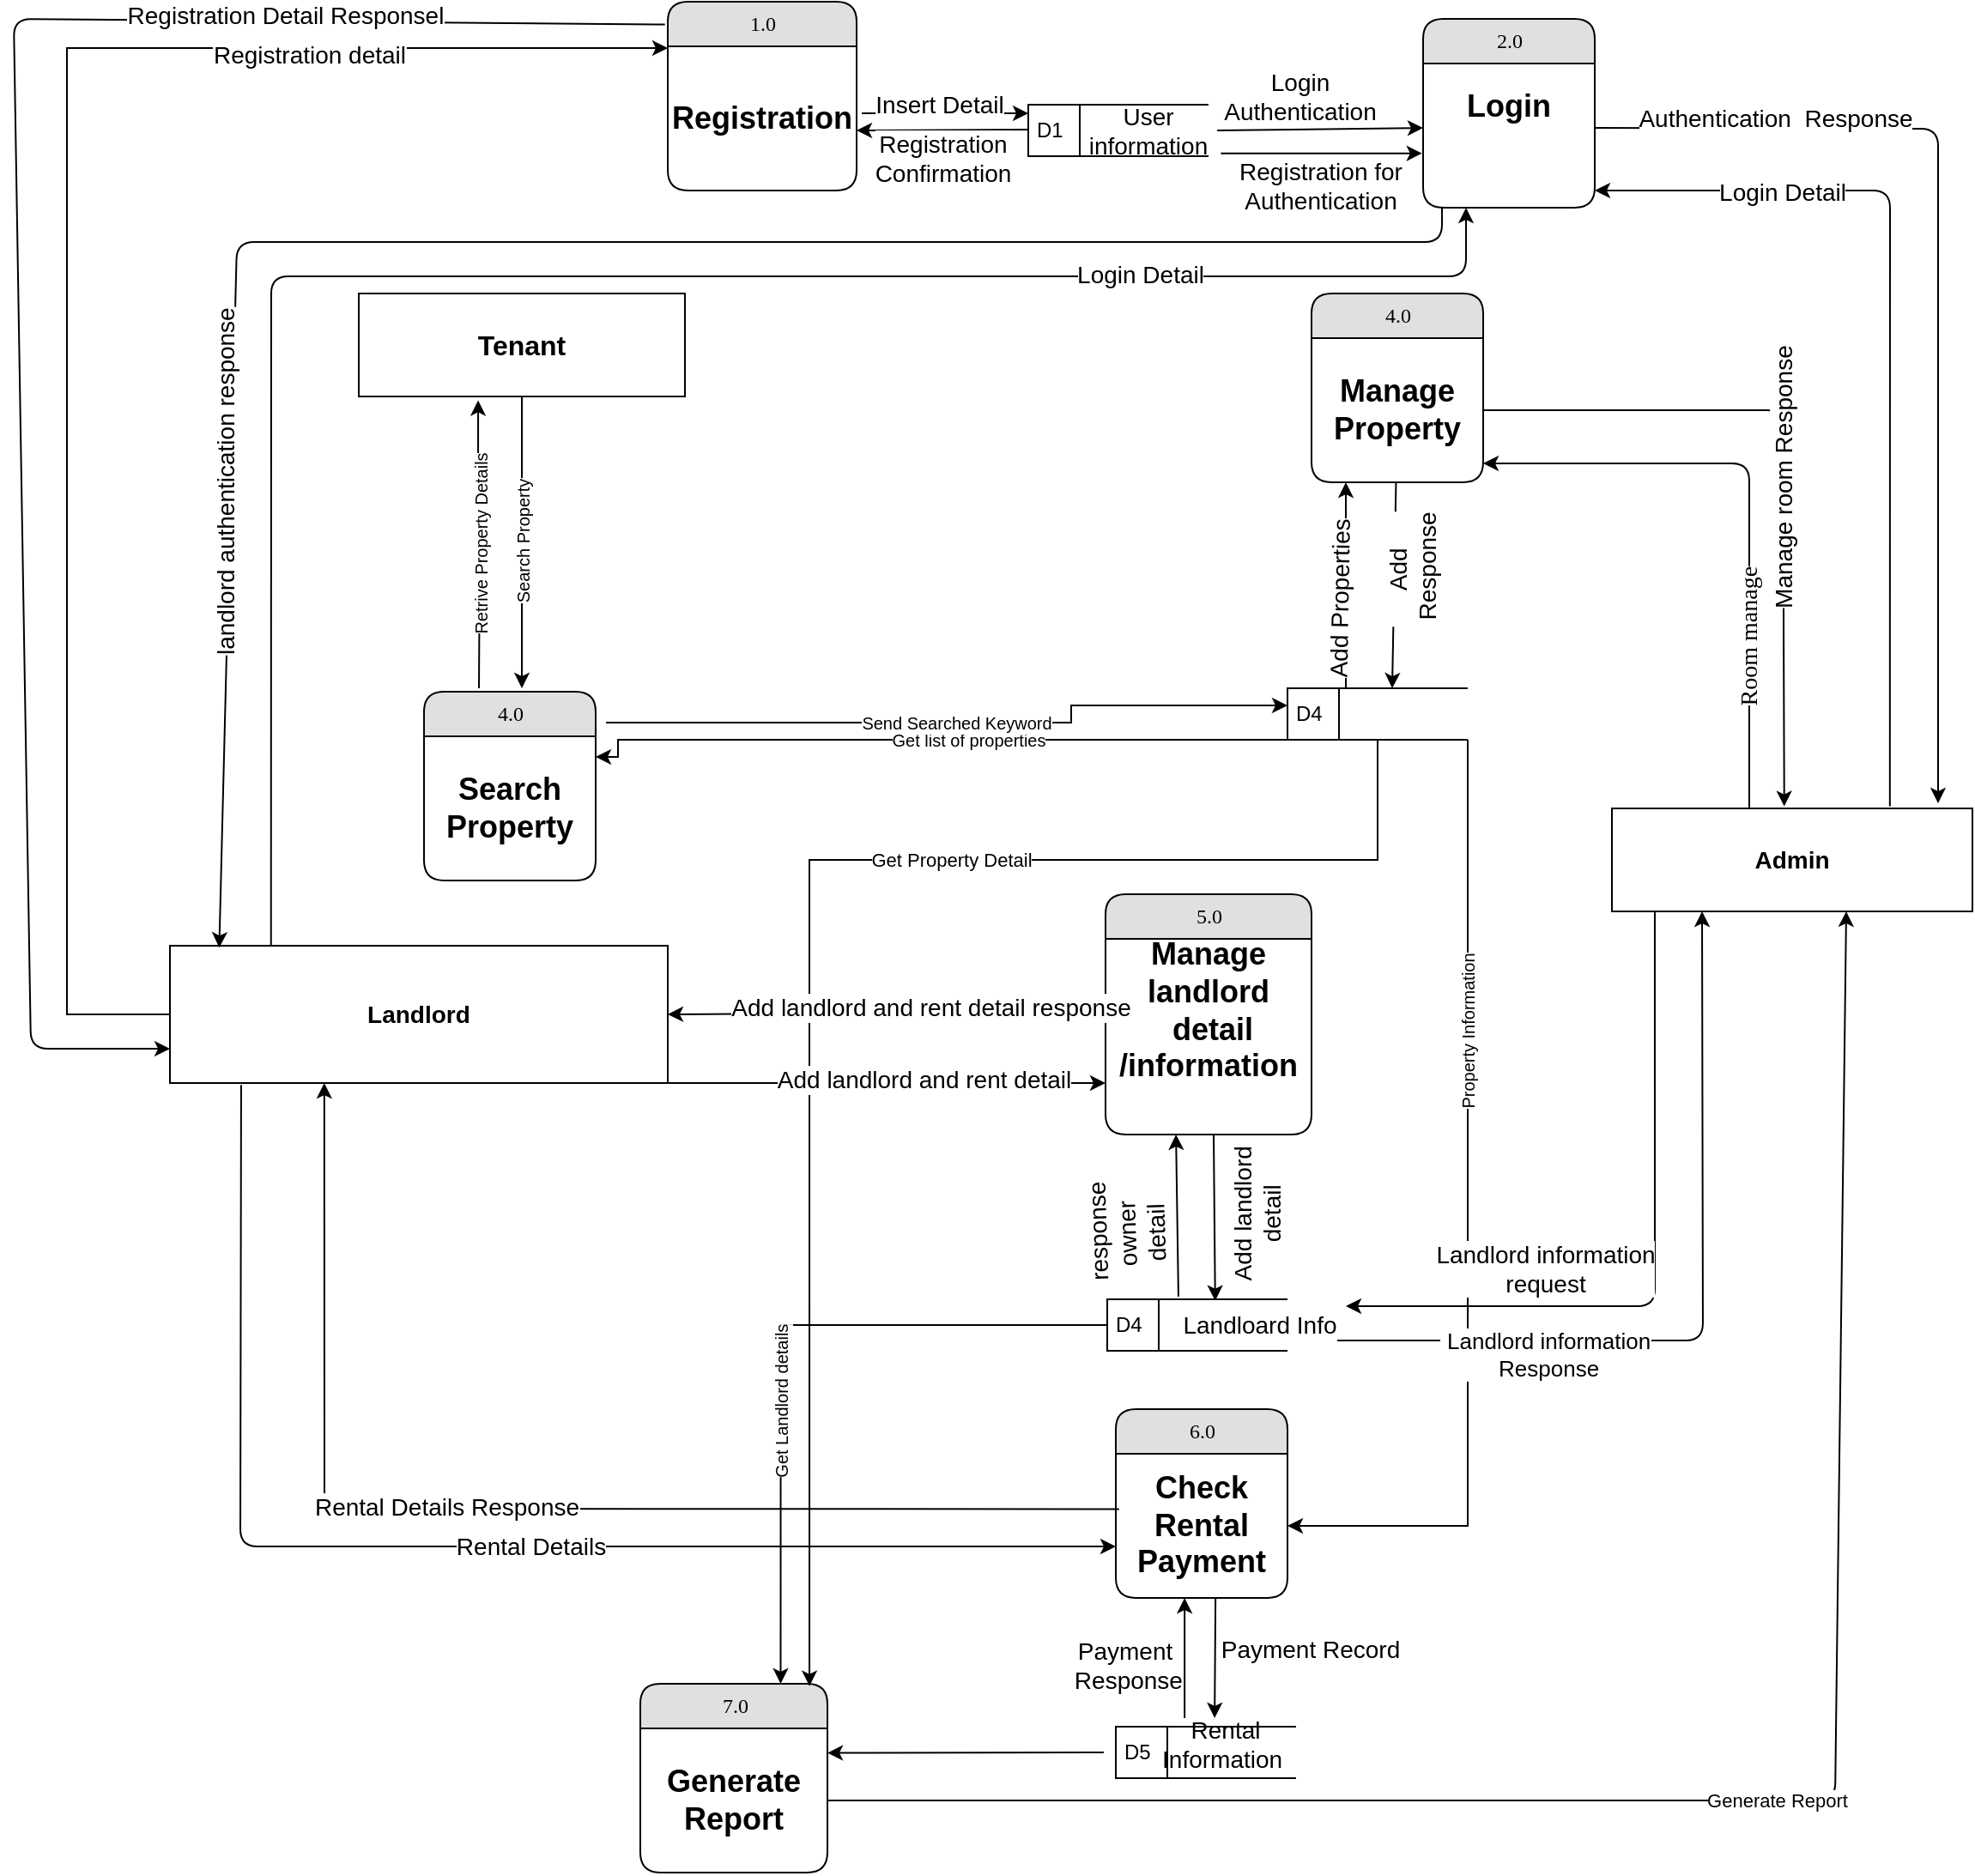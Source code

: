 <mxfile version="19.0.3" type="device" pages="8"><diagram id="VU8rKJI4_j919SRVstLy" name="Level 1 DFD"><mxGraphModel dx="1632" dy="1631" grid="1" gridSize="10" guides="1" tooltips="1" connect="1" arrows="1" fold="1" page="1" pageScale="1" pageWidth="850" pageHeight="1100" math="0" shadow="0"><root><mxCell id="0"/><mxCell id="1" parent="0"/><mxCell id="4uLlZXl7Ltu2JWBYpHDi-1" value="1.0" style="swimlane;html=1;fontStyle=0;childLayout=stackLayout;horizontal=1;startSize=26;fillColor=#e0e0e0;horizontalStack=0;resizeParent=1;resizeLast=0;collapsible=1;marginBottom=0;swimlaneFillColor=#ffffff;align=center;rounded=1;shadow=0;comic=0;labelBackgroundColor=none;strokeWidth=1;fontFamily=Verdana;fontSize=12" parent="1" vertex="1"><mxGeometry x="131" y="-480" width="110" height="110" as="geometry"><mxRectangle x="560" y="74" width="80" height="26" as="alternateBounds"/></mxGeometry></mxCell><mxCell id="4uLlZXl7Ltu2JWBYpHDi-2" value="&lt;b&gt;Registration&lt;br&gt;&lt;/b&gt;" style="text;html=1;strokeColor=none;fillColor=none;align=center;verticalAlign=middle;whiteSpace=wrap;rounded=0;fontSize=18;" parent="4uLlZXl7Ltu2JWBYpHDi-1" vertex="1"><mxGeometry y="26" width="110" height="84" as="geometry"/></mxCell><mxCell id="4uLlZXl7Ltu2JWBYpHDi-5" value="2.0" style="swimlane;html=1;fontStyle=0;childLayout=stackLayout;horizontal=1;startSize=26;fillColor=#e0e0e0;horizontalStack=0;resizeParent=1;resizeLast=0;collapsible=1;marginBottom=0;swimlaneFillColor=#ffffff;align=center;rounded=1;shadow=0;comic=0;labelBackgroundColor=none;strokeWidth=1;fontFamily=Verdana;fontSize=12" parent="1" vertex="1"><mxGeometry x="571" y="-470" width="100" height="110" as="geometry"><mxRectangle x="560" y="74" width="80" height="26" as="alternateBounds"/></mxGeometry></mxCell><mxCell id="4uLlZXl7Ltu2JWBYpHDi-6" value="&lt;b&gt;Login&lt;br&gt;&lt;/b&gt;" style="text;html=1;strokeColor=none;fillColor=none;align=center;verticalAlign=middle;whiteSpace=wrap;rounded=0;fontSize=18;" parent="4uLlZXl7Ltu2JWBYpHDi-5" vertex="1"><mxGeometry y="26" width="100" height="50" as="geometry"/></mxCell><mxCell id="4uLlZXl7Ltu2JWBYpHDi-10" value="4.0" style="swimlane;html=1;fontStyle=0;childLayout=stackLayout;horizontal=1;startSize=26;fillColor=#e0e0e0;horizontalStack=0;resizeParent=1;resizeLast=0;collapsible=1;marginBottom=0;swimlaneFillColor=#ffffff;align=center;rounded=1;shadow=0;comic=0;labelBackgroundColor=none;strokeWidth=1;fontFamily=Verdana;fontSize=12" parent="1" vertex="1"><mxGeometry x="506" y="-310" width="100" height="110" as="geometry"><mxRectangle x="560" y="74" width="80" height="26" as="alternateBounds"/></mxGeometry></mxCell><mxCell id="4uLlZXl7Ltu2JWBYpHDi-11" value="&lt;b&gt;Manage&lt;br&gt;Property&lt;br&gt;&lt;/b&gt;" style="text;html=1;strokeColor=none;fillColor=none;align=center;verticalAlign=middle;whiteSpace=wrap;rounded=0;fontSize=18;" parent="4uLlZXl7Ltu2JWBYpHDi-10" vertex="1"><mxGeometry y="26" width="100" height="84" as="geometry"/></mxCell><mxCell id="4uLlZXl7Ltu2JWBYpHDi-12" value="5.0" style="swimlane;html=1;fontStyle=0;childLayout=stackLayout;horizontal=1;startSize=26;fillColor=#e0e0e0;horizontalStack=0;resizeParent=1;resizeLast=0;collapsible=1;marginBottom=0;swimlaneFillColor=#ffffff;align=center;rounded=1;shadow=0;comic=0;labelBackgroundColor=none;strokeWidth=1;fontFamily=Verdana;fontSize=12" parent="1" vertex="1"><mxGeometry x="386" y="40" width="120" height="140" as="geometry"><mxRectangle x="560" y="74" width="80" height="26" as="alternateBounds"/></mxGeometry></mxCell><mxCell id="4uLlZXl7Ltu2JWBYpHDi-13" value="&lt;b&gt;Manage landlord&lt;br&gt;&amp;nbsp;detail /information&lt;br&gt;&lt;/b&gt;" style="text;html=1;strokeColor=none;fillColor=none;align=center;verticalAlign=middle;whiteSpace=wrap;rounded=0;fontSize=18;" parent="4uLlZXl7Ltu2JWBYpHDi-12" vertex="1"><mxGeometry y="26" width="120" height="84" as="geometry"/></mxCell><mxCell id="4uLlZXl7Ltu2JWBYpHDi-14" value="" style="endArrow=classic;html=1;entryX=0.599;entryY=0.029;entryDx=0;entryDy=0;entryPerimeter=0;" parent="4uLlZXl7Ltu2JWBYpHDi-12" target="4uLlZXl7Ltu2JWBYpHDi-42" edge="1"><mxGeometry width="50" height="50" relative="1" as="geometry"><mxPoint x="63" y="140" as="sourcePoint"/><mxPoint x="59" y="206" as="targetPoint"/></mxGeometry></mxCell><mxCell id="4uLlZXl7Ltu2JWBYpHDi-15" value="&lt;font style=&quot;font-size: 14px&quot;&gt;Add landlord &lt;br&gt;detail&lt;/font&gt;" style="edgeLabel;html=1;align=center;verticalAlign=middle;resizable=0;points=[];rotation=-90;" parent="4uLlZXl7Ltu2JWBYpHDi-14" vertex="1" connectable="0"><mxGeometry x="-0.62" y="1" relative="1" as="geometry"><mxPoint x="23.19" y="28.56" as="offset"/></mxGeometry></mxCell><mxCell id="4uLlZXl7Ltu2JWBYpHDi-16" value="6.0" style="swimlane;html=1;fontStyle=0;childLayout=stackLayout;horizontal=1;startSize=26;fillColor=#e0e0e0;horizontalStack=0;resizeParent=1;resizeLast=0;collapsible=1;marginBottom=0;swimlaneFillColor=#ffffff;align=center;rounded=1;shadow=0;comic=0;labelBackgroundColor=none;strokeWidth=1;fontFamily=Verdana;fontSize=12" parent="1" vertex="1"><mxGeometry x="392" y="340" width="100" height="110" as="geometry"><mxRectangle x="560" y="74" width="80" height="26" as="alternateBounds"/></mxGeometry></mxCell><mxCell id="4uLlZXl7Ltu2JWBYpHDi-17" value="&lt;b&gt;Check Rental&lt;br&gt;Payment&lt;br&gt;&lt;/b&gt;" style="text;html=1;strokeColor=none;fillColor=none;align=center;verticalAlign=middle;whiteSpace=wrap;rounded=0;fontSize=18;" parent="4uLlZXl7Ltu2JWBYpHDi-16" vertex="1"><mxGeometry y="26" width="100" height="84" as="geometry"/></mxCell><mxCell id="4uLlZXl7Ltu2JWBYpHDi-18" value="7.0" style="swimlane;html=1;fontStyle=0;childLayout=stackLayout;horizontal=1;startSize=26;fillColor=#e0e0e0;horizontalStack=0;resizeParent=1;resizeLast=0;collapsible=1;marginBottom=0;swimlaneFillColor=#ffffff;align=center;rounded=1;shadow=0;comic=0;labelBackgroundColor=none;strokeWidth=1;fontFamily=Verdana;fontSize=12" parent="1" vertex="1"><mxGeometry x="115" y="500" width="109" height="110" as="geometry"><mxRectangle x="560" y="74" width="80" height="26" as="alternateBounds"/></mxGeometry></mxCell><mxCell id="4uLlZXl7Ltu2JWBYpHDi-19" value="&lt;b&gt;Generate&lt;br&gt;Report&lt;br&gt;&lt;/b&gt;" style="text;html=1;strokeColor=none;fillColor=none;align=center;verticalAlign=middle;whiteSpace=wrap;rounded=0;fontSize=18;" parent="4uLlZXl7Ltu2JWBYpHDi-18" vertex="1"><mxGeometry y="26" width="109" height="84" as="geometry"/></mxCell><mxCell id="4uLlZXl7Ltu2JWBYpHDi-20" value="D1" style="html=1;dashed=0;whitespace=wrap;shape=mxgraph.dfd.dataStoreID;align=left;spacingLeft=3;points=[[0,0],[0.5,0],[1,0],[0,0.5],[1,0.5],[0,1],[0.5,1],[1,1]];" parent="1" vertex="1"><mxGeometry x="341" y="-420" width="105" height="30" as="geometry"/></mxCell><mxCell id="4uLlZXl7Ltu2JWBYpHDi-21" value="&lt;font style=&quot;font-size: 14px&quot;&gt;User information&lt;/font&gt;" style="text;html=1;strokeColor=none;fillColor=none;align=center;verticalAlign=middle;whiteSpace=wrap;rounded=0;" parent="1" vertex="1"><mxGeometry x="360.5" y="-415" width="100" height="20" as="geometry"/></mxCell><mxCell id="4uLlZXl7Ltu2JWBYpHDi-22" value="" style="endArrow=none;html=1;startArrow=classic;startFill=1;endFill=0;exitX=0;exitY=0.75;exitDx=0;exitDy=0;" parent="1" source="4uLlZXl7Ltu2JWBYpHDi-6" edge="1"><mxGeometry width="50" height="50" relative="1" as="geometry"><mxPoint x="562.3" y="-405.34" as="sourcePoint"/><mxPoint x="451" y="-405" as="targetPoint"/></mxGeometry></mxCell><mxCell id="4uLlZXl7Ltu2JWBYpHDi-23" value="&lt;span style=&quot;font-size: 14px&quot;&gt;Login &lt;br&gt;Authentication&lt;/span&gt;" style="edgeLabel;html=1;align=center;verticalAlign=middle;resizable=0;points=[];" parent="4uLlZXl7Ltu2JWBYpHDi-22" vertex="1" connectable="0"><mxGeometry x="0.43" y="-4" relative="1" as="geometry"><mxPoint x="14.02" y="-15.9" as="offset"/></mxGeometry></mxCell><mxCell id="4uLlZXl7Ltu2JWBYpHDi-24" value="" style="endArrow=classic;html=1;exitX=0.847;exitY=0.217;exitDx=0;exitDy=0;exitPerimeter=0;entryX=-0.006;entryY=0.667;entryDx=0;entryDy=0;entryPerimeter=0;" parent="1" edge="1"><mxGeometry width="50" height="50" relative="1" as="geometry"><mxPoint x="453.2" y="-391.66" as="sourcePoint"/><mxPoint x="570.4" y="-391.65" as="targetPoint"/></mxGeometry></mxCell><mxCell id="4uLlZXl7Ltu2JWBYpHDi-25" value="&lt;font style=&quot;font-size: 14px&quot;&gt;Registration for &lt;br&gt;Authentication&lt;/font&gt;" style="edgeLabel;html=1;align=center;verticalAlign=middle;resizable=0;points=[];" parent="4uLlZXl7Ltu2JWBYpHDi-24" vertex="1" connectable="0"><mxGeometry x="0.6" y="1" relative="1" as="geometry"><mxPoint x="-36.56" y="19.03" as="offset"/></mxGeometry></mxCell><mxCell id="4uLlZXl7Ltu2JWBYpHDi-26" value="" style="endArrow=classic;html=1;exitX=0.004;exitY=0.817;exitDx=0;exitDy=0;exitPerimeter=0;" parent="1" edge="1"><mxGeometry width="50" height="50" relative="1" as="geometry"><mxPoint x="341.42" y="-405.49" as="sourcePoint"/><mxPoint x="241" y="-405" as="targetPoint"/></mxGeometry></mxCell><mxCell id="4uLlZXl7Ltu2JWBYpHDi-27" value="&lt;font style=&quot;font-size: 14px&quot;&gt;Registration &lt;br&gt;Confirmation&lt;/font&gt;" style="edgeLabel;html=1;align=center;verticalAlign=middle;resizable=0;points=[];" parent="4uLlZXl7Ltu2JWBYpHDi-26" vertex="1" connectable="0"><mxGeometry x="-0.31" relative="1" as="geometry"><mxPoint x="-15.94" y="16.32" as="offset"/></mxGeometry></mxCell><mxCell id="eJYK3UNz5n90rWjPpgBn-9" style="edgeStyle=orthogonalEdgeStyle;rounded=0;orthogonalLoop=1;jettySize=auto;html=1;exitX=0.5;exitY=1;exitDx=0;exitDy=0;entryX=0.904;entryY=0.012;entryDx=0;entryDy=0;entryPerimeter=0;" parent="1" source="4uLlZXl7Ltu2JWBYpHDi-36" target="4uLlZXl7Ltu2JWBYpHDi-18" edge="1"><mxGeometry relative="1" as="geometry"><Array as="points"><mxPoint x="545" y="20"/><mxPoint x="214" y="20"/></Array></mxGeometry></mxCell><mxCell id="eJYK3UNz5n90rWjPpgBn-10" value="Get Property Detail" style="edgeLabel;html=1;align=center;verticalAlign=middle;resizable=0;points=[];" parent="eJYK3UNz5n90rWjPpgBn-9" vertex="1" connectable="0"><mxGeometry x="-0.278" y="1" relative="1" as="geometry"><mxPoint y="-1" as="offset"/></mxGeometry></mxCell><mxCell id="4uLlZXl7Ltu2JWBYpHDi-36" value="D4" style="html=1;dashed=0;whitespace=wrap;shape=mxgraph.dfd.dataStoreID;align=left;spacingLeft=3;points=[[0,0],[0.5,0],[1,0],[0,0.5],[1,0.5],[0,1],[0.5,1],[1,1]];" parent="1" vertex="1"><mxGeometry x="492" y="-80" width="105" height="30" as="geometry"/></mxCell><mxCell id="3XIw7QJFH7yBpEhmElmX-1" value="Get list of properties" style="edgeStyle=orthogonalEdgeStyle;rounded=0;orthogonalLoop=1;jettySize=auto;html=1;exitX=0;exitY=1;exitDx=0;exitDy=0;fontSize=10;" parent="1" target="VNEoFryleoaPQLwNXtoI-2" edge="1"><mxGeometry relative="1" as="geometry"><mxPoint x="532" y="-50" as="sourcePoint"/><mxPoint x="102" y="-30" as="targetPoint"/><Array as="points"><mxPoint x="102" y="-50"/><mxPoint x="102" y="-40"/></Array></mxGeometry></mxCell><mxCell id="xnBU2XHXhVY-7r9gBSw5-5" value="Property Information" style="edgeStyle=orthogonalEdgeStyle;rounded=0;orthogonalLoop=1;jettySize=auto;html=1;exitX=1;exitY=1;exitDx=0;exitDy=0;entryX=1;entryY=0.5;entryDx=0;entryDy=0;fontSize=10;horizontal=0;" parent="1" source="4uLlZXl7Ltu2JWBYpHDi-36" target="4uLlZXl7Ltu2JWBYpHDi-17" edge="1"><mxGeometry x="-0.396" relative="1" as="geometry"><mxPoint as="offset"/></mxGeometry></mxCell><mxCell id="4uLlZXl7Ltu2JWBYpHDi-38" value="" style="endArrow=classic;html=1;" parent="1" edge="1"><mxGeometry width="50" height="50" relative="1" as="geometry"><mxPoint x="526" y="-80" as="sourcePoint"/><mxPoint x="526" y="-200" as="targetPoint"/></mxGeometry></mxCell><mxCell id="4uLlZXl7Ltu2JWBYpHDi-39" value="&lt;span style=&quot;font-size: 14px&quot;&gt;Add Properties&lt;/span&gt;" style="edgeLabel;html=1;align=center;verticalAlign=middle;resizable=0;points=[];rotation=-89;" parent="4uLlZXl7Ltu2JWBYpHDi-38" vertex="1" connectable="0"><mxGeometry x="-0.6" relative="1" as="geometry"><mxPoint x="-4" y="-28.1" as="offset"/></mxGeometry></mxCell><mxCell id="4uLlZXl7Ltu2JWBYpHDi-40" value="" style="endArrow=classic;html=1;" parent="1" source="4uLlZXl7Ltu2JWBYpHDi-11" edge="1"><mxGeometry width="50" height="50" relative="1" as="geometry"><mxPoint x="418.5" y="250" as="sourcePoint"/><mxPoint x="553" y="-80" as="targetPoint"/></mxGeometry></mxCell><mxCell id="4uLlZXl7Ltu2JWBYpHDi-41" value="&lt;font style=&quot;font-size: 14px&quot;&gt;Add&lt;br&gt;&amp;nbsp;Response&lt;/font&gt;" style="edgeLabel;html=1;align=center;verticalAlign=middle;resizable=0;points=[];rotation=-90;" parent="4uLlZXl7Ltu2JWBYpHDi-40" vertex="1" connectable="0"><mxGeometry x="-0.42" y="2" relative="1" as="geometry"><mxPoint x="7.98" y="16.57" as="offset"/></mxGeometry></mxCell><mxCell id="xnBU2XHXhVY-7r9gBSw5-4" value="Get Landlord details" style="edgeStyle=orthogonalEdgeStyle;rounded=0;orthogonalLoop=1;jettySize=auto;html=1;exitX=0;exitY=0.5;exitDx=0;exitDy=0;entryX=0.75;entryY=0;entryDx=0;entryDy=0;fontSize=10;horizontal=0;" parent="1" source="4uLlZXl7Ltu2JWBYpHDi-42" target="4uLlZXl7Ltu2JWBYpHDi-18" edge="1"><mxGeometry x="0.177" relative="1" as="geometry"><mxPoint as="offset"/></mxGeometry></mxCell><mxCell id="4uLlZXl7Ltu2JWBYpHDi-42" value="D4" style="html=1;dashed=0;whitespace=wrap;shape=mxgraph.dfd.dataStoreID;align=left;spacingLeft=3;points=[[0,0],[0.5,0],[1,0],[0,0.5],[1,0.5],[0,1],[0.5,1],[1,1]];" parent="1" vertex="1"><mxGeometry x="387" y="276" width="105" height="30" as="geometry"/></mxCell><mxCell id="4uLlZXl7Ltu2JWBYpHDi-43" value="&lt;span style=&quot;font-size: 14px&quot;&gt;Landloard Info&lt;/span&gt;" style="text;html=1;strokeColor=none;fillColor=none;align=center;verticalAlign=middle;whiteSpace=wrap;rounded=0;" parent="1" vertex="1"><mxGeometry x="426" y="281" width="100" height="20" as="geometry"/></mxCell><mxCell id="4uLlZXl7Ltu2JWBYpHDi-44" value="" style="endArrow=classic;html=1;entryX=0.355;entryY=1.024;entryDx=0;entryDy=0;entryPerimeter=0;exitX=0.395;exitY=-0.052;exitDx=0;exitDy=0;exitPerimeter=0;" parent="1" source="4uLlZXl7Ltu2JWBYpHDi-42" edge="1"><mxGeometry width="50" height="50" relative="1" as="geometry"><mxPoint x="427" y="250" as="sourcePoint"/><mxPoint x="427.05" y="179.996" as="targetPoint"/></mxGeometry></mxCell><mxCell id="60xzgEQf3ZAqLjwWYsw4-1" value="&lt;font style=&quot;font-size: 14px&quot;&gt;&amp;nbsp;response &lt;br&gt;owner&lt;br&gt;detail&lt;br&gt;&lt;/font&gt;" style="edgeLabel;html=1;align=center;verticalAlign=middle;resizable=0;points=[];fontSize=14;rotation=-92;" parent="4uLlZXl7Ltu2JWBYpHDi-44" vertex="1" connectable="0"><mxGeometry x="-0.562" y="-1" relative="1" as="geometry"><mxPoint x="-31" y="-16" as="offset"/></mxGeometry></mxCell><mxCell id="4uLlZXl7Ltu2JWBYpHDi-46" value="" style="endArrow=classic;html=1;entryX=0.25;entryY=1;entryDx=0;entryDy=0;" parent="1" edge="1"><mxGeometry width="50" height="50" relative="1" as="geometry"><mxPoint x="432.07" y="520" as="sourcePoint"/><mxPoint x="432.07" y="450" as="targetPoint"/></mxGeometry></mxCell><mxCell id="4uLlZXl7Ltu2JWBYpHDi-47" value="&lt;span style=&quot;font-size: 14px;&quot;&gt;Payment&lt;br&gt;&amp;nbsp;Response&lt;br&gt;&lt;/span&gt;" style="edgeLabel;html=1;align=center;verticalAlign=middle;resizable=0;points=[];" parent="4uLlZXl7Ltu2JWBYpHDi-46" vertex="1" connectable="0"><mxGeometry x="-0.62" y="1" relative="1" as="geometry"><mxPoint x="-34" y="-18" as="offset"/></mxGeometry></mxCell><mxCell id="4uLlZXl7Ltu2JWBYpHDi-48" value="" style="endArrow=classic;html=1;entryX=0.25;entryY=1;entryDx=0;entryDy=0;" parent="1" target="4uLlZXl7Ltu2JWBYpHDi-59" edge="1"><mxGeometry width="50" height="50" relative="1" as="geometry"><mxPoint x="521" y="300" as="sourcePoint"/><mxPoint x="691" y="230" as="targetPoint"/><Array as="points"><mxPoint x="734" y="300"/></Array></mxGeometry></mxCell><mxCell id="4uLlZXl7Ltu2JWBYpHDi-49" value="&lt;span style=&quot;font-size: 13px&quot;&gt;&amp;nbsp;Landlord information&lt;br&gt;&amp;nbsp;Response&lt;/span&gt;" style="edgeLabel;html=1;align=center;verticalAlign=middle;resizable=0;points=[];" parent="4uLlZXl7Ltu2JWBYpHDi-48" vertex="1" connectable="0"><mxGeometry x="-0.62" y="1" relative="1" as="geometry"><mxPoint x="32.61" y="8.67" as="offset"/></mxGeometry></mxCell><mxCell id="4uLlZXl7Ltu2JWBYpHDi-50" value="" style="endArrow=classic;html=1;exitX=0.119;exitY=0.993;exitDx=0;exitDy=0;exitPerimeter=0;" parent="1" source="4uLlZXl7Ltu2JWBYpHDi-59" edge="1"><mxGeometry width="50" height="50" relative="1" as="geometry"><mxPoint x="761" y="630" as="sourcePoint"/><mxPoint x="526" y="280" as="targetPoint"/><Array as="points"><mxPoint x="706" y="280"/></Array></mxGeometry></mxCell><mxCell id="sdx2_kt3gBnaldi8R2B9-1" value="Landlord information &lt;br&gt;request" style="edgeLabel;html=1;align=center;verticalAlign=middle;resizable=0;points=[];fontSize=14;" parent="4uLlZXl7Ltu2JWBYpHDi-50" vertex="1" connectable="0"><mxGeometry x="0.51" y="-1" relative="1" as="geometry"><mxPoint x="15.32" y="-21" as="offset"/></mxGeometry></mxCell><mxCell id="4uLlZXl7Ltu2JWBYpHDi-54" value="D5" style="html=1;dashed=0;whitespace=wrap;shape=mxgraph.dfd.dataStoreID;align=left;spacingLeft=3;points=[[0,0],[0.5,0],[1,0],[0,0.5],[1,0.5],[0,1],[0.5,1],[1,1]];" parent="1" vertex="1"><mxGeometry x="392" y="525" width="105" height="30" as="geometry"/></mxCell><mxCell id="4uLlZXl7Ltu2JWBYpHDi-55" value="&lt;span style=&quot;font-size: 14px&quot;&gt;Rental Information&amp;nbsp;&lt;/span&gt;" style="text;html=1;strokeColor=none;fillColor=none;align=center;verticalAlign=middle;whiteSpace=wrap;rounded=0;" parent="1" vertex="1"><mxGeometry x="406" y="525" width="100" height="20" as="geometry"/></mxCell><mxCell id="4uLlZXl7Ltu2JWBYpHDi-56" value="" style="endArrow=classic;html=1;entryX=0.5;entryY=0;entryDx=0;entryDy=0;" parent="1" edge="1"><mxGeometry width="50" height="50" relative="1" as="geometry"><mxPoint x="450.07" y="450" as="sourcePoint"/><mxPoint x="449.57" y="520" as="targetPoint"/></mxGeometry></mxCell><mxCell id="4uLlZXl7Ltu2JWBYpHDi-57" value="&lt;span style=&quot;font-size: 14px&quot;&gt;Payment Record&lt;/span&gt;" style="edgeLabel;html=1;align=center;verticalAlign=middle;resizable=0;points=[];" parent="4uLlZXl7Ltu2JWBYpHDi-56" vertex="1" connectable="0"><mxGeometry x="-0.62" y="1" relative="1" as="geometry"><mxPoint x="54" y="16" as="offset"/></mxGeometry></mxCell><mxCell id="VNEoFryleoaPQLwNXtoI-3" value="Search Property" style="edgeStyle=orthogonalEdgeStyle;rounded=0;orthogonalLoop=1;jettySize=auto;html=1;exitX=0.5;exitY=1;exitDx=0;exitDy=0;entryX=0.5;entryY=0;entryDx=0;entryDy=0;fontSize=10;horizontal=0;" parent="1" source="4uLlZXl7Ltu2JWBYpHDi-58" edge="1"><mxGeometry relative="1" as="geometry"><mxPoint x="46" y="-80" as="targetPoint"/></mxGeometry></mxCell><mxCell id="4uLlZXl7Ltu2JWBYpHDi-58" value="&lt;font size=&quot;3&quot;&gt;&lt;b&gt;Tenant&lt;/b&gt;&lt;/font&gt;" style="rounded=0;whiteSpace=wrap;html=1;" parent="1" vertex="1"><mxGeometry x="-49" y="-310" width="190" height="60" as="geometry"/></mxCell><mxCell id="4uLlZXl7Ltu2JWBYpHDi-59" value="&lt;b&gt;&lt;font style=&quot;font-size: 14px&quot;&gt;Admin&lt;/font&gt;&lt;/b&gt;" style="rounded=0;whiteSpace=wrap;html=1;" parent="1" vertex="1"><mxGeometry x="681" y="-10" width="210" height="60" as="geometry"/></mxCell><mxCell id="4uLlZXl7Ltu2JWBYpHDi-61" value="" style="endArrow=classic;html=1;exitX=0.771;exitY=-0.021;exitDx=0;exitDy=0;exitPerimeter=0;" parent="1" source="4uLlZXl7Ltu2JWBYpHDi-59" edge="1"><mxGeometry width="50" height="50" relative="1" as="geometry"><mxPoint x="781" y="170" as="sourcePoint"/><mxPoint x="671" y="-370" as="targetPoint"/><Array as="points"><mxPoint x="843" y="-370"/></Array></mxGeometry></mxCell><mxCell id="4uLlZXl7Ltu2JWBYpHDi-62" value="&lt;font style=&quot;font-size: 14px&quot;&gt;Login Detail&lt;/font&gt;" style="edgeLabel;html=1;align=center;verticalAlign=middle;resizable=0;points=[];" parent="4uLlZXl7Ltu2JWBYpHDi-61" vertex="1" connectable="0"><mxGeometry x="-0.62" y="2" relative="1" as="geometry"><mxPoint x="-60.94" y="-257.31" as="offset"/></mxGeometry></mxCell><mxCell id="4uLlZXl7Ltu2JWBYpHDi-66" value="" style="endArrow=classic;html=1;exitX=1;exitY=0.75;exitDx=0;exitDy=0;" parent="1" source="4uLlZXl7Ltu2JWBYpHDi-6" edge="1"><mxGeometry width="50" height="50" relative="1" as="geometry"><mxPoint x="671" y="-380" as="sourcePoint"/><mxPoint x="871" y="-13" as="targetPoint"/><Array as="points"><mxPoint x="871" y="-406"/></Array></mxGeometry></mxCell><mxCell id="4uLlZXl7Ltu2JWBYpHDi-67" value="&lt;font style=&quot;font-size: 14px&quot;&gt;Authentication&amp;nbsp; Response&lt;/font&gt;" style="edgeLabel;html=1;align=center;verticalAlign=middle;resizable=0;points=[];" parent="4uLlZXl7Ltu2JWBYpHDi-66" vertex="1" connectable="0"><mxGeometry x="-0.62" y="2" relative="1" as="geometry"><mxPoint x="-8.25" y="-4.41" as="offset"/></mxGeometry></mxCell><mxCell id="4uLlZXl7Ltu2JWBYpHDi-84" value="" style="endArrow=classic;html=1;entryX=1;entryY=0.75;entryDx=0;entryDy=0;" parent="1" edge="1"><mxGeometry width="50" height="50" relative="1" as="geometry"><mxPoint x="761" y="-10" as="sourcePoint"/><mxPoint x="606" y="-211" as="targetPoint"/><Array as="points"><mxPoint x="761" y="-42"/><mxPoint x="761" y="-211"/></Array></mxGeometry></mxCell><mxCell id="626Rb4zUBofaa7PxlHlw-20" value="&lt;font style=&quot;font-size: 14px&quot; face=&quot;Times New Roman&quot;&gt;Room manage&lt;/font&gt;" style="edgeLabel;html=1;align=center;verticalAlign=middle;resizable=0;points=[];rotation=-90;" parent="4uLlZXl7Ltu2JWBYpHDi-84" vertex="1" connectable="0"><mxGeometry x="-0.446" y="-1" relative="1" as="geometry"><mxPoint x="-1" y="-1.43" as="offset"/></mxGeometry></mxCell><mxCell id="4uLlZXl7Ltu2JWBYpHDi-85" value="" style="endArrow=classic;html=1;exitX=1;exitY=0.5;exitDx=0;exitDy=0;entryX=0.478;entryY=-0.02;entryDx=0;entryDy=0;entryPerimeter=0;" parent="1" source="4uLlZXl7Ltu2JWBYpHDi-11" target="4uLlZXl7Ltu2JWBYpHDi-59" edge="1"><mxGeometry width="50" height="50" relative="1" as="geometry"><mxPoint x="611" y="-110" as="sourcePoint"/><mxPoint x="741" y="173" as="targetPoint"/><Array as="points"><mxPoint x="781" y="-242"/><mxPoint x="781" y="-120"/></Array></mxGeometry></mxCell><mxCell id="4uLlZXl7Ltu2JWBYpHDi-87" value="&lt;span style=&quot;font-size: 14px&quot;&gt;Manage room Response&lt;/span&gt;" style="edgeLabel;html=1;align=center;verticalAlign=middle;resizable=0;points=[];rotation=-90;" parent="4uLlZXl7Ltu2JWBYpHDi-85" vertex="1" connectable="0"><mxGeometry x="0.094" y="-3" relative="1" as="geometry"><mxPoint x="2.46" y="-7.16" as="offset"/></mxGeometry></mxCell><mxCell id="4uLlZXl7Ltu2JWBYpHDi-92" value="Generate Report" style="endArrow=classic;html=1;entryX=0.65;entryY=1;entryDx=0;entryDy=0;entryPerimeter=0;exitX=1;exitY=0.5;exitDx=0;exitDy=0;" parent="1" source="4uLlZXl7Ltu2JWBYpHDi-19" target="4uLlZXl7Ltu2JWBYpHDi-59" edge="1"><mxGeometry width="50" height="50" relative="1" as="geometry"><mxPoint x="270" y="800" as="sourcePoint"/><mxPoint x="801" y="869" as="targetPoint"/><Array as="points"><mxPoint x="811" y="568"/></Array></mxGeometry></mxCell><mxCell id="60xzgEQf3ZAqLjwWYsw4-2" value="&lt;font style=&quot;font-size: 14px&quot;&gt;&lt;b&gt;Landlord&lt;/b&gt;&lt;/font&gt;" style="rounded=0;whiteSpace=wrap;html=1;fontSize=14;" parent="1" vertex="1"><mxGeometry x="-159" y="70" width="290" height="80" as="geometry"/></mxCell><mxCell id="60xzgEQf3ZAqLjwWYsw4-5" value="" style="endArrow=classic;html=1;fontSize=14;entryX=0;entryY=0.643;entryDx=0;entryDy=0;entryPerimeter=0;exitX=0.143;exitY=1.014;exitDx=0;exitDy=0;exitPerimeter=0;" parent="1" source="60xzgEQf3ZAqLjwWYsw4-2" target="4uLlZXl7Ltu2JWBYpHDi-17" edge="1"><mxGeometry width="50" height="50" relative="1" as="geometry"><mxPoint x="-129" y="371" as="sourcePoint"/><mxPoint x="-129" y="821" as="targetPoint"/><Array as="points"><mxPoint x="-118" y="420"/></Array></mxGeometry></mxCell><mxCell id="Dmh0lkd80Is3UcnWeHA5-1" value="Rental Details" style="edgeLabel;html=1;align=center;verticalAlign=middle;resizable=0;points=[];fontSize=14;" parent="60xzgEQf3ZAqLjwWYsw4-5" vertex="1" connectable="0"><mxGeometry x="0.305" relative="1" as="geometry"><mxPoint x="-70" as="offset"/></mxGeometry></mxCell><mxCell id="60xzgEQf3ZAqLjwWYsw4-9" value="" style="endArrow=classic;html=1;fontSize=14;edgeStyle=orthogonalEdgeStyle;rounded=0;exitX=0;exitY=0.5;exitDx=0;exitDy=0;" parent="1" source="60xzgEQf3ZAqLjwWYsw4-2" edge="1"><mxGeometry width="50" height="50" relative="1" as="geometry"><mxPoint x="-219" y="320" as="sourcePoint"/><mxPoint x="131" y="-453" as="targetPoint"/><Array as="points"><mxPoint x="-219" y="110"/><mxPoint x="-219" y="-453"/></Array></mxGeometry></mxCell><mxCell id="60xzgEQf3ZAqLjwWYsw4-10" value="Registration detail" style="edgeLabel;html=1;align=center;verticalAlign=middle;resizable=0;points=[];fontSize=14;" parent="60xzgEQf3ZAqLjwWYsw4-9" vertex="1" connectable="0"><mxGeometry x="0.409" y="-4" relative="1" as="geometry"><mxPoint x="78" as="offset"/></mxGeometry></mxCell><mxCell id="60xzgEQf3ZAqLjwWYsw4-12" value="" style="endArrow=classic;html=1;entryX=0.099;entryY=0.014;entryDx=0;entryDy=0;entryPerimeter=0;" parent="1" target="60xzgEQf3ZAqLjwWYsw4-2" edge="1"><mxGeometry width="50" height="50" relative="1" as="geometry"><mxPoint x="582" y="-360" as="sourcePoint"/><mxPoint x="-159" y="288" as="targetPoint"/><Array as="points"><mxPoint x="582" y="-340"/><mxPoint x="-120" y="-340"/></Array></mxGeometry></mxCell><mxCell id="60xzgEQf3ZAqLjwWYsw4-13" value="landlord authentication response" style="edgeLabel;html=1;align=center;verticalAlign=middle;resizable=0;points=[];fontSize=14;rotation=-90;" parent="60xzgEQf3ZAqLjwWYsw4-12" vertex="1" connectable="0"><mxGeometry x="-0.135" y="3" relative="1" as="geometry"><mxPoint x="-238.67" y="137.51" as="offset"/></mxGeometry></mxCell><mxCell id="60xzgEQf3ZAqLjwWYsw4-14" value="" style="endArrow=classic;html=1;entryX=0.25;entryY=1;entryDx=0;entryDy=0;exitX=0.203;exitY=0;exitDx=0;exitDy=0;exitPerimeter=0;" parent="1" source="60xzgEQf3ZAqLjwWYsw4-2" target="4uLlZXl7Ltu2JWBYpHDi-5" edge="1"><mxGeometry width="50" height="50" relative="1" as="geometry"><mxPoint x="-100" y="60" as="sourcePoint"/><mxPoint x="421" y="-280" as="targetPoint"/><Array as="points"><mxPoint x="-100" y="-320"/><mxPoint x="596" y="-320"/></Array></mxGeometry></mxCell><mxCell id="60xzgEQf3ZAqLjwWYsw4-16" value="&lt;span style=&quot;font-size: 14px&quot;&gt;Login Detail&lt;/span&gt;" style="edgeLabel;html=1;align=center;verticalAlign=middle;resizable=0;points=[];" parent="60xzgEQf3ZAqLjwWYsw4-14" vertex="1" connectable="0"><mxGeometry x="0.617" y="-3" relative="1" as="geometry"><mxPoint x="-15" y="-4" as="offset"/></mxGeometry></mxCell><mxCell id="Xc7bzY6jzcGPNz9cujFc-1" value="" style="endArrow=classic;html=1;fontSize=14;entryX=0.31;entryY=1;entryDx=0;entryDy=0;entryPerimeter=0;exitX=0.019;exitY=0.384;exitDx=0;exitDy=0;exitPerimeter=0;" parent="1" source="4uLlZXl7Ltu2JWBYpHDi-17" target="60xzgEQf3ZAqLjwWYsw4-2" edge="1"><mxGeometry width="50" height="50" relative="1" as="geometry"><mxPoint x="431" y="610" as="sourcePoint"/><mxPoint x="-119" y="381" as="targetPoint"/><Array as="points"><mxPoint x="-69" y="398"/></Array></mxGeometry></mxCell><mxCell id="fPycMz4OgamxH5kZcela-1" value="Rental Details Response" style="edgeLabel;html=1;align=center;verticalAlign=middle;resizable=0;points=[];fontSize=14;" parent="Xc7bzY6jzcGPNz9cujFc-1" vertex="1" connectable="0"><mxGeometry x="-0.334" y="-1" relative="1" as="geometry"><mxPoint x="-156" as="offset"/></mxGeometry></mxCell><mxCell id="4uLlZXl7Ltu2JWBYpHDi-3" value="" style="endArrow=classic;html=1;" parent="1" edge="1"><mxGeometry width="50" height="50" relative="1" as="geometry"><mxPoint x="244" y="-415" as="sourcePoint"/><mxPoint x="341" y="-415" as="targetPoint"/></mxGeometry></mxCell><mxCell id="4uLlZXl7Ltu2JWBYpHDi-4" value="&lt;font style=&quot;font-size: 14px&quot;&gt;Insert Detail&lt;/font&gt;" style="edgeLabel;html=1;align=center;verticalAlign=middle;resizable=0;points=[];rotation=0;" parent="4uLlZXl7Ltu2JWBYpHDi-3" vertex="1" connectable="0"><mxGeometry x="0.482" relative="1" as="geometry"><mxPoint x="-27.27" y="-5" as="offset"/></mxGeometry></mxCell><mxCell id="Xc7bzY6jzcGPNz9cujFc-3" value="" style="endArrow=classic;html=1;fontSize=14;exitX=0.009;exitY=0.5;exitDx=0;exitDy=0;exitPerimeter=0;entryX=1;entryY=0.5;entryDx=0;entryDy=0;" parent="1" source="4uLlZXl7Ltu2JWBYpHDi-13" target="60xzgEQf3ZAqLjwWYsw4-2" edge="1"><mxGeometry width="50" height="50" relative="1" as="geometry"><mxPoint x="328" y="303" as="sourcePoint"/><mxPoint x="-199" y="190" as="targetPoint"/><Array as="points"/></mxGeometry></mxCell><mxCell id="fPycMz4OgamxH5kZcela-3" value="Add landlord and rent detail response" style="edgeLabel;html=1;align=center;verticalAlign=middle;resizable=0;points=[];fontSize=14;" parent="Xc7bzY6jzcGPNz9cujFc-3" vertex="1" connectable="0"><mxGeometry x="-0.193" y="-3" relative="1" as="geometry"><mxPoint as="offset"/></mxGeometry></mxCell><mxCell id="60xzgEQf3ZAqLjwWYsw4-8" value="" style="endArrow=classic;html=1;fontSize=14;exitX=1;exitY=1;exitDx=0;exitDy=0;entryX=0;entryY=1;entryDx=0;entryDy=0;" parent="1" source="60xzgEQf3ZAqLjwWYsw4-2" target="4uLlZXl7Ltu2JWBYpHDi-13" edge="1"><mxGeometry width="50" height="50" relative="1" as="geometry"><mxPoint x="-9" y="70" as="sourcePoint"/><mxPoint x="431" y="340" as="targetPoint"/><Array as="points"/></mxGeometry></mxCell><mxCell id="fPycMz4OgamxH5kZcela-2" value="Add landlord and rent detail" style="edgeLabel;html=1;align=center;verticalAlign=middle;resizable=0;points=[];fontSize=14;" parent="60xzgEQf3ZAqLjwWYsw4-8" vertex="1" connectable="0"><mxGeometry x="0.166" y="2" relative="1" as="geometry"><mxPoint as="offset"/></mxGeometry></mxCell><mxCell id="626Rb4zUBofaa7PxlHlw-16" value="" style="endArrow=classic;html=1;" parent="1" edge="1"><mxGeometry width="50" height="50" relative="1" as="geometry"><mxPoint x="385" y="540" as="sourcePoint"/><mxPoint x="224" y="540.29" as="targetPoint"/></mxGeometry></mxCell><mxCell id="3aGfcpT3HABOrrc82hzd-3" value="" style="endArrow=classic;html=1;exitX=-0.015;exitY=0.139;exitDx=0;exitDy=0;exitPerimeter=0;entryX=0;entryY=0.75;entryDx=0;entryDy=0;" parent="1" target="60xzgEQf3ZAqLjwWYsw4-2" edge="1"><mxGeometry width="50" height="50" relative="1" as="geometry"><mxPoint x="129.35" y="-466.71" as="sourcePoint"/><mxPoint x="-179" y="360" as="targetPoint"/><Array as="points"><mxPoint x="-250" y="-470"/><mxPoint x="-240" y="130"/></Array></mxGeometry></mxCell><mxCell id="3aGfcpT3HABOrrc82hzd-4" value="&lt;font style=&quot;font-size: 14px&quot;&gt;Registration Detail Responsel&lt;/font&gt;" style="edgeLabel;html=1;align=center;verticalAlign=middle;resizable=0;points=[];" parent="3aGfcpT3HABOrrc82hzd-3" vertex="1" connectable="0"><mxGeometry x="-0.581" y="-4" relative="1" as="geometry"><mxPoint as="offset"/></mxGeometry></mxCell><mxCell id="VNEoFryleoaPQLwNXtoI-6" value="Retrive Property Details" style="edgeStyle=orthogonalEdgeStyle;rounded=0;orthogonalLoop=1;jettySize=auto;html=1;exitX=0.25;exitY=0;exitDx=0;exitDy=0;entryX=0.366;entryY=1.037;entryDx=0;entryDy=0;entryPerimeter=0;fontSize=10;horizontal=0;" parent="1" target="4uLlZXl7Ltu2JWBYpHDi-58" edge="1"><mxGeometry relative="1" as="geometry"><mxPoint x="21" y="-80" as="sourcePoint"/></mxGeometry></mxCell><mxCell id="VNEoFryleoaPQLwNXtoI-1" value="4.0" style="swimlane;html=1;fontStyle=0;childLayout=stackLayout;horizontal=1;startSize=26;fillColor=#e0e0e0;horizontalStack=0;resizeParent=1;resizeLast=0;collapsible=1;marginBottom=0;swimlaneFillColor=#ffffff;align=center;rounded=1;shadow=0;comic=0;labelBackgroundColor=none;strokeWidth=1;fontFamily=Verdana;fontSize=12" parent="1" vertex="1"><mxGeometry x="-11" y="-78" width="100" height="110" as="geometry"><mxRectangle x="560" y="74" width="80" height="26" as="alternateBounds"/></mxGeometry></mxCell><mxCell id="VNEoFryleoaPQLwNXtoI-2" value="&lt;b&gt;Search Property&lt;br&gt;&lt;/b&gt;" style="text;html=1;strokeColor=none;fillColor=none;align=center;verticalAlign=middle;whiteSpace=wrap;rounded=0;fontSize=18;" parent="VNEoFryleoaPQLwNXtoI-1" vertex="1"><mxGeometry y="26" width="100" height="84" as="geometry"/></mxCell><mxCell id="VNEoFryleoaPQLwNXtoI-4" value="Send Searched Keyword" style="edgeStyle=orthogonalEdgeStyle;rounded=0;orthogonalLoop=1;jettySize=auto;html=1;fontSize=10;" parent="1" edge="1"><mxGeometry relative="1" as="geometry"><mxPoint x="492" y="-70" as="targetPoint"/><Array as="points"><mxPoint x="366" y="-60"/><mxPoint x="366" y="-70"/><mxPoint x="492" y="-70"/></Array><mxPoint x="95" y="-60" as="sourcePoint"/></mxGeometry></mxCell></root></mxGraphModel></diagram><diagram id="7eV8y8kchtdcIw_ZdmFw" name="Context Diagram"><mxGraphModel dx="782" dy="531" grid="1" gridSize="17" guides="1" tooltips="1" connect="1" arrows="1" fold="1" page="1" pageScale="1" pageWidth="850" pageHeight="1100" math="0" shadow="0"><root><mxCell id="0"/><mxCell id="1" parent="0"/><mxCell id="5PGp5kfI1g7U2nI_KdVd-2" value="Retrive property details&amp;nbsp;" style="edgeStyle=orthogonalEdgeStyle;rounded=0;orthogonalLoop=1;jettySize=auto;html=1;exitX=0.75;exitY=1;exitDx=0;exitDy=0;entryX=0.667;entryY=-0.008;entryDx=0;entryDy=0;entryPerimeter=0;fontSize=14;horizontal=0;" parent="1" source="jo78Le0pJVbPx3EqGXnf-1" target="jo78Le0pJVbPx3EqGXnf-53" edge="1"><mxGeometry relative="1" as="geometry"/></mxCell><mxCell id="jo78Le0pJVbPx3EqGXnf-1" value="&lt;font size=&quot;3&quot;&gt;GharBeti&lt;/font&gt;" style="rounded=0;whiteSpace=wrap;html=1;" parent="1" vertex="1"><mxGeometry x="350" y="408" width="150" height="232" as="geometry"/></mxCell><mxCell id="jo78Le0pJVbPx3EqGXnf-2" value="&lt;font size=&quot;3&quot;&gt;0&lt;/font&gt;" style="shape=or;whiteSpace=wrap;html=1;rotation=-90;direction=east;verticalAlign=middle;horizontal=0;" parent="1" vertex="1"><mxGeometry x="395" y="301.38" width="60" height="151.25" as="geometry"/></mxCell><mxCell id="jo78Le0pJVbPx3EqGXnf-3" value="&lt;font size=&quot;3&quot;&gt;Admin&lt;/font&gt;" style="rounded=0;whiteSpace=wrap;html=1;" parent="1" vertex="1"><mxGeometry x="20" y="400" width="120" height="240" as="geometry"/></mxCell><mxCell id="jo78Le0pJVbPx3EqGXnf-4" value="" style="endArrow=classic;html=1;" parent="1" edge="1"><mxGeometry width="50" height="50" relative="1" as="geometry"><mxPoint x="140" y="415" as="sourcePoint"/><mxPoint x="350" y="413" as="targetPoint"/></mxGeometry></mxCell><mxCell id="jo78Le0pJVbPx3EqGXnf-5" value="&lt;font style=&quot;font-size: 14px&quot;&gt;Login Detail&lt;/font&gt;" style="edgeLabel;html=1;align=center;verticalAlign=middle;resizable=0;points=[];" parent="jo78Le0pJVbPx3EqGXnf-4" vertex="1" connectable="0"><mxGeometry x="-0.282" y="1" relative="1" as="geometry"><mxPoint x="17" y="-2" as="offset"/></mxGeometry></mxCell><mxCell id="jo78Le0pJVbPx3EqGXnf-6" value="" style="endArrow=classic;html=1;" parent="1" edge="1"><mxGeometry width="50" height="50" relative="1" as="geometry"><mxPoint x="350" y="431" as="sourcePoint"/><mxPoint x="140" y="431" as="targetPoint"/></mxGeometry></mxCell><mxCell id="jo78Le0pJVbPx3EqGXnf-7" value="&lt;font style=&quot;font-size: 14px&quot;&gt;Authentication Response&lt;/font&gt;" style="edgeLabel;html=1;align=center;verticalAlign=middle;resizable=0;points=[];fontSize=12;" parent="jo78Le0pJVbPx3EqGXnf-6" vertex="1" connectable="0"><mxGeometry x="0.451" y="2" relative="1" as="geometry"><mxPoint x="39" y="-2" as="offset"/></mxGeometry></mxCell><mxCell id="jo78Le0pJVbPx3EqGXnf-12" value="" style="endArrow=none;html=1;fontSize=12;entryX=1;entryY=0.638;entryDx=0;entryDy=0;entryPerimeter=0;exitX=1;exitY=0.638;exitDx=0;exitDy=0;exitPerimeter=0;startArrow=block;startFill=1;endFill=0;" parent="1" edge="1"><mxGeometry width="50" height="50" relative="1" as="geometry"><mxPoint x="140" y="541.12" as="sourcePoint"/><mxPoint x="350" y="541" as="targetPoint"/></mxGeometry></mxCell><mxCell id="jo78Le0pJVbPx3EqGXnf-13" value="&lt;font style=&quot;font-size: 14px&quot;&gt;Generate Report&lt;/font&gt;" style="edgeLabel;html=1;align=center;verticalAlign=middle;resizable=0;points=[];fontSize=12;" parent="jo78Le0pJVbPx3EqGXnf-12" vertex="1" connectable="0"><mxGeometry x="-0.7" y="-1" relative="1" as="geometry"><mxPoint x="66" y="-4" as="offset"/></mxGeometry></mxCell><mxCell id="jo78Le0pJVbPx3EqGXnf-16" value="" style="endArrow=classic;html=1;fontSize=12;" parent="1" edge="1"><mxGeometry width="50" height="50" relative="1" as="geometry"><mxPoint x="140" y="455" as="sourcePoint"/><mxPoint x="350" y="455" as="targetPoint"/></mxGeometry></mxCell><mxCell id="jo78Le0pJVbPx3EqGXnf-17" value="&lt;font style=&quot;font-size: 14px&quot;&gt;Landlord information request&lt;/font&gt;" style="edgeLabel;html=1;align=center;verticalAlign=middle;resizable=0;points=[];fontSize=12;" parent="jo78Le0pJVbPx3EqGXnf-16" vertex="1" connectable="0"><mxGeometry x="-0.154" y="1" relative="1" as="geometry"><mxPoint x="7" y="-1" as="offset"/></mxGeometry></mxCell><mxCell id="jo78Le0pJVbPx3EqGXnf-18" value="" style="endArrow=classic;html=1;fontSize=12;entryX=1;entryY=0.3;entryDx=0;entryDy=0;entryPerimeter=0;" parent="1" edge="1"><mxGeometry width="50" height="50" relative="1" as="geometry"><mxPoint x="350" y="477" as="sourcePoint"/><mxPoint x="140" y="477" as="targetPoint"/></mxGeometry></mxCell><mxCell id="jo78Le0pJVbPx3EqGXnf-19" value="&lt;font style=&quot;font-size: 13px&quot;&gt;&amp;nbsp;Landlord information Response&lt;/font&gt;" style="edgeLabel;html=1;align=center;verticalAlign=middle;resizable=0;points=[];fontSize=13;" parent="jo78Le0pJVbPx3EqGXnf-18" vertex="1" connectable="0"><mxGeometry x="0.176" y="2" relative="1" as="geometry"><mxPoint x="19" y="-4" as="offset"/></mxGeometry></mxCell><mxCell id="jo78Le0pJVbPx3EqGXnf-20" value="&lt;font size=&quot;3&quot;&gt;Landlord&lt;/font&gt;" style="rounded=0;whiteSpace=wrap;html=1;fontSize=12;" parent="1" vertex="1"><mxGeometry x="679" y="400" width="120" height="240" as="geometry"/></mxCell><mxCell id="jo78Le0pJVbPx3EqGXnf-21" value="" style="endArrow=classic;html=1;fontSize=12;entryX=1;entryY=0.534;entryDx=0;entryDy=0;exitX=-0.003;exitY=0.547;exitDx=0;exitDy=0;exitPerimeter=0;entryPerimeter=0;" parent="1" source="jo78Le0pJVbPx3EqGXnf-20" target="jo78Le0pJVbPx3EqGXnf-1" edge="1"><mxGeometry width="50" height="50" relative="1" as="geometry"><mxPoint x="500" y="542" as="sourcePoint"/><mxPoint x="679.04" y="542.04" as="targetPoint"/></mxGeometry></mxCell><mxCell id="zcCHtLNo0kLgORQhfUfj-1" value="&lt;span style=&quot;font-size: 14px&quot;&gt;Add landlord and &lt;br&gt;rent detail&lt;/span&gt;t" style="edgeLabel;html=1;align=center;verticalAlign=middle;resizable=0;points=[];" parent="jo78Le0pJVbPx3EqGXnf-21" vertex="1" connectable="0"><mxGeometry x="0.24" relative="1" as="geometry"><mxPoint x="27" as="offset"/></mxGeometry></mxCell><mxCell id="jo78Le0pJVbPx3EqGXnf-23" value="" style="endArrow=classic;html=1;fontSize=12;entryX=-0.036;entryY=0.425;entryDx=0;entryDy=0;exitX=1.018;exitY=0.399;exitDx=0;exitDy=0;exitPerimeter=0;entryPerimeter=0;" parent="1" source="jo78Le0pJVbPx3EqGXnf-1" target="jo78Le0pJVbPx3EqGXnf-20" edge="1"><mxGeometry width="50" height="50" relative="1" as="geometry"><mxPoint x="680" y="504" as="sourcePoint"/><mxPoint x="501.05" y="502.088" as="targetPoint"/></mxGeometry></mxCell><mxCell id="YOynCfQeTTeOgxXcr5-r-1" value="&lt;span style=&quot;font-size: 10px;&quot;&gt;Add landlord and rent &lt;br style=&quot;font-size: 10px;&quot;&gt;detail response&lt;/span&gt;" style="edgeLabel;html=1;align=center;verticalAlign=middle;resizable=0;points=[];fontSize=10;" parent="jo78Le0pJVbPx3EqGXnf-23" vertex="1" connectable="0"><mxGeometry relative="1" as="geometry"><mxPoint x="-6" as="offset"/></mxGeometry></mxCell><mxCell id="jo78Le0pJVbPx3EqGXnf-25" value="" style="endArrow=classic;html=1;fontSize=12;" parent="1" edge="1"><mxGeometry width="50" height="50" relative="1" as="geometry"><mxPoint x="500" y="474" as="sourcePoint"/><mxPoint x="680" y="474" as="targetPoint"/></mxGeometry></mxCell><mxCell id="jo78Le0pJVbPx3EqGXnf-26" value="&lt;font style=&quot;font-size: 14px&quot;&gt;Authentication Resonse&lt;/font&gt;" style="edgeLabel;html=1;align=center;verticalAlign=middle;resizable=0;points=[];fontSize=12;" parent="jo78Le0pJVbPx3EqGXnf-25" vertex="1" connectable="0"><mxGeometry x="-0.27" y="-1" relative="1" as="geometry"><mxPoint x="19" y="-1" as="offset"/></mxGeometry></mxCell><mxCell id="jo78Le0pJVbPx3EqGXnf-27" value="" style="endArrow=classic;html=1;fontSize=12;" parent="1" edge="1"><mxGeometry width="50" height="50" relative="1" as="geometry"><mxPoint x="680" y="452" as="sourcePoint"/><mxPoint x="500" y="452" as="targetPoint"/></mxGeometry></mxCell><mxCell id="jo78Le0pJVbPx3EqGXnf-28" value="&lt;font style=&quot;font-size: 14px;&quot;&gt;Login Detail&lt;/font&gt;" style="edgeLabel;html=1;align=center;verticalAlign=middle;resizable=0;points=[];fontSize=14;" parent="jo78Le0pJVbPx3EqGXnf-27" vertex="1" connectable="0"><mxGeometry x="0.26" y="2" relative="1" as="geometry"><mxPoint x="5" y="-4" as="offset"/></mxGeometry></mxCell><mxCell id="jo78Le0pJVbPx3EqGXnf-29" value="" style="endArrow=classic;html=1;fontSize=12;exitX=0.992;exitY=0.03;exitDx=0;exitDy=0;exitPerimeter=0;entryX=0;entryY=0.054;entryDx=0;entryDy=0;entryPerimeter=0;" parent="1" edge="1"><mxGeometry width="50" height="50" relative="1" as="geometry"><mxPoint x="498.8" y="430.96" as="sourcePoint"/><mxPoint x="680" y="428.96" as="targetPoint"/></mxGeometry></mxCell><mxCell id="jo78Le0pJVbPx3EqGXnf-30" value="&lt;font style=&quot;font-size: 14px&quot;&gt;Response&lt;/font&gt;" style="edgeLabel;html=1;align=center;verticalAlign=middle;resizable=0;points=[];fontSize=12;" parent="jo78Le0pJVbPx3EqGXnf-29" vertex="1" connectable="0"><mxGeometry x="-0.204" y="-2" relative="1" as="geometry"><mxPoint y="-2" as="offset"/></mxGeometry></mxCell><mxCell id="jo78Le0pJVbPx3EqGXnf-31" value="" style="endArrow=classic;html=1;fontSize=12;entryX=1;entryY=0;entryDx=0;entryDy=0;" parent="1" edge="1"><mxGeometry width="50" height="50" relative="1" as="geometry"><mxPoint x="680" y="415" as="sourcePoint"/><mxPoint x="500" y="415" as="targetPoint"/></mxGeometry></mxCell><mxCell id="jo78Le0pJVbPx3EqGXnf-32" value="&lt;font style=&quot;font-size: 14px&quot;&gt;Registration Detail&lt;/font&gt;" style="edgeLabel;html=1;align=center;verticalAlign=middle;resizable=0;points=[];fontSize=12;" parent="jo78Le0pJVbPx3EqGXnf-31" vertex="1" connectable="0"><mxGeometry x="0.22" y="-3" relative="1" as="geometry"><mxPoint x="6" y="1" as="offset"/></mxGeometry></mxCell><mxCell id="jo78Le0pJVbPx3EqGXnf-33" value="" style="endArrow=classic;html=1;fontSize=12;entryX=0.992;entryY=0.909;entryDx=0;entryDy=0;entryPerimeter=0;" parent="1" edge="1"><mxGeometry width="50" height="50" relative="1" as="geometry"><mxPoint x="679" y="570.11" as="sourcePoint"/><mxPoint x="499" y="569.998" as="targetPoint"/></mxGeometry></mxCell><mxCell id="jo78Le0pJVbPx3EqGXnf-34" value="&lt;font style=&quot;font-size: 14px&quot;&gt;Rental details&lt;/font&gt;" style="edgeLabel;html=1;align=center;verticalAlign=middle;resizable=0;points=[];" parent="jo78Le0pJVbPx3EqGXnf-33" vertex="1" connectable="0"><mxGeometry x="0.129" y="1" relative="1" as="geometry"><mxPoint x="16" y="-3" as="offset"/></mxGeometry></mxCell><mxCell id="jo78Le0pJVbPx3EqGXnf-51" value="" style="endArrow=classic;html=1;fontSize=12;entryX=0.008;entryY=0.942;entryDx=0;entryDy=0;entryPerimeter=0;" parent="1" edge="1"><mxGeometry width="50" height="50" relative="1" as="geometry"><mxPoint x="499.04" y="598" as="sourcePoint"/><mxPoint x="680" y="598.08" as="targetPoint"/></mxGeometry></mxCell><mxCell id="jo78Le0pJVbPx3EqGXnf-52" value="&lt;font style=&quot;font-size: 14px&quot;&gt;Rental details response&lt;/font&gt;" style="edgeLabel;html=1;align=center;verticalAlign=middle;resizable=0;points=[];" parent="jo78Le0pJVbPx3EqGXnf-51" vertex="1" connectable="0"><mxGeometry x="-0.114" y="-1" relative="1" as="geometry"><mxPoint as="offset"/></mxGeometry></mxCell><mxCell id="5PGp5kfI1g7U2nI_KdVd-1" value="Search properties" style="edgeStyle=orthogonalEdgeStyle;rounded=0;orthogonalLoop=1;jettySize=auto;html=1;exitX=0.25;exitY=0;exitDx=0;exitDy=0;entryX=0.25;entryY=1;entryDx=0;entryDy=0;horizontal=0;fontSize=14;" parent="1" source="jo78Le0pJVbPx3EqGXnf-53" target="jo78Le0pJVbPx3EqGXnf-1" edge="1"><mxGeometry relative="1" as="geometry"/></mxCell><mxCell id="jo78Le0pJVbPx3EqGXnf-53" value="&lt;font style=&quot;font-size: 14px&quot;&gt;Tenant&lt;/font&gt;" style="rounded=0;whiteSpace=wrap;html=1;" parent="1" vertex="1"><mxGeometry x="350" y="833" width="170" height="118" as="geometry"/></mxCell><mxCell id="LSLckAVEfcJTOyxFpMz_-1" value="" style="endArrow=classic;html=1;" parent="1" edge="1"><mxGeometry width="50" height="50" relative="1" as="geometry"><mxPoint x="340" y="562" as="sourcePoint"/><mxPoint x="140" y="562" as="targetPoint"/></mxGeometry></mxCell><mxCell id="LSLckAVEfcJTOyxFpMz_-6" value="" style="endArrow=classic;html=1;entryX=0;entryY=0.75;entryDx=0;entryDy=0;" parent="1" target="jo78Le0pJVbPx3EqGXnf-1" edge="1"><mxGeometry width="50" height="50" relative="1" as="geometry"><mxPoint x="140" y="584" as="sourcePoint"/><mxPoint x="340" y="584" as="targetPoint"/></mxGeometry></mxCell><mxCell id="LSLckAVEfcJTOyxFpMz_-8" value="&lt;span style=&quot;font-family: &amp;quot;Times New Roman&amp;quot;; font-size: 14px;&quot;&gt;manage&amp;nbsp;&lt;/span&gt;&lt;font style=&quot;font-size: 14px&quot; face=&quot;Times New Roman&quot;&gt;Property&amp;nbsp; response&lt;/font&gt;" style="edgeLabel;html=1;align=center;verticalAlign=middle;resizable=0;points=[];" parent="LSLckAVEfcJTOyxFpMz_-6" vertex="1" connectable="0"><mxGeometry x="0.161" y="-2" relative="1" as="geometry"><mxPoint x="-9" y="-25" as="offset"/></mxGeometry></mxCell><mxCell id="qQdOEbFxCq6-IhGnhWjV-2" value="&lt;font style=&quot;font-size: 14px&quot; face=&quot;Times New Roman&quot;&gt;Manage Property&lt;/font&gt;" style="edgeLabel;html=1;align=center;verticalAlign=middle;resizable=0;points=[];" parent="LSLckAVEfcJTOyxFpMz_-6" vertex="1" connectable="0"><mxGeometry x="-0.226" y="2" relative="1" as="geometry"><mxPoint as="offset"/></mxGeometry></mxCell></root></mxGraphModel></diagram><diagram id="2NKWHDDbrzqmr7XubiKo" name="ERD"><mxGraphModel dx="1893" dy="1808" grid="1" gridSize="17" guides="1" tooltips="1" connect="1" arrows="1" fold="1" page="1" pageScale="1" pageWidth="850" pageHeight="1100" math="0" shadow="1"><root><mxCell id="0"/><mxCell id="1" parent="0"/><mxCell id="sWhFX-Hmf4PDRUHlK9Q4-36" value="&lt;font style=&quot;font-size: 14px&quot;&gt;Landload&lt;/font&gt;" style="rounded=0;whiteSpace=wrap;html=1;" parent="1" vertex="1"><mxGeometry x="-582" y="-15" width="120" height="44" as="geometry"/></mxCell><mxCell id="sWhFX-Hmf4PDRUHlK9Q4-37" value="Tenant" style="rounded=0;whiteSpace=wrap;html=1;" parent="1" vertex="1"><mxGeometry x="-68" y="-17" width="120" height="44" as="geometry"/></mxCell><mxCell id="sWhFX-Hmf4PDRUHlK9Q4-47" style="edgeStyle=none;rounded=0;orthogonalLoop=1;jettySize=auto;html=1;entryX=0.5;entryY=0;entryDx=0;entryDy=0;endArrow=none;endFill=0;startArrow=ERoneToMany;startFill=0;" parent="1" edge="1"><mxGeometry relative="1" as="geometry"><mxPoint x="-360" y="103" as="sourcePoint"/><mxPoint x="-360.23" y="325.82" as="targetPoint"/></mxGeometry></mxCell><mxCell id="sWhFX-Hmf4PDRUHlK9Q4-43" value="&lt;span style=&quot;font-size: 14px;&quot;&gt;Property&amp;nbsp;&lt;/span&gt;" style="rounded=0;whiteSpace=wrap;html=1;" parent="1" vertex="1"><mxGeometry x="-571" y="185" width="120" height="44" as="geometry"/></mxCell><mxCell id="sWhFX-Hmf4PDRUHlK9Q4-44" value="&lt;font style=&quot;font-size: 14px&quot;&gt;Payment Record&lt;/font&gt;" style="rounded=0;whiteSpace=wrap;html=1;" parent="1" vertex="1"><mxGeometry x="-718" y="391" width="120" height="44" as="geometry"/></mxCell><mxCell id="sWhFX-Hmf4PDRUHlK9Q4-45" value="&lt;font style=&quot;font-size: 14px&quot;&gt;Personal Detail&lt;/font&gt;" style="rounded=0;whiteSpace=wrap;html=1;" parent="1" vertex="1"><mxGeometry x="-382" y="432" width="120" height="44" as="geometry"/></mxCell><mxCell id="sWhFX-Hmf4PDRUHlK9Q4-48" style="edgeStyle=none;rounded=0;orthogonalLoop=1;jettySize=auto;html=1;exitX=0.5;exitY=1;exitDx=0;exitDy=0;endArrow=ERmandOne;endFill=0;" parent="1" source="sWhFX-Hmf4PDRUHlK9Q4-46" edge="1"><mxGeometry relative="1" as="geometry"><mxPoint x="-357" y="431" as="targetPoint"/></mxGeometry></mxCell><mxCell id="sWhFX-Hmf4PDRUHlK9Q4-46" value="Has" style="rhombus;whiteSpace=wrap;html=1;" parent="1" vertex="1"><mxGeometry x="-385.5" y="326" width="50" height="54" as="geometry"/></mxCell><mxCell id="sWhFX-Hmf4PDRUHlK9Q4-50" style="edgeStyle=orthogonalEdgeStyle;rounded=0;orthogonalLoop=1;jettySize=auto;html=1;exitX=0;exitY=0.5;exitDx=0;exitDy=0;entryX=0.5;entryY=0;entryDx=0;entryDy=0;startArrow=none;startFill=0;endArrow=ERoneToMany;endFill=0;" parent="1" source="sWhFX-Hmf4PDRUHlK9Q4-49" target="sWhFX-Hmf4PDRUHlK9Q4-36" edge="1"><mxGeometry relative="1" as="geometry"/></mxCell><mxCell id="sWhFX-Hmf4PDRUHlK9Q4-51" style="edgeStyle=orthogonalEdgeStyle;rounded=0;orthogonalLoop=1;jettySize=auto;html=1;exitX=1;exitY=0.5;exitDx=0;exitDy=0;entryX=0.5;entryY=0;entryDx=0;entryDy=0;startArrow=none;startFill=0;endArrow=ERzeroToMany;endFill=0;" parent="1" source="sWhFX-Hmf4PDRUHlK9Q4-49" target="sWhFX-Hmf4PDRUHlK9Q4-37" edge="1"><mxGeometry relative="1" as="geometry"/></mxCell><mxCell id="sWhFX-Hmf4PDRUHlK9Q4-49" value="Manages" style="rhombus;whiteSpace=wrap;html=1;" parent="1" vertex="1"><mxGeometry x="-357" y="-102" width="70" height="54" as="geometry"/></mxCell><mxCell id="sWhFX-Hmf4PDRUHlK9Q4-52" value="&lt;span style=&quot;font-size: 14px;&quot;&gt;Room Type&lt;/span&gt;" style="rounded=0;whiteSpace=wrap;html=1;" parent="1" vertex="1"><mxGeometry x="-228.75" y="262" width="120" height="44" as="geometry"/></mxCell><mxCell id="sWhFX-Hmf4PDRUHlK9Q4-53" style="edgeStyle=none;rounded=0;orthogonalLoop=1;jettySize=auto;html=1;exitX=0.5;exitY=1;exitDx=0;exitDy=0;entryX=0.5;entryY=0;entryDx=0;entryDy=0;endArrow=none;endFill=0;startArrow=ERoneToMany;startFill=0;" parent="1" source="sWhFX-Hmf4PDRUHlK9Q4-43" target="sWhFX-Hmf4PDRUHlK9Q4-55" edge="1"><mxGeometry relative="1" as="geometry"><mxPoint x="-485" y="515" as="sourcePoint"/></mxGeometry></mxCell><mxCell id="sWhFX-Hmf4PDRUHlK9Q4-54" style="edgeStyle=none;rounded=0;orthogonalLoop=1;jettySize=auto;html=1;endArrow=ERmandOne;endFill=0;" parent="1" source="sWhFX-Hmf4PDRUHlK9Q4-55" target="sWhFX-Hmf4PDRUHlK9Q4-52" edge="1"><mxGeometry relative="1" as="geometry"><mxPoint x="-485" y="675" as="targetPoint"/></mxGeometry></mxCell><mxCell id="sWhFX-Hmf4PDRUHlK9Q4-55" value="Has" style="rhombus;whiteSpace=wrap;html=1;" parent="1" vertex="1"><mxGeometry x="-536" y="252" width="50" height="54" as="geometry"/></mxCell><mxCell id="sWhFX-Hmf4PDRUHlK9Q4-60" style="edgeStyle=orthogonalEdgeStyle;rounded=0;orthogonalLoop=1;jettySize=auto;html=1;exitX=0.5;exitY=0;exitDx=0;exitDy=0;entryX=0.25;entryY=1;entryDx=0;entryDy=0;startArrow=none;startFill=0;endArrow=ERzeroToMany;endFill=0;" parent="1" source="sWhFX-Hmf4PDRUHlK9Q4-56" target="sWhFX-Hmf4PDRUHlK9Q4-36" edge="1"><mxGeometry relative="1" as="geometry"><Array as="points"><mxPoint x="-662" y="153"/><mxPoint x="-552" y="153"/></Array></mxGeometry></mxCell><mxCell id="sWhFX-Hmf4PDRUHlK9Q4-61" style="edgeStyle=orthogonalEdgeStyle;rounded=0;orthogonalLoop=1;jettySize=auto;html=1;entryX=0.385;entryY=0;entryDx=0;entryDy=0;entryPerimeter=0;startArrow=none;startFill=0;endArrow=ERzeroToMany;endFill=0;" parent="1" edge="1"><mxGeometry relative="1" as="geometry"><mxPoint x="-664" y="255" as="sourcePoint"/><mxPoint x="-663.8" y="391" as="targetPoint"/><Array as="points"><mxPoint x="-664" y="240"/></Array></mxGeometry></mxCell><mxCell id="sWhFX-Hmf4PDRUHlK9Q4-56" value="Checks" style="rhombus;whiteSpace=wrap;html=1;" parent="1" vertex="1"><mxGeometry x="-692" y="185" width="60" height="55" as="geometry"/></mxCell><mxCell id="sWhFX-Hmf4PDRUHlK9Q4-59" style="edgeStyle=orthogonalEdgeStyle;rounded=0;orthogonalLoop=1;jettySize=auto;html=1;exitX=0.5;exitY=0;exitDx=0;exitDy=0;entryX=0.613;entryY=0.985;entryDx=0;entryDy=0;entryPerimeter=0;startArrow=none;startFill=0;endArrow=ERzeroToMany;endFill=0;" parent="1" source="sWhFX-Hmf4PDRUHlK9Q4-57" target="sWhFX-Hmf4PDRUHlK9Q4-36" edge="1"><mxGeometry relative="1" as="geometry"/></mxCell><mxCell id="sWhFX-Hmf4PDRUHlK9Q4-62" style="edgeStyle=orthogonalEdgeStyle;rounded=0;orthogonalLoop=1;jettySize=auto;html=1;exitX=0.5;exitY=1;exitDx=0;exitDy=0;startArrow=none;startFill=0;endArrow=ERzeroToMany;endFill=0;entryX=0.25;entryY=0;entryDx=0;entryDy=0;" parent="1" source="sWhFX-Hmf4PDRUHlK9Q4-57" target="sWhFX-Hmf4PDRUHlK9Q4-43" edge="1"><mxGeometry relative="1" as="geometry"><mxPoint x="-509" y="544" as="targetPoint"/></mxGeometry></mxCell><mxCell id="sWhFX-Hmf4PDRUHlK9Q4-57" value="Posts" style="rhombus;whiteSpace=wrap;html=1;" parent="1" vertex="1"><mxGeometry x="-540" y="85" width="60" height="55" as="geometry"/></mxCell><mxCell id="sWhFX-Hmf4PDRUHlK9Q4-65" value="&lt;font style=&quot;font-size: 14px&quot;&gt;Admin&lt;/font&gt;" style="rounded=0;whiteSpace=wrap;html=1;" parent="1" vertex="1"><mxGeometry x="-119" y="435" width="140" height="55" as="geometry"/></mxCell><mxCell id="sWhFX-Hmf4PDRUHlK9Q4-71" style="edgeStyle=orthogonalEdgeStyle;rounded=0;orthogonalLoop=1;jettySize=auto;html=1;exitX=0.5;exitY=1;exitDx=0;exitDy=0;entryX=1;entryY=0.5;entryDx=0;entryDy=0;startArrow=none;startFill=0;endArrow=ERmandOne;endFill=0;" parent="1" source="sWhFX-Hmf4PDRUHlK9Q4-66" target="sWhFX-Hmf4PDRUHlK9Q4-65" edge="1"><mxGeometry relative="1" as="geometry"/></mxCell><mxCell id="sWhFX-Hmf4PDRUHlK9Q4-72" style="edgeStyle=orthogonalEdgeStyle;rounded=0;orthogonalLoop=1;jettySize=auto;html=1;startArrow=none;startFill=0;endArrow=ERzeroToMany;endFill=0;entryX=0.821;entryY=0.977;entryDx=0;entryDy=0;entryPerimeter=0;exitX=0.5;exitY=0;exitDx=0;exitDy=0;" parent="1" source="sWhFX-Hmf4PDRUHlK9Q4-66" edge="1"><mxGeometry relative="1" as="geometry"><Array as="points"><mxPoint y="264"/><mxPoint y="238"/><mxPoint x="-335" y="238"/></Array><mxPoint x="-34" y="255" as="sourcePoint"/><mxPoint x="-335.5" y="104.218" as="targetPoint"/></mxGeometry></mxCell><mxCell id="sWhFX-Hmf4PDRUHlK9Q4-66" value="Manages" style="rhombus;whiteSpace=wrap;html=1;" parent="1" vertex="1"><mxGeometry x="-9" y="264" width="69" height="55" as="geometry"/></mxCell><mxCell id="sWhFX-Hmf4PDRUHlK9Q4-69" style="edgeStyle=orthogonalEdgeStyle;rounded=0;orthogonalLoop=1;jettySize=auto;html=1;exitX=0.5;exitY=0;exitDx=0;exitDy=0;entryX=0.25;entryY=0;entryDx=0;entryDy=0;startArrow=none;startFill=0;endArrow=ERzeroToMany;endFill=0;" parent="1" source="sWhFX-Hmf4PDRUHlK9Q4-68" target="sWhFX-Hmf4PDRUHlK9Q4-36" edge="1"><mxGeometry relative="1" as="geometry"><Array as="points"><mxPoint x="-786" y="-136"/><mxPoint x="-552" y="-136"/></Array></mxGeometry></mxCell><mxCell id="sWhFX-Hmf4PDRUHlK9Q4-70" style="edgeStyle=orthogonalEdgeStyle;rounded=0;orthogonalLoop=1;jettySize=auto;html=1;exitX=0.5;exitY=1;exitDx=0;exitDy=0;startArrow=none;startFill=0;endArrow=ERmandOne;endFill=0;" parent="1" edge="1"><mxGeometry relative="1" as="geometry"><mxPoint x="-811.5" y="243" as="sourcePoint"/><mxPoint x="-119" y="487" as="targetPoint"/><Array as="points"><mxPoint x="-811" y="732"/><mxPoint x="-153" y="732"/><mxPoint x="-153" y="487"/></Array></mxGeometry></mxCell><mxCell id="sWhFX-Hmf4PDRUHlK9Q4-68" value="Pays" style="rhombus;whiteSpace=wrap;html=1;" parent="1" vertex="1"><mxGeometry x="-846" y="185" width="69" height="55" as="geometry"/></mxCell><mxCell id="sWhFX-Hmf4PDRUHlK9Q4-74" style="edgeStyle=orthogonalEdgeStyle;rounded=0;orthogonalLoop=1;jettySize=auto;html=1;exitX=0.5;exitY=1;exitDx=0;exitDy=0;entryX=0.569;entryY=0.019;entryDx=0;entryDy=0;entryPerimeter=0;startArrow=none;startFill=0;endArrow=ERmandOne;endFill=0;" parent="1" source="sWhFX-Hmf4PDRUHlK9Q4-73" target="sWhFX-Hmf4PDRUHlK9Q4-65" edge="1"><mxGeometry relative="1" as="geometry"/></mxCell><mxCell id="sWhFX-Hmf4PDRUHlK9Q4-75" style="edgeStyle=orthogonalEdgeStyle;rounded=0;orthogonalLoop=1;jettySize=auto;html=1;exitX=0.5;exitY=0;exitDx=0;exitDy=0;startArrow=none;startFill=0;endArrow=ERmandOne;endFill=0;entryX=0.582;entryY=1.005;entryDx=0;entryDy=0;entryPerimeter=0;" parent="1" source="sWhFX-Hmf4PDRUHlK9Q4-73" target="sWhFX-Hmf4PDRUHlK9Q4-45" edge="1"><mxGeometry relative="1" as="geometry"><mxPoint x="-312" y="476" as="targetPoint"/></mxGeometry></mxCell><mxCell id="sWhFX-Hmf4PDRUHlK9Q4-73" value="Checks" style="rhombus;whiteSpace=wrap;html=1;" parent="1" vertex="1"><mxGeometry x="-342" y="557" width="60" height="55" as="geometry"/></mxCell><mxCell id="sWhFX-Hmf4PDRUHlK9Q4-77" style="edgeStyle=orthogonalEdgeStyle;rounded=0;orthogonalLoop=1;jettySize=auto;html=1;exitX=0.5;exitY=0;exitDx=0;exitDy=0;entryX=0.421;entryY=1.027;entryDx=0;entryDy=0;startArrow=none;startFill=0;endArrow=ERoneToMany;endFill=0;entryPerimeter=0;" parent="1" source="sWhFX-Hmf4PDRUHlK9Q4-76" target="sWhFX-Hmf4PDRUHlK9Q4-44" edge="1"><mxGeometry relative="1" as="geometry"><Array as="points"><mxPoint x="-667" y="609"/></Array></mxGeometry></mxCell><mxCell id="sWhFX-Hmf4PDRUHlK9Q4-78" style="edgeStyle=orthogonalEdgeStyle;rounded=0;orthogonalLoop=1;jettySize=auto;html=1;exitX=0.5;exitY=1;exitDx=0;exitDy=0;startArrow=none;startFill=0;endArrow=ERmandOne;endFill=0;" parent="1" edge="1"><mxGeometry relative="1" as="geometry"><Array as="points"><mxPoint x="-662" y="679"/><mxPoint x="-170" y="679"/><mxPoint x="-170" y="475"/><mxPoint x="-119" y="475"/></Array><mxPoint x="-662" y="604" as="sourcePoint"/><mxPoint x="-153" y="475" as="targetPoint"/></mxGeometry></mxCell><mxCell id="sWhFX-Hmf4PDRUHlK9Q4-76" value="Manages" style="rhombus;whiteSpace=wrap;html=1;" parent="1" vertex="1"><mxGeometry x="-696.5" y="567" width="69" height="55" as="geometry"/></mxCell><mxCell id="sWhFX-Hmf4PDRUHlK9Q4-80" style="edgeStyle=orthogonalEdgeStyle;rounded=0;orthogonalLoop=1;jettySize=auto;html=1;exitX=0.5;exitY=0;exitDx=0;exitDy=0;entryX=0;entryY=0.5;entryDx=0;entryDy=0;startArrow=none;startFill=0;endArrow=ERoneToMany;endFill=0;" parent="1" source="sWhFX-Hmf4PDRUHlK9Q4-79" target="sWhFX-Hmf4PDRUHlK9Q4-43" edge="1"><mxGeometry relative="1" as="geometry"/></mxCell><mxCell id="sWhFX-Hmf4PDRUHlK9Q4-81" style="edgeStyle=orthogonalEdgeStyle;rounded=0;orthogonalLoop=1;jettySize=auto;html=1;startArrow=none;startFill=0;endArrow=ERmandOne;endFill=0;exitX=0.5;exitY=1;exitDx=0;exitDy=0;" parent="1" source="sWhFX-Hmf4PDRUHlK9Q4-79" edge="1"><mxGeometry relative="1" as="geometry"><Array as="points"><mxPoint x="-513" y="595"/><mxPoint x="-510" y="595"/><mxPoint x="-510" y="640"/><mxPoint x="-187" y="640"/><mxPoint x="-187" y="453"/></Array><mxPoint x="-561" y="595" as="sourcePoint"/><mxPoint x="-119" y="453" as="targetPoint"/></mxGeometry></mxCell><mxCell id="sWhFX-Hmf4PDRUHlK9Q4-79" value="Verify" style="rhombus;whiteSpace=wrap;html=1;" parent="1" vertex="1"><mxGeometry x="-548" y="543" width="69" height="55" as="geometry"/></mxCell><mxCell id="S_L7USkKdNG9qoa32MgO-5" value="username" style="ellipse;whiteSpace=wrap;html=1;fontSize=14;" parent="1" vertex="1"><mxGeometry x="-460" y="19" width="69.5" height="34" as="geometry"/></mxCell><mxCell id="S_L7USkKdNG9qoa32MgO-6" value="Password" style="ellipse;whiteSpace=wrap;html=1;fontSize=14;" parent="1" vertex="1"><mxGeometry x="-298.12" y="2" width="67" height="34" as="geometry"/></mxCell><mxCell id="S_L7USkKdNG9qoa32MgO-7" value="A_User name" style="ellipse;whiteSpace=wrap;html=1;fontSize=14;" parent="1" vertex="1"><mxGeometry x="31.75" y="588" width="53.25" height="34" as="geometry"/></mxCell><mxCell id="_Qo-5JYrU_CZ56pAHRK8-2" style="orthogonalLoop=1;jettySize=auto;html=1;exitX=0;exitY=1;exitDx=0;exitDy=0;entryX=0.825;entryY=0;entryDx=0;entryDy=0;entryPerimeter=0;startArrow=none;startFill=0;endArrow=none;endFill=0;rounded=0;" parent="1" source="S_L7USkKdNG9qoa32MgO-11" target="sWhFX-Hmf4PDRUHlK9Q4-37" edge="1"><mxGeometry relative="1" as="geometry"/></mxCell><mxCell id="S_L7USkKdNG9qoa32MgO-11" value="Uid" style="ellipse;whiteSpace=wrap;html=1;align=center;fontStyle=4;fontSize=14;" parent="1" vertex="1"><mxGeometry x="36.5" y="-78" width="48.5" height="30" as="geometry"/></mxCell><mxCell id="S_L7USkKdNG9qoa32MgO-13" value="R_Id" style="ellipse;whiteSpace=wrap;html=1;align=center;fontStyle=4;fontSize=14;" parent="1" vertex="1"><mxGeometry x="-444.5" y="110" width="48.5" height="30" as="geometry"/></mxCell><mxCell id="S_L7USkKdNG9qoa32MgO-14" value="Uid" style="ellipse;whiteSpace=wrap;html=1;align=center;fontStyle=4;fontSize=14;" parent="1" vertex="1"><mxGeometry x="-353" y="1" width="48.5" height="30" as="geometry"/></mxCell><mxCell id="_Qo-5JYrU_CZ56pAHRK8-5" style="edgeStyle=none;rounded=0;orthogonalLoop=1;jettySize=auto;html=1;exitX=1;exitY=0.5;exitDx=0;exitDy=0;entryX=0.25;entryY=0;entryDx=0;entryDy=0;startArrow=none;startFill=0;endArrow=none;endFill=0;" parent="1" source="S_L7USkKdNG9qoa32MgO-16" target="sWhFX-Hmf4PDRUHlK9Q4-44" edge="1"><mxGeometry relative="1" as="geometry"/></mxCell><mxCell id="S_L7USkKdNG9qoa32MgO-16" value="P_id" style="ellipse;whiteSpace=wrap;html=1;align=center;fontStyle=4;fontSize=14;" parent="1" vertex="1"><mxGeometry x="-740.5" y="240" width="48.5" height="30" as="geometry"/></mxCell><mxCell id="S_L7USkKdNG9qoa32MgO-25" value="email" style="ellipse;whiteSpace=wrap;html=1;fontSize=14;" parent="1" vertex="1"><mxGeometry x="-405" y="5" width="46.5" height="22" as="geometry"/></mxCell><mxCell id="S_L7USkKdNG9qoa32MgO-29" value="" style="endArrow=none;html=1;fontSize=14;entryX=0;entryY=1;entryDx=0;entryDy=0;exitX=0.888;exitY=-0.009;exitDx=0;exitDy=0;exitPerimeter=0;" parent="1" target="S_L7USkKdNG9qoa32MgO-14" edge="1"><mxGeometry width="50" height="50" relative="1" as="geometry"><mxPoint x="-318.44" y="52.604" as="sourcePoint"/><mxPoint x="-275" y="153" as="targetPoint"/></mxGeometry></mxCell><mxCell id="S_L7USkKdNG9qoa32MgO-30" value="" style="endArrow=none;html=1;fontSize=14;entryX=0.5;entryY=1;entryDx=0;entryDy=0;exitX=0.5;exitY=0;exitDx=0;exitDy=0;" parent="1" source="S_L7USkKdNG9qoa32MgO-33" target="sWhFX-Hmf4PDRUHlK9Q4-52" edge="1"><mxGeometry width="50" height="50" relative="1" as="geometry"><mxPoint x="-462" y="816" as="sourcePoint"/><mxPoint x="-412" y="766" as="targetPoint"/></mxGeometry></mxCell><mxCell id="S_L7USkKdNG9qoa32MgO-31" value="C_id" style="ellipse;whiteSpace=wrap;html=1;align=center;fontStyle=4;fontSize=14;" parent="1" vertex="1"><mxGeometry x="-425" y="306" width="48.5" height="30" as="geometry"/></mxCell><mxCell id="S_L7USkKdNG9qoa32MgO-32" value="A_id" style="ellipse;whiteSpace=wrap;html=1;align=center;fontStyle=4;fontSize=14;" parent="1" vertex="1"><mxGeometry x="60" y="537" width="48.5" height="30" as="geometry"/></mxCell><mxCell id="S_L7USkKdNG9qoa32MgO-33" value="Flat" style="ellipse;whiteSpace=wrap;html=1;fontSize=14;" parent="1" vertex="1"><mxGeometry x="-194.25" y="359" width="51" height="34" as="geometry"/></mxCell><mxCell id="S_L7USkKdNG9qoa32MgO-34" value="Password" style="ellipse;whiteSpace=wrap;html=1;fontSize=14;" parent="1" vertex="1"><mxGeometry x="-67" y="567.5" width="67" height="34" as="geometry"/></mxCell><mxCell id="S_L7USkKdNG9qoa32MgO-35" value="Single Room" style="ellipse;whiteSpace=wrap;html=1;fontSize=14;" parent="1" vertex="1"><mxGeometry x="-143.25" y="357" width="60.5" height="34" as="geometry"/></mxCell><mxCell id="S_L7USkKdNG9qoa32MgO-36" value="" style="endArrow=none;html=1;fontSize=14;" parent="1" edge="1"><mxGeometry width="50" height="50" relative="1" as="geometry"><mxPoint x="-414.25" y="369" as="sourcePoint"/><mxPoint x="-374" y="430" as="targetPoint"/></mxGeometry></mxCell><mxCell id="S_L7USkKdNG9qoa32MgO-37" value="" style="endArrow=none;html=1;fontSize=14;entryX=0.5;entryY=1;entryDx=0;entryDy=0;exitX=0.5;exitY=0;exitDx=0;exitDy=0;" parent="1" source="S_L7USkKdNG9qoa32MgO-34" target="sWhFX-Hmf4PDRUHlK9Q4-65" edge="1"><mxGeometry width="50" height="50" relative="1" as="geometry"><mxPoint x="-332" y="1105" as="sourcePoint"/><mxPoint x="-282" y="1055" as="targetPoint"/></mxGeometry></mxCell><mxCell id="S_L7USkKdNG9qoa32MgO-38" value="" style="endArrow=none;html=1;fontSize=14;exitX=0.5;exitY=0;exitDx=0;exitDy=0;" parent="1" source="S_L7USkKdNG9qoa32MgO-32" edge="1"><mxGeometry width="50" height="50" relative="1" as="geometry"><mxPoint x="26.24" y="536" as="sourcePoint"/><mxPoint x="-42.26" y="490" as="targetPoint"/></mxGeometry></mxCell><mxCell id="S_L7USkKdNG9qoa32MgO-39" value="" style="endArrow=none;html=1;fontSize=14;entryX=0.5;entryY=1;entryDx=0;entryDy=0;exitX=0;exitY=0;exitDx=0;exitDy=0;" parent="1" source="S_L7USkKdNG9qoa32MgO-7" target="sWhFX-Hmf4PDRUHlK9Q4-65" edge="1"><mxGeometry width="50" height="50" relative="1" as="geometry"><mxPoint x="-270" y="1105" as="sourcePoint"/><mxPoint x="-220" y="1055" as="targetPoint"/></mxGeometry></mxCell><mxCell id="S_L7USkKdNG9qoa32MgO-40" value="RTid" style="ellipse;whiteSpace=wrap;html=1;align=center;fontStyle=4;fontSize=14;" parent="1" vertex="1"><mxGeometry x="-275" y="312" width="55" height="37" as="geometry"/></mxCell><mxCell id="S_L7USkKdNG9qoa32MgO-41" value="Home" style="ellipse;whiteSpace=wrap;html=1;fontSize=14;" parent="1" vertex="1"><mxGeometry x="-251.25" y="349" width="63" height="34" as="geometry"/></mxCell><mxCell id="S_L7USkKdNG9qoa32MgO-42" value="" style="endArrow=none;html=1;fontSize=14;exitX=0;exitY=0;exitDx=0;exitDy=0;" parent="1" source="S_L7USkKdNG9qoa32MgO-35" edge="1"><mxGeometry width="50" height="50" relative="1" as="geometry"><mxPoint x="-442" y="629" as="sourcePoint"/><mxPoint x="-170" y="306" as="targetPoint"/></mxGeometry></mxCell><mxCell id="S_L7USkKdNG9qoa32MgO-43" value="" style="endArrow=none;html=1;fontSize=14;exitX=0;exitY=0;exitDx=0;exitDy=0;entryX=0.5;entryY=1;entryDx=0;entryDy=0;" parent="1" source="S_L7USkKdNG9qoa32MgO-41" target="sWhFX-Hmf4PDRUHlK9Q4-52" edge="1"><mxGeometry width="50" height="50" relative="1" as="geometry"><mxPoint x="-452.5" y="850" as="sourcePoint"/><mxPoint x="-510" y="544" as="targetPoint"/></mxGeometry></mxCell><mxCell id="S_L7USkKdNG9qoa32MgO-44" value="" style="endArrow=none;html=1;fontSize=14;entryX=0.5;entryY=1;entryDx=0;entryDy=0;exitX=0.5;exitY=0;exitDx=0;exitDy=0;" parent="1" source="S_L7USkKdNG9qoa32MgO-40" target="sWhFX-Hmf4PDRUHlK9Q4-52" edge="1"><mxGeometry width="50" height="50" relative="1" as="geometry"><mxPoint x="-547.25" y="799" as="sourcePoint"/><mxPoint x="-573.75" y="724" as="targetPoint"/></mxGeometry></mxCell><mxCell id="S_L7USkKdNG9qoa32MgO-45" value="" style="endArrow=none;html=1;fontSize=14;exitX=0.878;exitY=0.003;exitDx=0;exitDy=0;exitPerimeter=0;" parent="1" target="S_L7USkKdNG9qoa32MgO-25" edge="1"><mxGeometry width="50" height="50" relative="1" as="geometry"><mxPoint x="-319.64" y="53.132" as="sourcePoint"/><mxPoint x="-391" y="34" as="targetPoint"/></mxGeometry></mxCell><mxCell id="S_L7USkKdNG9qoa32MgO-46" value="" style="endArrow=none;html=1;fontSize=14;entryX=0.689;entryY=0.933;entryDx=0;entryDy=0;entryPerimeter=0;exitX=0.873;exitY=-0.01;exitDx=0;exitDy=0;exitPerimeter=0;" parent="1" target="S_L7USkKdNG9qoa32MgO-5" edge="1"><mxGeometry width="50" height="50" relative="1" as="geometry"><mxPoint x="-320.24" y="52.56" as="sourcePoint"/><mxPoint x="-220" y="153" as="targetPoint"/></mxGeometry></mxCell><mxCell id="S_L7USkKdNG9qoa32MgO-47" value="" style="endArrow=none;html=1;fontSize=14;entryX=0.087;entryY=0.731;entryDx=0;entryDy=0;exitX=0.897;exitY=-0.01;exitDx=0;exitDy=0;exitPerimeter=0;entryPerimeter=0;" parent="1" target="S_L7USkKdNG9qoa32MgO-6" edge="1"><mxGeometry width="50" height="50" relative="1" as="geometry"><mxPoint x="-317.36" y="52.56" as="sourcePoint"/><mxPoint x="-220" y="153" as="targetPoint"/></mxGeometry></mxCell><mxCell id="S_L7USkKdNG9qoa32MgO-49" value="Uid" style="ellipse;whiteSpace=wrap;html=1;fontSize=14;" parent="1" vertex="1"><mxGeometry x="-476" y="346" width="63.25" height="34" as="geometry"/></mxCell><mxCell id="S_L7USkKdNG9qoa32MgO-50" value="" style="endArrow=none;html=1;fontSize=14;entryX=0.371;entryY=1;entryDx=0;entryDy=0;entryPerimeter=0;exitX=0.5;exitY=0;exitDx=0;exitDy=0;" parent="1" source="sWhFX-Hmf4PDRUHlK9Q4-43" target="S_L7USkKdNG9qoa32MgO-13" edge="1"><mxGeometry width="50" height="50" relative="1" as="geometry"><mxPoint x="-491.75" y="550" as="sourcePoint"/><mxPoint x="-441.75" y="500" as="targetPoint"/></mxGeometry></mxCell><mxCell id="S_L7USkKdNG9qoa32MgO-52" value="" style="endArrow=none;html=1;fontSize=14;entryX=0.5;entryY=1;entryDx=0;entryDy=0;exitX=0.075;exitY=-0.023;exitDx=0;exitDy=0;exitPerimeter=0;" parent="1" source="sWhFX-Hmf4PDRUHlK9Q4-45" target="S_L7USkKdNG9qoa32MgO-31" edge="1"><mxGeometry width="50" height="50" relative="1" as="geometry"><mxPoint x="-386.74" y="435" as="sourcePoint"/><mxPoint x="-381.996" y="354" as="targetPoint"/></mxGeometry></mxCell><mxCell id="S_L7USkKdNG9qoa32MgO-55" value="C_location" style="ellipse;whiteSpace=wrap;html=1;fontSize=14;" parent="1" vertex="1"><mxGeometry x="-476" y="391" width="71" height="34" as="geometry"/></mxCell><mxCell id="_Qo-5JYrU_CZ56pAHRK8-6" style="edgeStyle=none;rounded=0;orthogonalLoop=1;jettySize=auto;html=1;exitX=1;exitY=1;exitDx=0;exitDy=0;entryX=0.153;entryY=-0.067;entryDx=0;entryDy=0;entryPerimeter=0;startArrow=none;startFill=0;endArrow=none;endFill=0;" parent="1" source="S_L7USkKdNG9qoa32MgO-56" target="sWhFX-Hmf4PDRUHlK9Q4-44" edge="1"><mxGeometry relative="1" as="geometry"/></mxCell><mxCell id="S_L7USkKdNG9qoa32MgO-56" value="Payment method" style="ellipse;whiteSpace=wrap;html=1;fontSize=14;" parent="1" vertex="1"><mxGeometry x="-787.63" y="270" width="82.75" height="36" as="geometry"/></mxCell><mxCell id="_Qo-5JYrU_CZ56pAHRK8-7" style="edgeStyle=none;rounded=0;orthogonalLoop=1;jettySize=auto;html=1;exitX=1;exitY=1;exitDx=0;exitDy=0;entryX=0.05;entryY=-0.035;entryDx=0;entryDy=0;entryPerimeter=0;startArrow=none;startFill=0;endArrow=none;endFill=0;" parent="1" source="S_L7USkKdNG9qoa32MgO-57" target="sWhFX-Hmf4PDRUHlK9Q4-44" edge="1"><mxGeometry relative="1" as="geometry"/></mxCell><mxCell id="S_L7USkKdNG9qoa32MgO-57" value="Uid" style="ellipse;whiteSpace=wrap;html=1;fontSize=14;" parent="1" vertex="1"><mxGeometry x="-787.63" y="312" width="67" height="34" as="geometry"/></mxCell><mxCell id="_Qo-5JYrU_CZ56pAHRK8-8" style="edgeStyle=none;rounded=0;orthogonalLoop=1;jettySize=auto;html=1;exitX=1;exitY=1;exitDx=0;exitDy=0;entryX=0;entryY=0.25;entryDx=0;entryDy=0;startArrow=none;startFill=0;endArrow=none;endFill=0;" parent="1" source="S_L7USkKdNG9qoa32MgO-58" target="sWhFX-Hmf4PDRUHlK9Q4-44" edge="1"><mxGeometry relative="1" as="geometry"/></mxCell><mxCell id="S_L7USkKdNG9qoa32MgO-58" value="Payment status" style="ellipse;whiteSpace=wrap;html=1;fontSize=14;" parent="1" vertex="1"><mxGeometry x="-807.5" y="350.5" width="67" height="51" as="geometry"/></mxCell><mxCell id="S_L7USkKdNG9qoa32MgO-48" value="RTid" style="ellipse;whiteSpace=wrap;html=1;fontSize=14;" parent="1" vertex="1"><mxGeometry x="-498" y="119" width="47" height="29" as="geometry"/></mxCell><mxCell id="S_L7USkKdNG9qoa32MgO-59" value="" style="endArrow=none;html=1;fontSize=14;entryX=0.371;entryY=1;entryDx=0;entryDy=0;entryPerimeter=0;exitX=0.5;exitY=0;exitDx=0;exitDy=0;" parent="1" source="sWhFX-Hmf4PDRUHlK9Q4-43" target="S_L7USkKdNG9qoa32MgO-48" edge="1"><mxGeometry width="50" height="50" relative="1" as="geometry"><mxPoint x="-480" y="544" as="sourcePoint"/><mxPoint x="-437.256" y="476" as="targetPoint"/></mxGeometry></mxCell><mxCell id="S_L7USkKdNG9qoa32MgO-60" value="" style="endArrow=none;html=1;fontSize=14;entryX=0.371;entryY=1;entryDx=0;entryDy=0;entryPerimeter=0;" parent="1" edge="1"><mxGeometry width="50" height="50" relative="1" as="geometry"><mxPoint x="-374" y="432" as="sourcePoint"/><mxPoint x="-408.006" y="413.5" as="targetPoint"/></mxGeometry></mxCell><mxCell id="_Qo-5JYrU_CZ56pAHRK8-4" style="edgeStyle=none;rounded=0;orthogonalLoop=1;jettySize=auto;html=1;exitX=1;exitY=0.5;exitDx=0;exitDy=0;entryX=0;entryY=0.75;entryDx=0;entryDy=0;startArrow=none;startFill=0;endArrow=none;endFill=0;" parent="1" source="_Qo-5JYrU_CZ56pAHRK8-3" target="sWhFX-Hmf4PDRUHlK9Q4-36" edge="1"><mxGeometry relative="1" as="geometry"/></mxCell><mxCell id="_Qo-5JYrU_CZ56pAHRK8-3" value="Uid" style="ellipse;whiteSpace=wrap;html=1;align=center;fontStyle=4;fontSize=14;" parent="1" vertex="1"><mxGeometry x="-714" y="-90" width="48.5" height="30" as="geometry"/></mxCell><mxCell id="AUmespfBqwNEffExy5Zu-4" value="&lt;font face=&quot;Times New Roman&quot; style=&quot;font-size: 14px&quot;&gt;U_password&lt;/font&gt;" style="ellipse;whiteSpace=wrap;html=1;" parent="1" vertex="1"><mxGeometry x="85" y="-17" width="68" height="36" as="geometry"/></mxCell><mxCell id="AUmespfBqwNEffExy5Zu-7" value="&lt;font face=&quot;Times New Roman&quot; size=&quot;3&quot;&gt;U_password&lt;/font&gt;" style="ellipse;whiteSpace=wrap;html=1;" parent="1" vertex="1"><mxGeometry x="-731" width="91" height="34" as="geometry"/></mxCell><mxCell id="AUmespfBqwNEffExy5Zu-8" value="&lt;font style=&quot;font-size: 14px&quot;&gt;U_name&lt;/font&gt;" style="ellipse;whiteSpace=wrap;html=1;" parent="1" vertex="1"><mxGeometry x="-714" y="-48" width="68" height="36" as="geometry"/></mxCell><mxCell id="AUmespfBqwNEffExy5Zu-9" value="&lt;font style=&quot;font-size: 14px&quot; face=&quot;Times New Roman&quot;&gt;U_name&lt;/font&gt;" style="ellipse;whiteSpace=wrap;html=1;" parent="1" vertex="1"><mxGeometry x="85" y="-68" width="68" height="36" as="geometry"/></mxCell><mxCell id="AUmespfBqwNEffExy5Zu-10" style="orthogonalLoop=1;jettySize=auto;html=1;exitX=0.029;exitY=0.722;exitDx=0;exitDy=0;entryX=0.974;entryY=-0.01;entryDx=0;entryDy=0;entryPerimeter=0;startArrow=none;startFill=0;endArrow=none;endFill=0;rounded=0;exitPerimeter=0;" parent="1" source="AUmespfBqwNEffExy5Zu-9" target="sWhFX-Hmf4PDRUHlK9Q4-37" edge="1"><mxGeometry relative="1" as="geometry"><mxPoint x="11.192" y="-35.999" as="sourcePoint"/><mxPoint x="-64" y="16.34" as="targetPoint"/></mxGeometry></mxCell><mxCell id="AUmespfBqwNEffExy5Zu-11" style="orthogonalLoop=1;jettySize=auto;html=1;exitX=0;exitY=0.5;exitDx=0;exitDy=0;startArrow=none;startFill=0;endArrow=none;endFill=0;rounded=0;" parent="1" source="AUmespfBqwNEffExy5Zu-4" edge="1"><mxGeometry relative="1" as="geometry"><mxPoint x="24.192" y="-18.339" as="sourcePoint"/><mxPoint x="52" y="17" as="targetPoint"/></mxGeometry></mxCell><mxCell id="AUmespfBqwNEffExy5Zu-12" style="edgeStyle=none;rounded=0;orthogonalLoop=1;jettySize=auto;html=1;exitX=1;exitY=0.5;exitDx=0;exitDy=0;entryX=0;entryY=0.75;entryDx=0;entryDy=0;startArrow=none;startFill=0;endArrow=none;endFill=0;" parent="1" source="AUmespfBqwNEffExy5Zu-8" target="sWhFX-Hmf4PDRUHlK9Q4-36" edge="1"><mxGeometry relative="1" as="geometry"><mxPoint x="-648.5" y="-58" as="sourcePoint"/><mxPoint x="-565" y="17" as="targetPoint"/></mxGeometry></mxCell><mxCell id="AUmespfBqwNEffExy5Zu-13" style="edgeStyle=none;rounded=0;orthogonalLoop=1;jettySize=auto;html=1;exitX=1;exitY=0.5;exitDx=0;exitDy=0;entryX=0;entryY=0.75;entryDx=0;entryDy=0;startArrow=none;startFill=0;endArrow=none;endFill=0;" parent="1" target="sWhFX-Hmf4PDRUHlK9Q4-36" edge="1"><mxGeometry relative="1" as="geometry"><mxPoint x="-640" y="20" as="sourcePoint"/><mxPoint x="-556.5" y="95" as="targetPoint"/></mxGeometry></mxCell></root></mxGraphModel></diagram><diagram id="R6DZ6hAFQg-aU6TO_v18" name="System Diagram"><mxGraphModel dx="782" dy="531" grid="1" gridSize="17" guides="1" tooltips="1" connect="1" arrows="1" fold="1" page="1" pageScale="1" pageWidth="850" pageHeight="1100" math="0" shadow="0"><root><mxCell id="0"/><mxCell id="1" parent="0"/><mxCell id="BQHqdDNHnb_4ukzdrTdh-1" value="" style="shape=cylinder3;whiteSpace=wrap;html=1;boundedLbl=1;backgroundOutline=1;size=15;" parent="1" vertex="1"><mxGeometry x="188" y="40" width="90" height="110" as="geometry"/></mxCell><mxCell id="BQHqdDNHnb_4ukzdrTdh-2" value="&lt;font style=&quot;font-size: 14px&quot;&gt;Remote Database web servers&lt;/font&gt;" style="ellipse;shape=cloud;whiteSpace=wrap;html=1;" parent="1" vertex="1"><mxGeometry x="188" y="80" width="180" height="110" as="geometry"/></mxCell><mxCell id="BQHqdDNHnb_4ukzdrTdh-3" value="" style="rounded=0;whiteSpace=wrap;html=1;" parent="1" vertex="1"><mxGeometry x="418" y="40" width="90" height="120" as="geometry"/></mxCell><mxCell id="BQHqdDNHnb_4ukzdrTdh-4" value="" style="rounded=0;whiteSpace=wrap;html=1;" parent="1" vertex="1"><mxGeometry x="428" y="50" width="70" height="100" as="geometry"/></mxCell><mxCell id="BQHqdDNHnb_4ukzdrTdh-5" value="" style="rounded=0;whiteSpace=wrap;html=1;" parent="1" vertex="1"><mxGeometry x="438" y="60" width="10" height="10" as="geometry"/></mxCell><mxCell id="BQHqdDNHnb_4ukzdrTdh-6" value="" style="rounded=0;whiteSpace=wrap;html=1;" parent="1" vertex="1"><mxGeometry x="458" y="60" width="10" height="10" as="geometry"/></mxCell><mxCell id="BQHqdDNHnb_4ukzdrTdh-7" value="" style="rounded=0;whiteSpace=wrap;html=1;" parent="1" vertex="1"><mxGeometry x="478" y="60" width="10" height="10" as="geometry"/></mxCell><mxCell id="BQHqdDNHnb_4ukzdrTdh-8" value="" style="rounded=0;whiteSpace=wrap;html=1;" parent="1" vertex="1"><mxGeometry x="438" y="90" width="10" height="10" as="geometry"/></mxCell><mxCell id="BQHqdDNHnb_4ukzdrTdh-9" value="" style="rounded=0;whiteSpace=wrap;html=1;" parent="1" vertex="1"><mxGeometry x="458" y="90" width="10" height="10" as="geometry"/></mxCell><mxCell id="BQHqdDNHnb_4ukzdrTdh-10" value="" style="rounded=0;whiteSpace=wrap;html=1;" parent="1" vertex="1"><mxGeometry x="478" y="90" width="10" height="10" as="geometry"/></mxCell><mxCell id="BQHqdDNHnb_4ukzdrTdh-11" value="" style="rounded=0;whiteSpace=wrap;html=1;" parent="1" vertex="1"><mxGeometry x="438" y="130" width="10" height="10" as="geometry"/></mxCell><mxCell id="BQHqdDNHnb_4ukzdrTdh-12" value="" style="rounded=0;whiteSpace=wrap;html=1;" parent="1" vertex="1"><mxGeometry x="458" y="130" width="10" height="10" as="geometry"/></mxCell><mxCell id="BQHqdDNHnb_4ukzdrTdh-13" value="&lt;font style=&quot;font-size: 14px&quot;&gt;Device&amp;nbsp;&lt;br&gt;sensor&lt;/font&gt;" style="text;html=1;align=center;verticalAlign=middle;resizable=0;points=[];autosize=1;" parent="1" vertex="1"><mxGeometry x="508" y="100" width="60" height="40" as="geometry"/></mxCell><mxCell id="BQHqdDNHnb_4ukzdrTdh-14" value="&lt;font size=&quot;3&quot;&gt;Dart packages&lt;/font&gt;" style="rounded=0;whiteSpace=wrap;html=1;" parent="1" vertex="1"><mxGeometry x="228" y="240" width="300" height="40" as="geometry"/></mxCell><mxCell id="BQHqdDNHnb_4ukzdrTdh-15" value="" style="endArrow=none;dashed=1;html=1;" parent="1" edge="1"><mxGeometry width="50" height="50" relative="1" as="geometry"><mxPoint x="108" y="310" as="sourcePoint"/><mxPoint x="708" y="310" as="targetPoint"/></mxGeometry></mxCell><mxCell id="BQHqdDNHnb_4ukzdrTdh-16" value="" style="endArrow=classic;startArrow=classic;html=1;" parent="1" edge="1"><mxGeometry width="50" height="50" relative="1" as="geometry"><mxPoint x="468" y="240" as="sourcePoint"/><mxPoint x="471" y="160" as="targetPoint"/></mxGeometry></mxCell><mxCell id="BQHqdDNHnb_4ukzdrTdh-18" value="" style="endArrow=classic;startArrow=classic;html=1;" parent="1" edge="1"><mxGeometry width="50" height="50" relative="1" as="geometry"><mxPoint x="261" y="240" as="sourcePoint"/><mxPoint x="261" y="180" as="targetPoint"/></mxGeometry></mxCell><mxCell id="BQHqdDNHnb_4ukzdrTdh-19" value="&lt;font size=&quot;3&quot;&gt;Services&lt;/font&gt;" style="rounded=0;whiteSpace=wrap;html=1;" parent="1" vertex="1"><mxGeometry x="228" y="350" width="240" height="30" as="geometry"/></mxCell><mxCell id="BQHqdDNHnb_4ukzdrTdh-20" value="&lt;font size=&quot;3&quot;&gt;Models&lt;/font&gt;" style="rounded=0;whiteSpace=wrap;html=1;" parent="1" vertex="1"><mxGeometry x="288" y="380" width="120" height="30" as="geometry"/></mxCell><mxCell id="BQHqdDNHnb_4ukzdrTdh-21" value="" style="endArrow=none;dashed=1;html=1;" parent="1" edge="1"><mxGeometry width="50" height="50" relative="1" as="geometry"><mxPoint x="108" y="420" as="sourcePoint"/><mxPoint x="778" y="420" as="targetPoint"/></mxGeometry></mxCell><mxCell id="BQHqdDNHnb_4ukzdrTdh-22" value="&lt;font style=&quot;font-size: 18px&quot;&gt;Outside World&lt;/font&gt;" style="text;html=1;strokeColor=none;fillColor=none;align=center;verticalAlign=middle;whiteSpace=wrap;rounded=0;" parent="1" vertex="1"><mxGeometry x="608" y="170" width="90" height="40" as="geometry"/></mxCell><mxCell id="BQHqdDNHnb_4ukzdrTdh-23" value="&lt;font style=&quot;font-size: 18px&quot;&gt;Serialization&lt;/font&gt;" style="text;html=1;strokeColor=none;fillColor=none;align=center;verticalAlign=middle;whiteSpace=wrap;rounded=0;" parent="1" vertex="1"><mxGeometry x="473" y="340" width="95" height="20" as="geometry"/></mxCell><mxCell id="BQHqdDNHnb_4ukzdrTdh-24" value="" style="endArrow=classic;startArrow=classic;html=1;exitX=0.533;exitY=-0.033;exitDx=0;exitDy=0;exitPerimeter=0;" parent="1" source="BQHqdDNHnb_4ukzdrTdh-19" edge="1"><mxGeometry width="50" height="50" relative="1" as="geometry"><mxPoint x="468" y="340" as="sourcePoint"/><mxPoint x="358" y="280" as="targetPoint"/></mxGeometry></mxCell><mxCell id="BQHqdDNHnb_4ukzdrTdh-25" value="&lt;font style=&quot;font-size: 18px&quot;&gt;Domain layer&lt;/font&gt;" style="text;html=1;strokeColor=none;fillColor=none;align=center;verticalAlign=middle;whiteSpace=wrap;rounded=0;" parent="1" vertex="1"><mxGeometry x="633" y="340" width="85" height="40" as="geometry"/></mxCell><mxCell id="BQHqdDNHnb_4ukzdrTdh-26" value="&lt;font size=&quot;3&quot;&gt;View Models&lt;/font&gt;" style="rounded=0;whiteSpace=wrap;html=1;" parent="1" vertex="1"><mxGeometry x="288" y="440" width="180" height="40" as="geometry"/></mxCell><mxCell id="BQHqdDNHnb_4ukzdrTdh-27" value="&lt;font style=&quot;font-size: 18px&quot;&gt;BLoCs change Notification&lt;/font&gt;" style="text;html=1;strokeColor=none;fillColor=none;align=center;verticalAlign=middle;whiteSpace=wrap;rounded=0;" parent="1" vertex="1"><mxGeometry x="473" y="440" width="125" height="40" as="geometry"/></mxCell><mxCell id="BQHqdDNHnb_4ukzdrTdh-28" value="&lt;font style=&quot;font-size: 18px&quot;&gt;Presentation &amp;amp; logic layer&lt;/font&gt;" style="text;html=1;strokeColor=none;fillColor=none;align=center;verticalAlign=middle;whiteSpace=wrap;rounded=0;" parent="1" vertex="1"><mxGeometry x="658" y="450" width="110" height="30" as="geometry"/></mxCell><mxCell id="BQHqdDNHnb_4ukzdrTdh-29" value="" style="endArrow=none;dashed=1;html=1;" parent="1" edge="1"><mxGeometry width="50" height="50" relative="1" as="geometry"><mxPoint x="108" y="505" as="sourcePoint"/><mxPoint x="758" y="505" as="targetPoint"/></mxGeometry></mxCell><mxCell id="BQHqdDNHnb_4ukzdrTdh-30" value="&lt;font size=&quot;3&quot;&gt;widgets&lt;/font&gt;" style="rounded=0;whiteSpace=wrap;html=1;" parent="1" vertex="1"><mxGeometry x="322" y="520" width="120" height="30" as="geometry"/></mxCell><mxCell id="BQHqdDNHnb_4ukzdrTdh-31" value="" style="endArrow=classic;startArrow=classic;html=1;entryX=0.5;entryY=1;entryDx=0;entryDy=0;" parent="1" target="BQHqdDNHnb_4ukzdrTdh-26" edge="1"><mxGeometry width="50" height="50" relative="1" as="geometry"><mxPoint x="378" y="520" as="sourcePoint"/><mxPoint x="428" y="470" as="targetPoint"/></mxGeometry></mxCell><mxCell id="BQHqdDNHnb_4ukzdrTdh-32" value="&lt;font style=&quot;font-size: 18px&quot;&gt;UI Layer&lt;/font&gt;" style="text;html=1;strokeColor=none;fillColor=none;align=center;verticalAlign=middle;whiteSpace=wrap;rounded=0;" parent="1" vertex="1"><mxGeometry x="678" y="520" width="80" height="20" as="geometry"/></mxCell><mxCell id="BQHqdDNHnb_4ukzdrTdh-33" value="" style="endArrow=classic;html=1;" parent="1" edge="1"><mxGeometry width="50" height="50" relative="1" as="geometry"><mxPoint x="163" y="290" as="sourcePoint"/><mxPoint x="163" y="560" as="targetPoint"/></mxGeometry></mxCell><mxCell id="BQHqdDNHnb_4ukzdrTdh-34" value="&lt;font style=&quot;font-size: 18px&quot;&gt;Data Flow&lt;/font&gt;" style="edgeLabel;html=1;align=center;verticalAlign=middle;resizable=0;points=[];" parent="BQHqdDNHnb_4ukzdrTdh-33" vertex="1" connectable="0"><mxGeometry x="0.1" relative="1" as="geometry"><mxPoint x="45" as="offset"/></mxGeometry></mxCell><mxCell id="BQHqdDNHnb_4ukzdrTdh-35" value="" style="endArrow=classic;html=1;" parent="1" edge="1"><mxGeometry width="50" height="50" relative="1" as="geometry"><mxPoint x="141" y="560" as="sourcePoint"/><mxPoint x="141" y="290" as="targetPoint"/></mxGeometry></mxCell><mxCell id="BQHqdDNHnb_4ukzdrTdh-36" value="&lt;font style=&quot;font-size: 18px&quot;&gt;Call Flow&lt;/font&gt;" style="edgeLabel;html=1;align=center;verticalAlign=middle;resizable=0;points=[];rotation=0;" parent="BQHqdDNHnb_4ukzdrTdh-35" vertex="1" connectable="0"><mxGeometry x="0.272" y="-1" relative="1" as="geometry"><mxPoint x="-41" as="offset"/></mxGeometry></mxCell></root></mxGraphModel></diagram><diagram id="dZ51aSWWY7iod2dXwJo6" name="UseCase"><mxGraphModel dx="1092" dy="494" grid="1" gridSize="17" guides="1" tooltips="1" connect="1" arrows="1" fold="1" page="1" pageScale="1" pageWidth="850" pageHeight="1100" math="0" shadow="0"><root><mxCell id="0"/><mxCell id="1" parent="0"/><mxCell id="Re7f60myuI6V9lCYqSQ2-1" value="" style="rounded=0;whiteSpace=wrap;html=1;" parent="1" vertex="1"><mxGeometry x="280" y="34" width="350" height="388" as="geometry"/></mxCell><mxCell id="Re7f60myuI6V9lCYqSQ2-2" value="" style="rounded=0;whiteSpace=wrap;html=1;" parent="1" vertex="1"><mxGeometry x="281" y="401" width="350" height="551" as="geometry"/></mxCell><mxCell id="Re7f60myuI6V9lCYqSQ2-3" value="Login" style="ellipse;whiteSpace=wrap;html=1;" parent="1" vertex="1"><mxGeometry x="335" y="50" width="90" height="40" as="geometry"/></mxCell><mxCell id="Re7f60myuI6V9lCYqSQ2-5" value="&lt;font style=&quot;font-size: 14px&quot;&gt;Check Rental Report&lt;/font&gt;" style="ellipse;whiteSpace=wrap;html=1;" parent="1" vertex="1"><mxGeometry x="329" y="204" width="90" height="40" as="geometry"/></mxCell><mxCell id="Re7f60myuI6V9lCYqSQ2-6" value="&lt;font style=&quot;font-size: 14px&quot;&gt;Remove User&lt;/font&gt;" style="ellipse;whiteSpace=wrap;html=1;" parent="1" vertex="1"><mxGeometry x="335" y="292" width="90" height="40" as="geometry"/></mxCell><mxCell id="Re7f60myuI6V9lCYqSQ2-7" value="&lt;font style=&quot;font-size: 14px&quot;&gt;Add User&lt;/font&gt;" style="ellipse;whiteSpace=wrap;html=1;" parent="1" vertex="1"><mxGeometry x="335" y="340" width="90" height="40" as="geometry"/></mxCell><mxCell id="Re7f60myuI6V9lCYqSQ2-8" value="Login" style="ellipse;whiteSpace=wrap;html=1;" parent="1" vertex="1"><mxGeometry x="320" y="470" width="90" height="40" as="geometry"/></mxCell><mxCell id="Re7f60myuI6V9lCYqSQ2-9" value="&lt;font style=&quot;font-size: 14px&quot;&gt;Registration&lt;/font&gt;" style="ellipse;whiteSpace=wrap;html=1;" parent="1" vertex="1"><mxGeometry x="320" y="420" width="90" height="40" as="geometry"/></mxCell><mxCell id="Re7f60myuI6V9lCYqSQ2-10" value="&lt;font style=&quot;font-size: 14px&quot;&gt;Sign_out&lt;/font&gt;" style="ellipse;whiteSpace=wrap;html=1;" parent="1" vertex="1"><mxGeometry x="335" y="110" width="90" height="40" as="geometry"/></mxCell><mxCell id="Re7f60myuI6V9lCYqSQ2-11" value="&lt;font style=&quot;font-size: 14px&quot;&gt;Error&lt;/font&gt;" style="ellipse;whiteSpace=wrap;html=1;" parent="1" vertex="1"><mxGeometry x="540" y="121" width="60" height="40" as="geometry"/></mxCell><mxCell id="Re7f60myuI6V9lCYqSQ2-12" value="&lt;font style=&quot;font-size: 14px&quot;&gt;Verify&lt;/font&gt;" style="ellipse;whiteSpace=wrap;html=1;" parent="1" vertex="1"><mxGeometry x="550" y="50" width="70" height="40" as="geometry"/></mxCell><mxCell id="EHC07Sps4Gesx2CeGobj-4" style="edgeStyle=none;rounded=0;orthogonalLoop=1;jettySize=auto;html=1;fontSize=10;entryX=0;entryY=0.5;entryDx=0;entryDy=0;" parent="1" target="EHC07Sps4Gesx2CeGobj-5" edge="1"><mxGeometry relative="1" as="geometry"><mxPoint x="170" y="136" as="sourcePoint"/></mxGeometry></mxCell><mxCell id="Re7f60myuI6V9lCYqSQ2-17" value="&lt;font style=&quot;font-size: 14px&quot;&gt;Admin&lt;/font&gt;" style="shape=umlActor;verticalLabelPosition=bottom;verticalAlign=top;html=1;outlineConnect=0;rounded=1;" parent="1" vertex="1"><mxGeometry x="80" y="80" width="90" height="100" as="geometry"/></mxCell><mxCell id="Re7f60myuI6V9lCYqSQ2-18" value="" style="endArrow=classic;html=1;entryX=0;entryY=0.5;entryDx=0;entryDy=0;" parent="1" target="Re7f60myuI6V9lCYqSQ2-29" edge="1"><mxGeometry width="50" height="50" relative="1" as="geometry"><mxPoint x="170" y="510" as="sourcePoint"/><mxPoint x="210" y="465" as="targetPoint"/></mxGeometry></mxCell><mxCell id="Re7f60myuI6V9lCYqSQ2-19" value="" style="endArrow=classic;html=1;entryX=0;entryY=0.5;entryDx=0;entryDy=0;" parent="1" target="Re7f60myuI6V9lCYqSQ2-8" edge="1"><mxGeometry width="50" height="50" relative="1" as="geometry"><mxPoint x="170" y="510" as="sourcePoint"/><mxPoint x="210" y="465" as="targetPoint"/></mxGeometry></mxCell><mxCell id="Re7f60myuI6V9lCYqSQ2-20" value="" style="endArrow=classic;html=1;entryX=0;entryY=0.5;entryDx=0;entryDy=0;" parent="1" target="Re7f60myuI6V9lCYqSQ2-9" edge="1"><mxGeometry width="50" height="50" relative="1" as="geometry"><mxPoint x="170" y="510" as="sourcePoint"/><mxPoint x="210" y="465" as="targetPoint"/></mxGeometry></mxCell><mxCell id="Re7f60myuI6V9lCYqSQ2-21" value="" style="endArrow=classic;html=1;entryX=0.067;entryY=0.15;entryDx=0;entryDy=0;entryPerimeter=0;" parent="1" target="Re7f60myuI6V9lCYqSQ2-30" edge="1"><mxGeometry width="50" height="50" relative="1" as="geometry"><mxPoint x="170" y="510" as="sourcePoint"/><mxPoint x="323" y="600" as="targetPoint"/></mxGeometry></mxCell><mxCell id="Re7f60myuI6V9lCYqSQ2-22" value="" style="endArrow=classic;html=1;entryX=0.035;entryY=0.307;entryDx=0;entryDy=0;entryPerimeter=0;" parent="1" target="Re7f60myuI6V9lCYqSQ2-7" edge="1"><mxGeometry width="50" height="50" relative="1" as="geometry"><mxPoint x="170" y="136" as="sourcePoint"/><mxPoint x="210" y="90" as="targetPoint"/></mxGeometry></mxCell><mxCell id="Re7f60myuI6V9lCYqSQ2-23" value="" style="endArrow=classic;html=1;entryX=0.046;entryY=0.235;entryDx=0;entryDy=0;entryPerimeter=0;" parent="1" target="Re7f60myuI6V9lCYqSQ2-6" edge="1"><mxGeometry width="50" height="50" relative="1" as="geometry"><mxPoint x="170" y="136" as="sourcePoint"/><mxPoint x="340" y="323" as="targetPoint"/></mxGeometry></mxCell><mxCell id="Re7f60myuI6V9lCYqSQ2-24" value="" style="endArrow=classic;html=1;entryX=0;entryY=0.5;entryDx=0;entryDy=0;" parent="1" target="Re7f60myuI6V9lCYqSQ2-5" edge="1"><mxGeometry width="50" height="50" relative="1" as="geometry"><mxPoint x="170" y="136" as="sourcePoint"/><mxPoint x="210" y="90" as="targetPoint"/></mxGeometry></mxCell><mxCell id="Re7f60myuI6V9lCYqSQ2-26" value="" style="endArrow=classic;html=1;" parent="1" target="Re7f60myuI6V9lCYqSQ2-10" edge="1"><mxGeometry width="50" height="50" relative="1" as="geometry"><mxPoint x="170" y="136" as="sourcePoint"/><mxPoint x="210" y="90" as="targetPoint"/></mxGeometry></mxCell><mxCell id="Re7f60myuI6V9lCYqSQ2-27" value="" style="endArrow=classic;html=1;entryX=0;entryY=0.5;entryDx=0;entryDy=0;" parent="1" target="Re7f60myuI6V9lCYqSQ2-3" edge="1"><mxGeometry width="50" height="50" relative="1" as="geometry"><mxPoint x="170" y="136" as="sourcePoint"/><mxPoint x="210" y="90" as="targetPoint"/></mxGeometry></mxCell><mxCell id="Re7f60myuI6V9lCYqSQ2-28" value="&lt;font style=&quot;font-size: 14px&quot;&gt;LandLord&lt;/font&gt;" style="shape=umlActor;verticalLabelPosition=bottom;verticalAlign=top;html=1;outlineConnect=0;rounded=1;" parent="1" vertex="1"><mxGeometry x="90" y="450" width="70" height="100" as="geometry"/></mxCell><mxCell id="Re7f60myuI6V9lCYqSQ2-29" value="&lt;font style=&quot;font-size: 14px&quot;&gt;User Logout&lt;/font&gt;" style="ellipse;whiteSpace=wrap;html=1;" parent="1" vertex="1"><mxGeometry x="308" y="530" width="90" height="40" as="geometry"/></mxCell><mxCell id="Re7f60myuI6V9lCYqSQ2-30" value="&lt;font style=&quot;font-size: 14px&quot;&gt;Add Property detail&lt;/font&gt;" style="ellipse;whiteSpace=wrap;html=1;" parent="1" vertex="1"><mxGeometry x="308" y="612" width="90" height="40" as="geometry"/></mxCell><mxCell id="Re7f60myuI6V9lCYqSQ2-31" value="&lt;font style=&quot;font-size: 14px&quot;&gt;Remove Property detail&lt;/font&gt;" style="ellipse;whiteSpace=wrap;html=1;" parent="1" vertex="1"><mxGeometry x="316.5" y="663" width="90" height="50" as="geometry"/></mxCell><mxCell id="Re7f60myuI6V9lCYqSQ2-32" value="&lt;font style=&quot;font-size: 14px&quot;&gt;Update detail&lt;/font&gt;" style="ellipse;whiteSpace=wrap;html=1;" parent="1" vertex="1"><mxGeometry x="316.5" y="731" width="90" height="40" as="geometry"/></mxCell><mxCell id="Re7f60myuI6V9lCYqSQ2-33" value="&lt;font style=&quot;font-size: 14px&quot;&gt;Record of Tenant Payment&lt;/font&gt;" style="ellipse;whiteSpace=wrap;html=1;" parent="1" vertex="1"><mxGeometry x="297" y="781" width="129" height="59" as="geometry"/></mxCell><mxCell id="Re7f60myuI6V9lCYqSQ2-41" value="" style="endArrow=classic;html=1;entryX=0;entryY=0.5;entryDx=0;entryDy=0;" parent="1" target="Re7f60myuI6V9lCYqSQ2-31" edge="1"><mxGeometry width="50" height="50" relative="1" as="geometry"><mxPoint x="170" y="510" as="sourcePoint"/><mxPoint x="330" y="665" as="targetPoint"/></mxGeometry></mxCell><mxCell id="Re7f60myuI6V9lCYqSQ2-42" value="" style="endArrow=classic;html=1;entryX=0;entryY=0.5;entryDx=0;entryDy=0;" parent="1" target="Re7f60myuI6V9lCYqSQ2-32" edge="1"><mxGeometry width="50" height="50" relative="1" as="geometry"><mxPoint x="170" y="510" as="sourcePoint"/><mxPoint x="210" y="465" as="targetPoint"/></mxGeometry></mxCell><mxCell id="Re7f60myuI6V9lCYqSQ2-43" value="" style="endArrow=classic;html=1;entryX=0;entryY=0.5;entryDx=0;entryDy=0;" parent="1" target="Re7f60myuI6V9lCYqSQ2-33" edge="1"><mxGeometry width="50" height="50" relative="1" as="geometry"><mxPoint x="170" y="510" as="sourcePoint"/><mxPoint x="210" y="465" as="targetPoint"/></mxGeometry></mxCell><mxCell id="EHC07Sps4Gesx2CeGobj-1" style="rounded=0;orthogonalLoop=1;jettySize=auto;html=1;entryX=1;entryY=0.5;entryDx=0;entryDy=0;fontSize=10;" parent="1" target="EHC07Sps4Gesx2CeGobj-2" edge="1"><mxGeometry relative="1" as="geometry"><mxPoint x="714" y="799" as="sourcePoint"/></mxGeometry></mxCell><mxCell id="Re7f60myuI6V9lCYqSQ2-47" value="&lt;font style=&quot;font-size: 14px&quot;&gt;Tenant&lt;/font&gt;" style="shape=umlActor;verticalLabelPosition=bottom;verticalAlign=top;html=1;outlineConnect=0;rounded=1;" parent="1" vertex="1"><mxGeometry x="720" y="740" width="80" height="100" as="geometry"/></mxCell><mxCell id="Re7f60myuI6V9lCYqSQ2-50" value="&lt;font style=&quot;font-size: 14px&quot;&gt;Check Monthly Report&lt;/font&gt;" style="ellipse;whiteSpace=wrap;html=1;rounded=1;" parent="1" vertex="1"><mxGeometry x="311" y="875" width="108" height="44" as="geometry"/></mxCell><mxCell id="Re7f60myuI6V9lCYqSQ2-63" value="" style="endArrow=classic;html=1;entryX=0;entryY=0.5;entryDx=0;entryDy=0;" parent="1" target="Re7f60myuI6V9lCYqSQ2-50" edge="1"><mxGeometry width="50" height="50" relative="1" as="geometry"><mxPoint x="170" y="510" as="sourcePoint"/><mxPoint x="347" y="838" as="targetPoint"/></mxGeometry></mxCell><mxCell id="v7MWD3pBk0RXRQFZxG77-2" value="" style="endArrow=none;dashed=1;html=1;entryX=1;entryY=0.5;entryDx=0;entryDy=0;startArrow=classic;startFill=1;exitX=0;exitY=0.5;exitDx=0;exitDy=0;" parent="1" source="Re7f60myuI6V9lCYqSQ2-12" target="Re7f60myuI6V9lCYqSQ2-3" edge="1"><mxGeometry width="50" height="50" relative="1" as="geometry"><mxPoint x="546.5" y="90" as="sourcePoint"/><mxPoint x="425" y="50" as="targetPoint"/><Array as="points"><mxPoint x="527" y="70"/></Array></mxGeometry></mxCell><mxCell id="v7MWD3pBk0RXRQFZxG77-3" value="&lt;font style=&quot;font-size: 14px&quot;&gt;&amp;lt;&amp;lt;include&amp;gt;&amp;gt;&lt;/font&gt;" style="edgeLabel;html=1;align=center;verticalAlign=middle;resizable=0;points=[];rotation=0;" parent="v7MWD3pBk0RXRQFZxG77-2" vertex="1" connectable="0"><mxGeometry x="0.252" y="2" relative="1" as="geometry"><mxPoint x="-2" y="-6" as="offset"/></mxGeometry></mxCell><mxCell id="v7MWD3pBk0RXRQFZxG77-4" value="" style="endArrow=none;dashed=1;html=1;startArrow=classic;startFill=1;entryX=0;entryY=0.5;entryDx=0;entryDy=0;exitX=0.978;exitY=0.225;exitDx=0;exitDy=0;exitPerimeter=0;" parent="1" target="Re7f60myuI6V9lCYqSQ2-11" edge="1"><mxGeometry width="50" height="50" relative="1" as="geometry"><mxPoint x="420" y="80" as="sourcePoint"/><mxPoint x="561.938" y="51.607" as="targetPoint"/></mxGeometry></mxCell><mxCell id="v7MWD3pBk0RXRQFZxG77-5" value="&lt;font style=&quot;font-size: 14px&quot;&gt;&amp;lt;&amp;lt;Extended&amp;gt;&amp;gt;&lt;/font&gt;" style="edgeLabel;html=1;align=center;verticalAlign=middle;resizable=0;points=[];rotation=15;" parent="v7MWD3pBk0RXRQFZxG77-4" vertex="1" connectable="0"><mxGeometry x="0.252" y="2" relative="1" as="geometry"><mxPoint x="-13.4" y="-8.58" as="offset"/></mxGeometry></mxCell><mxCell id="v7MWD3pBk0RXRQFZxG77-12" value="" style="endArrow=none;dashed=1;html=1;startArrow=classic;startFill=1;entryX=0;entryY=0.5;entryDx=0;entryDy=0;exitX=0.978;exitY=0.225;exitDx=0;exitDy=0;exitPerimeter=0;" parent="1" edge="1"><mxGeometry width="50" height="50" relative="1" as="geometry"><mxPoint x="410" y="483" as="sourcePoint"/><mxPoint x="530" y="523" as="targetPoint"/></mxGeometry></mxCell><mxCell id="v7MWD3pBk0RXRQFZxG77-13" value="&lt;font style=&quot;font-size: 14px&quot;&gt;&amp;lt;&amp;lt;Extended&amp;gt;&amp;gt;&lt;/font&gt;" style="edgeLabel;html=1;align=center;verticalAlign=middle;resizable=0;points=[];rotation=15;" parent="v7MWD3pBk0RXRQFZxG77-12" vertex="1" connectable="0"><mxGeometry x="0.252" y="2" relative="1" as="geometry"><mxPoint x="-13.4" y="-8.58" as="offset"/></mxGeometry></mxCell><mxCell id="v7MWD3pBk0RXRQFZxG77-14" value="&lt;font style=&quot;font-size: 14px&quot;&gt;Error&lt;/font&gt;" style="ellipse;whiteSpace=wrap;html=1;" parent="1" vertex="1"><mxGeometry x="530" y="510" width="60" height="40" as="geometry"/></mxCell><mxCell id="v7MWD3pBk0RXRQFZxG77-19" value="" style="endArrow=none;dashed=1;html=1;startArrow=classic;startFill=1;exitX=0;exitY=0.5;exitDx=0;exitDy=0;" parent="1" source="v7MWD3pBk0RXRQFZxG77-21" edge="1"><mxGeometry width="50" height="50" relative="1" as="geometry"><mxPoint x="516.5" y="490" as="sourcePoint"/><mxPoint x="395" y="470" as="targetPoint"/><Array as="points"><mxPoint x="497" y="470"/></Array></mxGeometry></mxCell><mxCell id="v7MWD3pBk0RXRQFZxG77-20" value="&lt;font style=&quot;font-size: 14px&quot;&gt;&amp;lt;&amp;lt;include&amp;gt;&amp;gt;&lt;/font&gt;" style="edgeLabel;html=1;align=center;verticalAlign=middle;resizable=0;points=[];rotation=0;" parent="v7MWD3pBk0RXRQFZxG77-19" vertex="1" connectable="0"><mxGeometry x="0.252" y="2" relative="1" as="geometry"><mxPoint x="-2" y="-6" as="offset"/></mxGeometry></mxCell><mxCell id="v7MWD3pBk0RXRQFZxG77-21" value="&lt;font style=&quot;font-size: 14px&quot;&gt;Verify&lt;/font&gt;" style="ellipse;whiteSpace=wrap;html=1;" parent="1" vertex="1"><mxGeometry x="520" y="450" width="70" height="40" as="geometry"/></mxCell><mxCell id="wHfvGGuzUEkDlff8bwIv-1" value="" style="endArrow=none;dashed=1;html=1;startArrow=classic;startFill=1;exitX=0.933;exitY=0.8;exitDx=0;exitDy=0;exitPerimeter=0;" parent="1" target="Re7f60myuI6V9lCYqSQ2-30" edge="1"><mxGeometry width="50" height="50" relative="1" as="geometry"><mxPoint x="409.97" y="502" as="sourcePoint"/><mxPoint x="413" y="619" as="targetPoint"/><Array as="points"><mxPoint x="482" y="600"/><mxPoint x="499" y="629"/></Array></mxGeometry></mxCell><mxCell id="wHfvGGuzUEkDlff8bwIv-2" value="&lt;font style=&quot;font-size: 14px&quot;&gt;&amp;lt;&amp;lt;include&amp;gt;&amp;gt;&lt;/font&gt;" style="edgeLabel;html=1;align=center;verticalAlign=middle;resizable=0;points=[];rotation=10;" parent="wHfvGGuzUEkDlff8bwIv-1" vertex="1" connectable="0"><mxGeometry x="0.252" y="2" relative="1" as="geometry"><mxPoint x="-49.76" y="2.97" as="offset"/></mxGeometry></mxCell><mxCell id="wHfvGGuzUEkDlff8bwIv-3" value="" style="endArrow=none;dashed=1;html=1;startArrow=classic;startFill=1;exitX=1;exitY=0;exitDx=0;exitDy=0;entryX=0.7;entryY=1;entryDx=0;entryDy=0;entryPerimeter=0;" parent="1" source="Re7f60myuI6V9lCYqSQ2-30" edge="1"><mxGeometry width="50" height="50" relative="1" as="geometry"><mxPoint x="394.82" y="595.858" as="sourcePoint"/><mxPoint x="381" y="510" as="targetPoint"/><Array as="points"><mxPoint x="425" y="578"/></Array></mxGeometry></mxCell><mxCell id="wHfvGGuzUEkDlff8bwIv-4" value="&lt;font style=&quot;font-size: 14px&quot;&gt;&amp;lt;&amp;lt;Extended&amp;gt;&amp;gt;&lt;/font&gt;" style="edgeLabel;html=1;align=center;verticalAlign=middle;resizable=0;points=[];rotation=-90;" parent="wHfvGGuzUEkDlff8bwIv-3" vertex="1" connectable="0"><mxGeometry x="0.252" y="2" relative="1" as="geometry"><mxPoint x="5" y="11" as="offset"/></mxGeometry></mxCell><mxCell id="EHC07Sps4Gesx2CeGobj-2" value="Search Property" style="ellipse;whiteSpace=wrap;html=1;fontSize=10;" parent="1" vertex="1"><mxGeometry x="441.5" y="816" width="88.5" height="59" as="geometry"/></mxCell><mxCell id="EHC07Sps4Gesx2CeGobj-5" value="Manage Property" style="ellipse;whiteSpace=wrap;html=1;fontSize=10;" parent="1" vertex="1"><mxGeometry x="329" y="161" width="85" height="37" as="geometry"/></mxCell></root></mxGraphModel></diagram><diagram id="g995Vwys02Rf9Ln356X1" name="Activity Diagram"><mxGraphModel dx="1092" dy="1594" grid="1" gridSize="10" guides="1" tooltips="1" connect="1" arrows="1" fold="1" page="1" pageScale="1" pageWidth="850" pageHeight="1100" math="0" shadow="0"><root><mxCell id="d9PG45rIpG62-KxbvZLl-0"/><mxCell id="d9PG45rIpG62-KxbvZLl-1" parent="d9PG45rIpG62-KxbvZLl-0"/><mxCell id="VMXssia5QKJ6LJxqVxEz-0" value="&lt;font size=&quot;3&quot;&gt;Rental Process&lt;/font&gt;" style="rounded=0;whiteSpace=wrap;html=1;" parent="d9PG45rIpG62-KxbvZLl-1" vertex="1"><mxGeometry x="80" y="30" width="220" height="50" as="geometry"/></mxCell><mxCell id="VMXssia5QKJ6LJxqVxEz-1" value="&lt;font size=&quot;3&quot;&gt;Search Property&lt;/font&gt;" style="rounded=1;whiteSpace=wrap;html=1;" parent="d9PG45rIpG62-KxbvZLl-1" vertex="1"><mxGeometry x="270" y="160" width="120" height="50" as="geometry"/></mxCell><mxCell id="VMXssia5QKJ6LJxqVxEz-2" style="edgeStyle=orthogonalEdgeStyle;rounded=0;orthogonalLoop=1;jettySize=auto;html=1;entryX=0;entryY=0.5;entryDx=0;entryDy=0;" parent="d9PG45rIpG62-KxbvZLl-1" source="VMXssia5QKJ6LJxqVxEz-3" target="VMXssia5QKJ6LJxqVxEz-1" edge="1"><mxGeometry relative="1" as="geometry"/></mxCell><mxCell id="VMXssia5QKJ6LJxqVxEz-3" value="" style="ellipse;fillColor=#000000;strokeColor=none;" parent="d9PG45rIpG62-KxbvZLl-1" vertex="1"><mxGeometry x="140" y="175" width="20" height="20" as="geometry"/></mxCell><mxCell id="VMXssia5QKJ6LJxqVxEz-4" value="" style="rhombus;" parent="d9PG45rIpG62-KxbvZLl-1" vertex="1"><mxGeometry x="305" y="239.25" width="30" height="30" as="geometry"/></mxCell><mxCell id="VMXssia5QKJ6LJxqVxEz-5" value="" style="endArrow=classic;html=1;" parent="d9PG45rIpG62-KxbvZLl-1" edge="1"><mxGeometry width="50" height="50" relative="1" as="geometry"><mxPoint x="321" y="211" as="sourcePoint"/><mxPoint x="321" y="240" as="targetPoint"/></mxGeometry></mxCell><mxCell id="VMXssia5QKJ6LJxqVxEz-6" value="" style="endArrow=classic;html=1;" parent="d9PG45rIpG62-KxbvZLl-1" edge="1"><mxGeometry width="50" height="50" relative="1" as="geometry"><mxPoint x="320.5" y="292" as="sourcePoint"/><mxPoint x="320" y="310" as="targetPoint"/><Array as="points"><mxPoint x="320" y="260"/></Array></mxGeometry></mxCell><mxCell id="VMXssia5QKJ6LJxqVxEz-9" style="edgeStyle=orthogonalEdgeStyle;rounded=0;orthogonalLoop=1;jettySize=auto;html=1;" parent="d9PG45rIpG62-KxbvZLl-1" source="VMXssia5QKJ6LJxqVxEz-10" edge="1"><mxGeometry relative="1" as="geometry"><mxPoint x="320" y="400" as="targetPoint"/></mxGeometry></mxCell><mxCell id="VMXssia5QKJ6LJxqVxEz-10" value="&lt;font size=&quot;3&quot;&gt;Search Enquiry&lt;/font&gt;" style="rounded=1;whiteSpace=wrap;html=1;" parent="d9PG45rIpG62-KxbvZLl-1" vertex="1"><mxGeometry x="260" y="314" width="120" height="40" as="geometry"/></mxCell><mxCell id="VMXssia5QKJ6LJxqVxEz-26" value="" style="ellipse;html=1;shape=endState;fillColor=#000000;strokeColor=#000000;" parent="d9PG45rIpG62-KxbvZLl-1" vertex="1"><mxGeometry x="305" y="401.75" width="30" height="30" as="geometry"/></mxCell><mxCell id="rIshVN4aI7IfkIBLPhg2-1" value="&lt;font size=&quot;3&quot;&gt;Rental Process for Landlord&lt;/font&gt;" style="rounded=0;whiteSpace=wrap;html=1;" parent="d9PG45rIpG62-KxbvZLl-1" vertex="1"><mxGeometry x="720" y="-50" width="220" height="50" as="geometry"/></mxCell><mxCell id="rIshVN4aI7IfkIBLPhg2-2" value="&lt;font size=&quot;3&quot;&gt;Add Property&lt;/font&gt;" style="rounded=1;whiteSpace=wrap;html=1;" parent="d9PG45rIpG62-KxbvZLl-1" vertex="1"><mxGeometry x="910" y="80" width="120" height="50" as="geometry"/></mxCell><mxCell id="rIshVN4aI7IfkIBLPhg2-3" style="edgeStyle=orthogonalEdgeStyle;rounded=0;orthogonalLoop=1;jettySize=auto;html=1;entryX=0;entryY=0.5;entryDx=0;entryDy=0;" parent="d9PG45rIpG62-KxbvZLl-1" source="rIshVN4aI7IfkIBLPhg2-4" target="rIshVN4aI7IfkIBLPhg2-2" edge="1"><mxGeometry relative="1" as="geometry"/></mxCell><mxCell id="rIshVN4aI7IfkIBLPhg2-4" value="" style="ellipse;fillColor=#000000;strokeColor=none;" parent="d9PG45rIpG62-KxbvZLl-1" vertex="1"><mxGeometry x="780" y="95" width="20" height="20" as="geometry"/></mxCell><mxCell id="rIshVN4aI7IfkIBLPhg2-5" value="" style="rhombus;" parent="d9PG45rIpG62-KxbvZLl-1" vertex="1"><mxGeometry x="946" y="180" width="30" height="30" as="geometry"/></mxCell><mxCell id="rIshVN4aI7IfkIBLPhg2-6" value="" style="endArrow=classic;html=1;entryX=0.5;entryY=0;entryDx=0;entryDy=0;" parent="d9PG45rIpG62-KxbvZLl-1" target="rIshVN4aI7IfkIBLPhg2-5" edge="1"><mxGeometry width="50" height="50" relative="1" as="geometry"><mxPoint x="961" y="131" as="sourcePoint"/><mxPoint x="1010" y="90" as="targetPoint"/></mxGeometry></mxCell><mxCell id="rIshVN4aI7IfkIBLPhg2-7" value="" style="endArrow=classic;html=1;entryX=0.5;entryY=0;entryDx=0;entryDy=0;" parent="d9PG45rIpG62-KxbvZLl-1" target="rIshVN4aI7IfkIBLPhg2-9" edge="1"><mxGeometry width="50" height="50" relative="1" as="geometry"><mxPoint x="960.5" y="212" as="sourcePoint"/><mxPoint x="961.5" y="252" as="targetPoint"/></mxGeometry></mxCell><mxCell id="rIshVN4aI7IfkIBLPhg2-8" style="edgeStyle=orthogonalEdgeStyle;rounded=0;orthogonalLoop=1;jettySize=auto;html=1;" parent="d9PG45rIpG62-KxbvZLl-1" source="rIshVN4aI7IfkIBLPhg2-9" edge="1"><mxGeometry relative="1" as="geometry"><mxPoint x="960" y="350" as="targetPoint"/></mxGeometry></mxCell><mxCell id="rIshVN4aI7IfkIBLPhg2-9" value="&lt;font size=&quot;3&quot;&gt;Login&lt;/font&gt;" style="rounded=1;whiteSpace=wrap;html=1;" parent="d9PG45rIpG62-KxbvZLl-1" vertex="1"><mxGeometry x="900" y="260" width="120" height="40" as="geometry"/></mxCell><mxCell id="rIshVN4aI7IfkIBLPhg2-10" value="" style="html=1;points=[];perimeter=orthogonalPerimeter;fillColor=#000000;strokeColor=none;rotation=-90;" parent="d9PG45rIpG62-KxbvZLl-1" vertex="1"><mxGeometry x="888.63" y="168.63" width="5" height="364.75" as="geometry"/></mxCell><mxCell id="rIshVN4aI7IfkIBLPhg2-13" value="&lt;font size=&quot;3&quot;&gt;Edit property&lt;/font&gt;" style="rounded=1;whiteSpace=wrap;html=1;" parent="d9PG45rIpG62-KxbvZLl-1" vertex="1"><mxGeometry x="700" y="401.75" width="120" height="40" as="geometry"/></mxCell><mxCell id="rIshVN4aI7IfkIBLPhg2-16" value="&lt;font size=&quot;3&quot;&gt;Generate report&lt;/font&gt;" style="rounded=1;whiteSpace=wrap;html=1;" parent="d9PG45rIpG62-KxbvZLl-1" vertex="1"><mxGeometry x="988" y="401" width="120" height="40" as="geometry"/></mxCell><mxCell id="rIshVN4aI7IfkIBLPhg2-17" value="" style="html=1;points=[];perimeter=orthogonalPerimeter;fillColor=#000000;strokeColor=none;rotation=-90;" parent="d9PG45rIpG62-KxbvZLl-1" vertex="1"><mxGeometry x="903.5" y="307" width="5" height="381" as="geometry"/></mxCell><mxCell id="rIshVN4aI7IfkIBLPhg2-18" value="" style="endArrow=classic;html=1;entryX=0.425;entryY=0;entryDx=0;entryDy=0;entryPerimeter=0;" parent="d9PG45rIpG62-KxbvZLl-1" edge="1"><mxGeometry width="50" height="50" relative="1" as="geometry"><mxPoint x="940" y="495.5" as="sourcePoint"/><mxPoint x="941" y="530" as="targetPoint"/></mxGeometry></mxCell><mxCell id="rIshVN4aI7IfkIBLPhg2-19" value="" style="endArrow=classic;html=1;" parent="d9PG45rIpG62-KxbvZLl-1" edge="1"><mxGeometry width="50" height="50" relative="1" as="geometry"><mxPoint x="759.5" y="443" as="sourcePoint"/><mxPoint x="761" y="498" as="targetPoint"/></mxGeometry></mxCell><mxCell id="rIshVN4aI7IfkIBLPhg2-20" value="" style="endArrow=classic;html=1;" parent="d9PG45rIpG62-KxbvZLl-1" edge="1"><mxGeometry width="50" height="50" relative="1" as="geometry"><mxPoint x="1047.5" y="443" as="sourcePoint"/><mxPoint x="1046" y="498" as="targetPoint"/></mxGeometry></mxCell><mxCell id="rIshVN4aI7IfkIBLPhg2-21" value="" style="endArrow=classic;html=1;exitX=1.101;exitY=0.146;exitDx=0;exitDy=0;exitPerimeter=0;" parent="d9PG45rIpG62-KxbvZLl-1" source="rIshVN4aI7IfkIBLPhg2-10" edge="1"><mxGeometry width="50" height="50" relative="1" as="geometry"><mxPoint x="830" y="400" as="sourcePoint"/><mxPoint x="760" y="400" as="targetPoint"/></mxGeometry></mxCell><mxCell id="rIshVN4aI7IfkIBLPhg2-22" value="" style="endArrow=classic;html=1;" parent="d9PG45rIpG62-KxbvZLl-1" edge="1" target="rIshVN4aI7IfkIBLPhg2-16"><mxGeometry width="50" height="50" relative="1" as="geometry"><mxPoint x="1050" y="352" as="sourcePoint"/><mxPoint x="1050" y="393" as="targetPoint"/></mxGeometry></mxCell><mxCell id="rIshVN4aI7IfkIBLPhg2-25" value="" style="ellipse;html=1;shape=endState;fillColor=#000000;strokeColor=#000000;" parent="d9PG45rIpG62-KxbvZLl-1" vertex="1"><mxGeometry x="930" y="530.38" width="30" height="30" as="geometry"/></mxCell><mxCell id="rIshVN4aI7IfkIBLPhg2-27" value="&lt;font size=&quot;3&quot;&gt;Edit profile&lt;/font&gt;" style="rounded=1;whiteSpace=wrap;html=1;" parent="d9PG45rIpG62-KxbvZLl-1" vertex="1"><mxGeometry x="840" y="403" width="120" height="40" as="geometry"/></mxCell><mxCell id="rIshVN4aI7IfkIBLPhg2-29" value="" style="endArrow=classic;html=1;entryX=0.2;entryY=0.479;entryDx=0;entryDy=0;entryPerimeter=0;" parent="d9PG45rIpG62-KxbvZLl-1" target="rIshVN4aI7IfkIBLPhg2-17" edge="1"><mxGeometry width="50" height="50" relative="1" as="geometry"><mxPoint x="898" y="443" as="sourcePoint"/><mxPoint x="897.63" y="489.25" as="targetPoint"/></mxGeometry></mxCell><mxCell id="rIshVN4aI7IfkIBLPhg2-31" value="" style="endArrow=classic;html=1;exitX=0.901;exitY=0.522;exitDx=0;exitDy=0;exitPerimeter=0;" parent="d9PG45rIpG62-KxbvZLl-1" source="rIshVN4aI7IfkIBLPhg2-10" edge="1"><mxGeometry width="50" height="50" relative="1" as="geometry"><mxPoint x="970" y="555.5" as="sourcePoint"/><mxPoint x="900" y="400" as="targetPoint"/></mxGeometry></mxCell></root></mxGraphModel></diagram><diagram id="BlpP10Lxv2RG6wBiQbnC" name="revenue model"><mxGraphModel dx="1022" dy="531" grid="1" gridSize="10" guides="1" tooltips="1" connect="1" arrows="1" fold="1" page="1" pageScale="1" pageWidth="850" pageHeight="1100" math="0" shadow="0"><root><mxCell id="ttns0jh5vRvWlBdMXFvM-0"/><mxCell id="ttns0jh5vRvWlBdMXFvM-1" parent="ttns0jh5vRvWlBdMXFvM-0"/><mxCell id="ttns0jh5vRvWlBdMXFvM-2" value="&lt;font style=&quot;font-size: 18px&quot; face=&quot;Times New Roman&quot;&gt;Business&lt;/font&gt;" style="rounded=0;whiteSpace=wrap;html=1;" parent="ttns0jh5vRvWlBdMXFvM-1" vertex="1"><mxGeometry x="110" y="80" width="120" height="60" as="geometry"/></mxCell><mxCell id="ttns0jh5vRvWlBdMXFvM-4" value="&lt;font style=&quot;font-size: 18px&quot; face=&quot;Times New Roman&quot;&gt;Revenue&lt;/font&gt;" style="text;html=1;align=center;verticalAlign=middle;resizable=0;points=[];autosize=1;" parent="ttns0jh5vRvWlBdMXFvM-1" vertex="1"><mxGeometry x="340" y="160" width="80" height="20" as="geometry"/></mxCell><mxCell id="ttns0jh5vRvWlBdMXFvM-5" value="" style="html=1;shadow=0;dashed=0;align=center;verticalAlign=middle;shape=mxgraph.arrows2.arrow;dy=0.6;dx=40;flipH=1;notch=0;" parent="ttns0jh5vRvWlBdMXFvM-1" vertex="1"><mxGeometry x="260" y="80" width="140" height="80" as="geometry"/></mxCell><mxCell id="ttns0jh5vRvWlBdMXFvM-6" value="&lt;font style=&quot;font-size: 18px&quot; face=&quot;Times New Roman&quot;&gt;Business&lt;/font&gt;" style="rounded=0;whiteSpace=wrap;html=1;" parent="ttns0jh5vRvWlBdMXFvM-1" vertex="1"><mxGeometry x="330" y="381" width="120" height="60" as="geometry"/></mxCell><mxCell id="ttns0jh5vRvWlBdMXFvM-7" value="&lt;font style=&quot;font-size: 18px&quot; face=&quot;Times New Roman&quot;&gt;Revenue&lt;/font&gt;" style="text;html=1;align=center;verticalAlign=middle;resizable=0;points=[];autosize=1;" parent="ttns0jh5vRvWlBdMXFvM-1" vertex="1"><mxGeometry x="560" y="461" width="80" height="20" as="geometry"/></mxCell><mxCell id="ttns0jh5vRvWlBdMXFvM-8" value="" style="html=1;shadow=0;dashed=0;align=center;verticalAlign=middle;shape=mxgraph.arrows2.arrow;dy=0.6;dx=40;flipH=1;notch=0;" parent="ttns0jh5vRvWlBdMXFvM-1" vertex="1"><mxGeometry x="480" y="381" width="130" height="80" as="geometry"/></mxCell><mxCell id="ttns0jh5vRvWlBdMXFvM-9" value="" style="html=1;shadow=0;dashed=0;align=center;verticalAlign=middle;shape=mxgraph.arrows2.arrow;dy=0.6;dx=40;notch=0;" parent="ttns0jh5vRvWlBdMXFvM-1" vertex="1"><mxGeometry x="510" y="311" width="100" height="70" as="geometry"/></mxCell><mxCell id="ttns0jh5vRvWlBdMXFvM-10" value="&lt;font face=&quot;Times New Roman&quot; style=&quot;font-size: 18px&quot;&gt;Solution&lt;/font&gt;" style="text;html=1;align=center;verticalAlign=middle;resizable=0;points=[];autosize=1;" parent="ttns0jh5vRvWlBdMXFvM-1" vertex="1"><mxGeometry x="490" y="281" width="80" height="20" as="geometry"/></mxCell><mxCell id="ttns0jh5vRvWlBdMXFvM-11" value="&lt;font style=&quot;font-size: 18px&quot; face=&quot;Times New Roman&quot;&gt;Customer&lt;/font&gt;" style="rounded=0;whiteSpace=wrap;html=1;" parent="ttns0jh5vRvWlBdMXFvM-1" vertex="1"><mxGeometry x="660" y="361" width="120" height="60" as="geometry"/></mxCell><mxCell id="ttns0jh5vRvWlBdMXFvM-12" value="&lt;font style=&quot;font-size: 18px&quot; face=&quot;Times New Roman&quot;&gt;Revenue&lt;/font&gt;" style="text;html=1;align=center;verticalAlign=middle;resizable=0;points=[];autosize=1;" parent="ttns0jh5vRvWlBdMXFvM-1" vertex="1"><mxGeometry x="290" y="740" width="80" height="20" as="geometry"/></mxCell><mxCell id="ttns0jh5vRvWlBdMXFvM-13" value="" style="html=1;shadow=0;dashed=0;align=center;verticalAlign=middle;shape=mxgraph.arrows2.arrow;dy=0.6;dx=40;flipH=1;notch=0;" parent="ttns0jh5vRvWlBdMXFvM-1" vertex="1"><mxGeometry x="210" y="660" width="130" height="80" as="geometry"/></mxCell><mxCell id="ttns0jh5vRvWlBdMXFvM-14" value="" style="html=1;shadow=0;dashed=0;align=center;verticalAlign=middle;shape=mxgraph.arrows2.arrow;dy=0.6;dx=40;notch=0;" parent="ttns0jh5vRvWlBdMXFvM-1" vertex="1"><mxGeometry x="240" y="590" width="100" height="70" as="geometry"/></mxCell><mxCell id="ttns0jh5vRvWlBdMXFvM-15" value="&lt;font face=&quot;Times New Roman&quot; style=&quot;font-size: 18px&quot;&gt;Solution value&lt;br&gt;&lt;br&gt;&lt;/font&gt;" style="text;html=1;align=center;verticalAlign=middle;resizable=0;points=[];autosize=1;" parent="ttns0jh5vRvWlBdMXFvM-1" vertex="1"><mxGeometry x="200" y="550" width="120" height="40" as="geometry"/></mxCell><mxCell id="ttns0jh5vRvWlBdMXFvM-16" value="&lt;font style=&quot;font-size: 18px&quot; face=&quot;Times New Roman&quot;&gt;Customer&lt;/font&gt;" style="rounded=0;whiteSpace=wrap;html=1;" parent="ttns0jh5vRvWlBdMXFvM-1" vertex="1"><mxGeometry x="390" y="640" width="120" height="60" as="geometry"/></mxCell><mxCell id="ttns0jh5vRvWlBdMXFvM-17" value="&lt;font style=&quot;font-size: 18px&quot; face=&quot;Times New Roman&quot;&gt;Business&lt;/font&gt;" style="rounded=0;whiteSpace=wrap;html=1;" parent="ttns0jh5vRvWlBdMXFvM-1" vertex="1"><mxGeometry x="60" y="640" width="120" height="60" as="geometry"/></mxCell></root></mxGraphModel></diagram><diagram id="nrgiMND9aWYFgJwY5PDK" name="Page-8"><mxGraphModel dx="2272" dy="965" grid="1" gridSize="10" guides="1" tooltips="1" connect="1" arrows="1" fold="1" page="1" pageScale="1" pageWidth="850" pageHeight="1100" math="0" shadow="0"><root><mxCell id="0"/><mxCell id="1" parent="0"/><mxCell id="yVgt5KsXNiNtojeHi7Z5-4" style="edgeStyle=orthogonalEdgeStyle;rounded=0;orthogonalLoop=1;jettySize=auto;html=1;exitX=0.5;exitY=1;exitDx=0;exitDy=0;entryX=0.5;entryY=0;entryDx=0;entryDy=0;endArrow=none;endFill=0;startArrow=ERzeroToMany;startFill=0;" edge="1" parent="1" source="egDywt2RLupPyWIZyQKE-1" target="egDywt2RLupPyWIZyQKE-4"><mxGeometry relative="1" as="geometry"/></mxCell><mxCell id="yVgt5KsXNiNtojeHi7Z5-16" style="edgeStyle=orthogonalEdgeStyle;rounded=0;orthogonalLoop=1;jettySize=auto;html=1;exitX=0.75;exitY=1;exitDx=0;exitDy=0;entryX=0.5;entryY=0;entryDx=0;entryDy=0;" edge="1" parent="1" source="egDywt2RLupPyWIZyQKE-1" target="yVgt5KsXNiNtojeHi7Z5-13"><mxGeometry relative="1" as="geometry"/></mxCell><mxCell id="yVgt5KsXNiNtojeHi7Z5-18" style="edgeStyle=orthogonalEdgeStyle;rounded=0;orthogonalLoop=1;jettySize=auto;html=1;exitX=1;exitY=1;exitDx=0;exitDy=0;entryX=0.5;entryY=0;entryDx=0;entryDy=0;endArrow=none;endFill=0;startArrow=ERmandOne;startFill=0;" edge="1" parent="1" source="egDywt2RLupPyWIZyQKE-1" target="yVgt5KsXNiNtojeHi7Z5-11"><mxGeometry relative="1" as="geometry"/></mxCell><mxCell id="egDywt2RLupPyWIZyQKE-1" value="Landlord" style="rounded=0;whiteSpace=wrap;html=1;" vertex="1" parent="1"><mxGeometry x="100" y="150" width="120" height="60" as="geometry"/></mxCell><mxCell id="yVgt5KsXNiNtojeHi7Z5-2" style="edgeStyle=orthogonalEdgeStyle;rounded=0;orthogonalLoop=1;jettySize=auto;html=1;exitX=0;exitY=0.5;exitDx=0;exitDy=0;entryX=1;entryY=0.5;entryDx=0;entryDy=0;startArrow=ERmandOne;startFill=0;endArrow=none;endFill=0;" edge="1" parent="1" source="egDywt2RLupPyWIZyQKE-2" target="yVgt5KsXNiNtojeHi7Z5-1"><mxGeometry relative="1" as="geometry"><mxPoint x="470" y="190" as="targetPoint"/><Array as="points"><mxPoint x="500" y="190"/><mxPoint x="500" y="100"/></Array></mxGeometry></mxCell><mxCell id="yVgt5KsXNiNtojeHi7Z5-20" style="edgeStyle=orthogonalEdgeStyle;rounded=0;orthogonalLoop=1;jettySize=auto;html=1;exitX=0.5;exitY=1;exitDx=0;exitDy=0;entryX=0.5;entryY=0;entryDx=0;entryDy=0;endArrow=none;endFill=0;startArrow=ERmandOne;startFill=0;" edge="1" parent="1" source="egDywt2RLupPyWIZyQKE-2" target="yVgt5KsXNiNtojeHi7Z5-15"><mxGeometry relative="1" as="geometry"/></mxCell><mxCell id="egDywt2RLupPyWIZyQKE-2" value="Admin" style="rounded=0;whiteSpace=wrap;html=1;" vertex="1" parent="1"><mxGeometry x="560" y="160" width="120" height="60" as="geometry"/></mxCell><mxCell id="yVgt5KsXNiNtojeHi7Z5-22" style="edgeStyle=orthogonalEdgeStyle;rounded=0;orthogonalLoop=1;jettySize=auto;html=1;exitX=1;exitY=0.5;exitDx=0;exitDy=0;entryX=0;entryY=0.5;entryDx=0;entryDy=0;startArrow=ERzeroToMany;startFill=0;endArrow=none;endFill=0;" edge="1" parent="1" source="egDywt2RLupPyWIZyQKE-3" target="yVgt5KsXNiNtojeHi7Z5-12"><mxGeometry relative="1" as="geometry"/></mxCell><mxCell id="yVgt5KsXNiNtojeHi7Z5-25" style="edgeStyle=orthogonalEdgeStyle;rounded=0;orthogonalLoop=1;jettySize=auto;html=1;exitX=0.75;exitY=0;exitDx=0;exitDy=0;entryX=0;entryY=0.5;entryDx=0;entryDy=0;startArrow=ERzeroToMany;startFill=0;endArrow=none;endFill=0;" edge="1" parent="1" source="egDywt2RLupPyWIZyQKE-3" target="yVgt5KsXNiNtojeHi7Z5-24"><mxGeometry relative="1" as="geometry"><Array as="points"><mxPoint x="20" y="590"/></Array></mxGeometry></mxCell><mxCell id="egDywt2RLupPyWIZyQKE-3" value="Tenant" style="rounded=0;whiteSpace=wrap;html=1;" vertex="1" parent="1"><mxGeometry x="-70" y="620" width="120" height="60" as="geometry"/></mxCell><mxCell id="yVgt5KsXNiNtojeHi7Z5-5" style="edgeStyle=orthogonalEdgeStyle;rounded=0;orthogonalLoop=1;jettySize=auto;html=1;exitX=0.5;exitY=1;exitDx=0;exitDy=0;entryX=0.5;entryY=0;entryDx=0;entryDy=0;endArrow=ERzeroToMany;endFill=0;" edge="1" parent="1" source="egDywt2RLupPyWIZyQKE-4" target="egDywt2RLupPyWIZyQKE-3"><mxGeometry relative="1" as="geometry"><Array as="points"><mxPoint x="-30" y="370"/><mxPoint x="-30" y="540"/><mxPoint x="-10" y="540"/></Array></mxGeometry></mxCell><mxCell id="egDywt2RLupPyWIZyQKE-4" value="Creates" style="rhombus;whiteSpace=wrap;html=1;" vertex="1" parent="1"><mxGeometry x="-20" y="290" width="80" height="80" as="geometry"/></mxCell><mxCell id="yVgt5KsXNiNtojeHi7Z5-3" style="edgeStyle=orthogonalEdgeStyle;rounded=0;orthogonalLoop=1;jettySize=auto;html=1;exitX=0;exitY=0.5;exitDx=0;exitDy=0;entryX=1;entryY=0.5;entryDx=0;entryDy=0;endArrow=ERzeroToMany;endFill=0;" edge="1" parent="1" source="yVgt5KsXNiNtojeHi7Z5-1" target="egDywt2RLupPyWIZyQKE-1"><mxGeometry relative="1" as="geometry"/></mxCell><mxCell id="yVgt5KsXNiNtojeHi7Z5-1" value="manages" style="rhombus;whiteSpace=wrap;html=1;" vertex="1" parent="1"><mxGeometry x="360" y="60" width="80" height="80" as="geometry"/></mxCell><mxCell id="yVgt5KsXNiNtojeHi7Z5-55" style="edgeStyle=none;rounded=0;orthogonalLoop=1;jettySize=auto;html=1;exitX=0;exitY=0.5;exitDx=0;exitDy=0;entryX=0.75;entryY=0;entryDx=0;entryDy=0;endArrow=none;endFill=0;" edge="1" parent="1" source="yVgt5KsXNiNtojeHi7Z5-6" target="egDywt2RLupPyWIZyQKE-2"><mxGeometry relative="1" as="geometry"/></mxCell><mxCell id="yVgt5KsXNiNtojeHi7Z5-6" value="&lt;u&gt;Admin_ID&lt;/u&gt;" style="ellipse;whiteSpace=wrap;html=1;" vertex="1" parent="1"><mxGeometry x="680" y="50" width="60" height="50" as="geometry"/></mxCell><mxCell id="yVgt5KsXNiNtojeHi7Z5-51" style="rounded=0;orthogonalLoop=1;jettySize=auto;html=1;exitX=1;exitY=1;exitDx=0;exitDy=0;entryX=0.25;entryY=0;entryDx=0;entryDy=0;endArrow=none;endFill=0;" edge="1" parent="1" source="yVgt5KsXNiNtojeHi7Z5-7" target="egDywt2RLupPyWIZyQKE-1"><mxGeometry relative="1" as="geometry"/></mxCell><mxCell id="yVgt5KsXNiNtojeHi7Z5-7" value="&lt;u&gt;User_id&lt;/u&gt;" style="ellipse;whiteSpace=wrap;html=1;" vertex="1" parent="1"><mxGeometry x="70" y="70" width="50" height="30" as="geometry"/></mxCell><mxCell id="3TdgaZnHjQN2caChAjZI-12" style="edgeStyle=none;rounded=0;orthogonalLoop=1;jettySize=auto;html=1;exitX=0;exitY=0.5;exitDx=0;exitDy=0;entryX=1;entryY=0;entryDx=0;entryDy=0;endArrow=none;endFill=0;" edge="1" parent="1" source="yVgt5KsXNiNtojeHi7Z5-8" target="yVgt5KsXNiNtojeHi7Z5-9"><mxGeometry relative="1" as="geometry"/></mxCell><mxCell id="yVgt5KsXNiNtojeHi7Z5-8" value="&lt;u&gt;Property_id&lt;/u&gt;" style="ellipse;whiteSpace=wrap;html=1;" vertex="1" parent="1"><mxGeometry x="720" y="360" width="75" height="40" as="geometry"/></mxCell><mxCell id="yVgt5KsXNiNtojeHi7Z5-26" style="edgeStyle=orthogonalEdgeStyle;rounded=0;orthogonalLoop=1;jettySize=auto;html=1;exitX=0.25;exitY=1;exitDx=0;exitDy=0;entryX=1;entryY=0.5;entryDx=0;entryDy=0;startArrow=ERzeroToMany;startFill=0;endArrow=none;endFill=0;" edge="1" parent="1" source="yVgt5KsXNiNtojeHi7Z5-9" target="yVgt5KsXNiNtojeHi7Z5-24"><mxGeometry relative="1" as="geometry"/></mxCell><mxCell id="yVgt5KsXNiNtojeHi7Z5-9" value="Property" style="rounded=0;whiteSpace=wrap;html=1;" vertex="1" parent="1"><mxGeometry x="560" y="400" width="120" height="60" as="geometry"/></mxCell><mxCell id="yVgt5KsXNiNtojeHi7Z5-27" style="edgeStyle=orthogonalEdgeStyle;rounded=0;orthogonalLoop=1;jettySize=auto;html=1;exitX=0.5;exitY=1;exitDx=0;exitDy=0;entryX=0.5;entryY=0;entryDx=0;entryDy=0;endArrow=none;endFill=0;startArrow=ERoneToMany;startFill=0;" edge="1" parent="1" source="yVgt5KsXNiNtojeHi7Z5-10" target="yVgt5KsXNiNtojeHi7Z5-24"><mxGeometry relative="1" as="geometry"/></mxCell><mxCell id="yVgt5KsXNiNtojeHi7Z5-10" value="Rental Details" style="rounded=0;whiteSpace=wrap;html=1;" vertex="1" parent="1"><mxGeometry x="110" y="410" width="120" height="60" as="geometry"/></mxCell><mxCell id="yVgt5KsXNiNtojeHi7Z5-19" style="edgeStyle=orthogonalEdgeStyle;rounded=0;orthogonalLoop=1;jettySize=auto;html=1;exitX=0.5;exitY=1;exitDx=0;exitDy=0;entryX=0;entryY=0.75;entryDx=0;entryDy=0;endArrow=ERoneToMany;endFill=0;" edge="1" parent="1" source="yVgt5KsXNiNtojeHi7Z5-11" target="yVgt5KsXNiNtojeHi7Z5-9"><mxGeometry relative="1" as="geometry"/></mxCell><mxCell id="yVgt5KsXNiNtojeHi7Z5-11" value="Posts" style="rhombus;whiteSpace=wrap;html=1;" vertex="1" parent="1"><mxGeometry x="290" y="280" width="80" height="80" as="geometry"/></mxCell><mxCell id="yVgt5KsXNiNtojeHi7Z5-23" style="edgeStyle=orthogonalEdgeStyle;rounded=0;orthogonalLoop=1;jettySize=auto;html=1;exitX=1;exitY=0.5;exitDx=0;exitDy=0;endArrow=ERzeroToMany;endFill=0;" edge="1" parent="1" source="yVgt5KsXNiNtojeHi7Z5-12" target="yVgt5KsXNiNtojeHi7Z5-9"><mxGeometry relative="1" as="geometry"/></mxCell><mxCell id="yVgt5KsXNiNtojeHi7Z5-12" value="Search" style="rhombus;whiteSpace=wrap;html=1;" vertex="1" parent="1"><mxGeometry x="330" y="610" width="80" height="80" as="geometry"/></mxCell><mxCell id="yVgt5KsXNiNtojeHi7Z5-17" style="edgeStyle=orthogonalEdgeStyle;rounded=0;orthogonalLoop=1;jettySize=auto;html=1;exitX=0.5;exitY=1;exitDx=0;exitDy=0;entryX=0.657;entryY=-0.044;entryDx=0;entryDy=0;entryPerimeter=0;" edge="1" parent="1" source="yVgt5KsXNiNtojeHi7Z5-13" target="yVgt5KsXNiNtojeHi7Z5-10"><mxGeometry relative="1" as="geometry"/></mxCell><mxCell id="yVgt5KsXNiNtojeHi7Z5-13" value="maintains" style="rhombus;whiteSpace=wrap;html=1;" vertex="1" parent="1"><mxGeometry x="150" y="280" width="80" height="80" as="geometry"/></mxCell><mxCell id="yVgt5KsXNiNtojeHi7Z5-21" style="edgeStyle=orthogonalEdgeStyle;rounded=0;orthogonalLoop=1;jettySize=auto;html=1;exitX=0.5;exitY=1;exitDx=0;exitDy=0;entryX=0.5;entryY=0;entryDx=0;entryDy=0;endArrow=ERzeroToMany;endFill=0;" edge="1" parent="1" source="yVgt5KsXNiNtojeHi7Z5-15" target="yVgt5KsXNiNtojeHi7Z5-9"><mxGeometry relative="1" as="geometry"/></mxCell><mxCell id="yVgt5KsXNiNtojeHi7Z5-15" value="manage" style="rhombus;whiteSpace=wrap;html=1;" vertex="1" parent="1"><mxGeometry x="580" y="280" width="80" height="80" as="geometry"/></mxCell><mxCell id="yVgt5KsXNiNtojeHi7Z5-24" value="containts" style="rhombus;whiteSpace=wrap;html=1;" vertex="1" parent="1"><mxGeometry x="130" y="550" width="80" height="80" as="geometry"/></mxCell><mxCell id="yVgt5KsXNiNtojeHi7Z5-56" style="edgeStyle=none;rounded=0;orthogonalLoop=1;jettySize=auto;html=1;exitX=0;exitY=0.5;exitDx=0;exitDy=0;entryX=1;entryY=0;entryDx=0;entryDy=0;endArrow=none;endFill=0;" edge="1" parent="1" source="yVgt5KsXNiNtojeHi7Z5-28" target="egDywt2RLupPyWIZyQKE-2"><mxGeometry relative="1" as="geometry"/></mxCell><mxCell id="yVgt5KsXNiNtojeHi7Z5-28" value="email" style="ellipse;whiteSpace=wrap;html=1;" vertex="1" parent="1"><mxGeometry x="690" y="110" width="60" height="40" as="geometry"/></mxCell><mxCell id="yVgt5KsXNiNtojeHi7Z5-57" style="edgeStyle=none;rounded=0;orthogonalLoop=1;jettySize=auto;html=1;exitX=0;exitY=0.5;exitDx=0;exitDy=0;entryX=1;entryY=0.5;entryDx=0;entryDy=0;endArrow=none;endFill=0;" edge="1" parent="1" source="yVgt5KsXNiNtojeHi7Z5-29" target="egDywt2RLupPyWIZyQKE-2"><mxGeometry relative="1" as="geometry"/></mxCell><mxCell id="yVgt5KsXNiNtojeHi7Z5-29" value="password" style="ellipse;whiteSpace=wrap;html=1;" vertex="1" parent="1"><mxGeometry x="700" y="160" width="60" height="40" as="geometry"/></mxCell><mxCell id="yVgt5KsXNiNtojeHi7Z5-52" style="edgeStyle=none;rounded=0;orthogonalLoop=1;jettySize=auto;html=1;exitX=1;exitY=1;exitDx=0;exitDy=0;entryX=0.116;entryY=-0.021;entryDx=0;entryDy=0;entryPerimeter=0;endArrow=none;endFill=0;" edge="1" parent="1" source="yVgt5KsXNiNtojeHi7Z5-30" target="egDywt2RLupPyWIZyQKE-1"><mxGeometry relative="1" as="geometry"/></mxCell><mxCell id="yVgt5KsXNiNtojeHi7Z5-30" value="username" style="ellipse;whiteSpace=wrap;html=1;" vertex="1" parent="1"><mxGeometry x="5" y="90" width="70" height="40" as="geometry"/></mxCell><mxCell id="yVgt5KsXNiNtojeHi7Z5-53" style="edgeStyle=none;rounded=0;orthogonalLoop=1;jettySize=auto;html=1;exitX=1;exitY=0.5;exitDx=0;exitDy=0;entryX=0;entryY=0.25;entryDx=0;entryDy=0;endArrow=none;endFill=0;" edge="1" parent="1" source="yVgt5KsXNiNtojeHi7Z5-31" target="egDywt2RLupPyWIZyQKE-1"><mxGeometry relative="1" as="geometry"/></mxCell><mxCell id="yVgt5KsXNiNtojeHi7Z5-31" value="password&amp;nbsp;" style="ellipse;whiteSpace=wrap;html=1;" vertex="1" parent="1"><mxGeometry x="-20" y="130" width="70" height="40" as="geometry"/></mxCell><mxCell id="yVgt5KsXNiNtojeHi7Z5-54" style="edgeStyle=none;rounded=0;orthogonalLoop=1;jettySize=auto;html=1;exitX=1;exitY=0.5;exitDx=0;exitDy=0;entryX=0;entryY=0.75;entryDx=0;entryDy=0;endArrow=none;endFill=0;" edge="1" parent="1" source="yVgt5KsXNiNtojeHi7Z5-32" target="egDywt2RLupPyWIZyQKE-1"><mxGeometry relative="1" as="geometry"/></mxCell><mxCell id="yVgt5KsXNiNtojeHi7Z5-32" value="email" style="ellipse;whiteSpace=wrap;html=1;" vertex="1" parent="1"><mxGeometry x="-15" y="170" width="70" height="40" as="geometry"/></mxCell><mxCell id="3TdgaZnHjQN2caChAjZI-13" style="edgeStyle=none;rounded=0;orthogonalLoop=1;jettySize=auto;html=1;exitX=0;exitY=0.5;exitDx=0;exitDy=0;entryX=1;entryY=0.25;entryDx=0;entryDy=0;endArrow=none;endFill=0;" edge="1" parent="1" source="yVgt5KsXNiNtojeHi7Z5-33" target="yVgt5KsXNiNtojeHi7Z5-9"><mxGeometry relative="1" as="geometry"/></mxCell><mxCell id="yVgt5KsXNiNtojeHi7Z5-33" value="Property_Type" style="ellipse;whiteSpace=wrap;html=1;" vertex="1" parent="1"><mxGeometry x="712.5" y="410" width="90" height="40" as="geometry"/></mxCell><mxCell id="3TdgaZnHjQN2caChAjZI-14" style="edgeStyle=none;rounded=0;orthogonalLoop=1;jettySize=auto;html=1;exitX=0;exitY=0.5;exitDx=0;exitDy=0;entryX=1;entryY=0.75;entryDx=0;entryDy=0;endArrow=none;endFill=0;" edge="1" parent="1" source="yVgt5KsXNiNtojeHi7Z5-34" target="yVgt5KsXNiNtojeHi7Z5-9"><mxGeometry relative="1" as="geometry"/></mxCell><mxCell id="yVgt5KsXNiNtojeHi7Z5-34" value="Property_Catagory" style="ellipse;whiteSpace=wrap;html=1;" vertex="1" parent="1"><mxGeometry x="703.75" y="450" width="107.5" height="70" as="geometry"/></mxCell><mxCell id="3TdgaZnHjQN2caChAjZI-15" style="edgeStyle=none;rounded=0;orthogonalLoop=1;jettySize=auto;html=1;exitX=0;exitY=0.5;exitDx=0;exitDy=0;entryX=0.815;entryY=1.017;entryDx=0;entryDy=0;entryPerimeter=0;endArrow=none;endFill=0;" edge="1" parent="1" source="yVgt5KsXNiNtojeHi7Z5-35" target="yVgt5KsXNiNtojeHi7Z5-9"><mxGeometry relative="1" as="geometry"/></mxCell><mxCell id="yVgt5KsXNiNtojeHi7Z5-35" value="Property_Catagory" style="ellipse;whiteSpace=wrap;html=1;" vertex="1" parent="1"><mxGeometry x="700" y="520" width="107.5" height="70" as="geometry"/></mxCell><mxCell id="3TdgaZnHjQN2caChAjZI-16" style="edgeStyle=none;rounded=0;orthogonalLoop=1;jettySize=auto;html=1;exitX=0;exitY=0.5;exitDx=0;exitDy=0;entryX=0.7;entryY=1.002;entryDx=0;entryDy=0;endArrow=none;endFill=0;entryPerimeter=0;" edge="1" parent="1" source="yVgt5KsXNiNtojeHi7Z5-36" target="yVgt5KsXNiNtojeHi7Z5-9"><mxGeometry relative="1" as="geometry"/></mxCell><mxCell id="yVgt5KsXNiNtojeHi7Z5-36" value="Property_Title" style="ellipse;whiteSpace=wrap;html=1;" vertex="1" parent="1"><mxGeometry x="700" y="680" width="107.5" height="70" as="geometry"/></mxCell><mxCell id="3TdgaZnHjQN2caChAjZI-17" style="edgeStyle=none;rounded=0;orthogonalLoop=1;jettySize=auto;html=1;exitX=0;exitY=0;exitDx=0;exitDy=0;entryX=0.75;entryY=1;entryDx=0;entryDy=0;endArrow=none;endFill=0;" edge="1" parent="1" source="yVgt5KsXNiNtojeHi7Z5-37" target="yVgt5KsXNiNtojeHi7Z5-9"><mxGeometry relative="1" as="geometry"/></mxCell><mxCell id="yVgt5KsXNiNtojeHi7Z5-37" value="Address" style="ellipse;whiteSpace=wrap;html=1;" vertex="1" parent="1"><mxGeometry x="690" y="600" width="107.5" height="70" as="geometry"/></mxCell><mxCell id="3TdgaZnHjQN2caChAjZI-18" style="edgeStyle=none;rounded=0;orthogonalLoop=1;jettySize=auto;html=1;exitX=0.5;exitY=0;exitDx=0;exitDy=0;endArrow=none;endFill=0;entryX=0.642;entryY=0.985;entryDx=0;entryDy=0;entryPerimeter=0;" edge="1" parent="1" source="yVgt5KsXNiNtojeHi7Z5-38" target="yVgt5KsXNiNtojeHi7Z5-9"><mxGeometry relative="1" as="geometry"/></mxCell><mxCell id="yVgt5KsXNiNtojeHi7Z5-38" value="Road_details" style="ellipse;whiteSpace=wrap;html=1;" vertex="1" parent="1"><mxGeometry x="580" y="680" width="107.5" height="70" as="geometry"/></mxCell><mxCell id="3TdgaZnHjQN2caChAjZI-3" style="edgeStyle=none;rounded=0;orthogonalLoop=1;jettySize=auto;html=1;exitX=0;exitY=0.5;exitDx=0;exitDy=0;entryX=0.845;entryY=-0.002;entryDx=0;entryDy=0;entryPerimeter=0;endArrow=none;endFill=0;" edge="1" parent="1" source="yVgt5KsXNiNtojeHi7Z5-39" target="yVgt5KsXNiNtojeHi7Z5-10"><mxGeometry relative="1" as="geometry"/></mxCell><mxCell id="yVgt5KsXNiNtojeHi7Z5-39" value="&lt;u&gt;Rental_ID&lt;/u&gt;" style="ellipse;whiteSpace=wrap;html=1;" vertex="1" parent="1"><mxGeometry x="230" y="350" width="90" height="40" as="geometry"/></mxCell><mxCell id="3TdgaZnHjQN2caChAjZI-4" style="edgeStyle=none;rounded=0;orthogonalLoop=1;jettySize=auto;html=1;exitX=0;exitY=0.5;exitDx=0;exitDy=0;entryX=1;entryY=0.25;entryDx=0;entryDy=0;endArrow=none;endFill=0;" edge="1" parent="1" source="yVgt5KsXNiNtojeHi7Z5-40" target="yVgt5KsXNiNtojeHi7Z5-10"><mxGeometry relative="1" as="geometry"/></mxCell><mxCell id="yVgt5KsXNiNtojeHi7Z5-40" value="&lt;u&gt;Property_ID&lt;/u&gt;" style="ellipse;whiteSpace=wrap;html=1;" vertex="1" parent="1"><mxGeometry x="249" y="400" width="60" height="30" as="geometry"/></mxCell><mxCell id="3TdgaZnHjQN2caChAjZI-5" style="edgeStyle=none;rounded=0;orthogonalLoop=1;jettySize=auto;html=1;exitX=0;exitY=0.5;exitDx=0;exitDy=0;entryX=1;entryY=0.5;entryDx=0;entryDy=0;endArrow=none;endFill=0;" edge="1" parent="1" source="yVgt5KsXNiNtojeHi7Z5-41" target="yVgt5KsXNiNtojeHi7Z5-10"><mxGeometry relative="1" as="geometry"/></mxCell><mxCell id="yVgt5KsXNiNtojeHi7Z5-41" value="Tenant_id" style="ellipse;whiteSpace=wrap;html=1;" vertex="1" parent="1"><mxGeometry x="250" y="445" width="50" height="25" as="geometry"/></mxCell><mxCell id="3TdgaZnHjQN2caChAjZI-6" style="edgeStyle=none;rounded=0;orthogonalLoop=1;jettySize=auto;html=1;exitX=0;exitY=0;exitDx=0;exitDy=0;entryX=1.005;entryY=0.859;entryDx=0;entryDy=0;entryPerimeter=0;endArrow=none;endFill=0;" edge="1" parent="1" source="yVgt5KsXNiNtojeHi7Z5-42" target="yVgt5KsXNiNtojeHi7Z5-10"><mxGeometry relative="1" as="geometry"/></mxCell><mxCell id="yVgt5KsXNiNtojeHi7Z5-42" value="Rent Fare" style="ellipse;whiteSpace=wrap;html=1;" vertex="1" parent="1"><mxGeometry x="249" y="480" width="60" height="30" as="geometry"/></mxCell><mxCell id="3TdgaZnHjQN2caChAjZI-7" style="edgeStyle=none;rounded=0;orthogonalLoop=1;jettySize=auto;html=1;exitX=0.5;exitY=0;exitDx=0;exitDy=0;entryX=0.814;entryY=1.005;entryDx=0;entryDy=0;entryPerimeter=0;endArrow=none;endFill=0;" edge="1" parent="1" source="yVgt5KsXNiNtojeHi7Z5-43" target="yVgt5KsXNiNtojeHi7Z5-10"><mxGeometry relative="1" as="geometry"/></mxCell><mxCell id="yVgt5KsXNiNtojeHi7Z5-43" value="Total" style="ellipse;whiteSpace=wrap;html=1;" vertex="1" parent="1"><mxGeometry x="180" y="490" width="60" height="30" as="geometry"/></mxCell><mxCell id="3TdgaZnHjQN2caChAjZI-10" style="edgeStyle=none;rounded=0;orthogonalLoop=1;jettySize=auto;html=1;exitX=1;exitY=0.5;exitDx=0;exitDy=0;entryX=0;entryY=1;entryDx=0;entryDy=0;endArrow=none;endFill=0;" edge="1" parent="1" source="yVgt5KsXNiNtojeHi7Z5-44" target="yVgt5KsXNiNtojeHi7Z5-10"><mxGeometry relative="1" as="geometry"/></mxCell><mxCell id="yVgt5KsXNiNtojeHi7Z5-44" value="Electricity" style="ellipse;whiteSpace=wrap;html=1;" vertex="1" parent="1"><mxGeometry x="40" y="485" width="60" height="30" as="geometry"/></mxCell><mxCell id="3TdgaZnHjQN2caChAjZI-9" style="edgeStyle=none;rounded=0;orthogonalLoop=1;jettySize=auto;html=1;exitX=1;exitY=0.5;exitDx=0;exitDy=0;entryX=0;entryY=0.5;entryDx=0;entryDy=0;endArrow=none;endFill=0;" edge="1" parent="1" source="yVgt5KsXNiNtojeHi7Z5-45" target="yVgt5KsXNiNtojeHi7Z5-10"><mxGeometry relative="1" as="geometry"/></mxCell><mxCell id="yVgt5KsXNiNtojeHi7Z5-45" value="previous_balance" style="ellipse;whiteSpace=wrap;html=1;" vertex="1" parent="1"><mxGeometry x="5" y="420" width="95" height="50" as="geometry"/></mxCell><mxCell id="3TdgaZnHjQN2caChAjZI-8" style="edgeStyle=none;rounded=0;orthogonalLoop=1;jettySize=auto;html=1;exitX=1;exitY=1;exitDx=0;exitDy=0;entryX=0.005;entryY=0.13;entryDx=0;entryDy=0;entryPerimeter=0;endArrow=none;endFill=0;" edge="1" parent="1" source="yVgt5KsXNiNtojeHi7Z5-46" target="yVgt5KsXNiNtojeHi7Z5-10"><mxGeometry relative="1" as="geometry"/></mxCell><mxCell id="yVgt5KsXNiNtojeHi7Z5-46" value="Internet" style="ellipse;whiteSpace=wrap;html=1;" vertex="1" parent="1"><mxGeometry x="40" y="390" width="60" height="30" as="geometry"/></mxCell><mxCell id="3TdgaZnHjQN2caChAjZI-2" style="edgeStyle=none;rounded=0;orthogonalLoop=1;jettySize=auto;html=1;exitX=1;exitY=1;exitDx=0;exitDy=0;entryX=0.413;entryY=0.02;entryDx=0;entryDy=0;entryPerimeter=0;endArrow=none;endFill=0;" edge="1" parent="1" source="yVgt5KsXNiNtojeHi7Z5-47" target="yVgt5KsXNiNtojeHi7Z5-10"><mxGeometry relative="1" as="geometry"/></mxCell><mxCell id="yVgt5KsXNiNtojeHi7Z5-47" value="received_amt" style="ellipse;whiteSpace=wrap;html=1;" vertex="1" parent="1"><mxGeometry x="75" y="350" width="85" height="50" as="geometry"/></mxCell><mxCell id="3TdgaZnHjQN2caChAjZI-11" style="edgeStyle=none;rounded=0;orthogonalLoop=1;jettySize=auto;html=1;exitX=1;exitY=0;exitDx=0;exitDy=0;entryX=0.25;entryY=1;entryDx=0;entryDy=0;endArrow=none;endFill=0;" edge="1" parent="1" source="yVgt5KsXNiNtojeHi7Z5-48" target="yVgt5KsXNiNtojeHi7Z5-10"><mxGeometry relative="1" as="geometry"/></mxCell><mxCell id="yVgt5KsXNiNtojeHi7Z5-48" value="received_date" style="ellipse;whiteSpace=wrap;html=1;" vertex="1" parent="1"><mxGeometry x="70" y="520" width="80" height="40" as="geometry"/></mxCell><mxCell id="yVgt5KsXNiNtojeHi7Z5-58" style="edgeStyle=none;rounded=0;orthogonalLoop=1;jettySize=auto;html=1;exitX=1;exitY=1;exitDx=0;exitDy=0;entryX=0;entryY=0;entryDx=0;entryDy=0;endArrow=none;endFill=0;" edge="1" parent="1" source="yVgt5KsXNiNtojeHi7Z5-49" target="egDywt2RLupPyWIZyQKE-3"><mxGeometry relative="1" as="geometry"/></mxCell><mxCell id="yVgt5KsXNiNtojeHi7Z5-49" value="Tenant_id" style="ellipse;whiteSpace=wrap;html=1;fontStyle=4" vertex="1" parent="1"><mxGeometry x="-140" y="565" width="65" height="45" as="geometry"/></mxCell><mxCell id="3TdgaZnHjQN2caChAjZI-1" style="edgeStyle=none;rounded=0;orthogonalLoop=1;jettySize=auto;html=1;exitX=1;exitY=0.5;exitDx=0;exitDy=0;entryX=0;entryY=0.5;entryDx=0;entryDy=0;endArrow=none;endFill=0;" edge="1" parent="1" source="yVgt5KsXNiNtojeHi7Z5-50" target="egDywt2RLupPyWIZyQKE-3"><mxGeometry relative="1" as="geometry"/></mxCell><mxCell id="yVgt5KsXNiNtojeHi7Z5-50" value="Tenant _name" style="ellipse;whiteSpace=wrap;html=1;fontStyle=0" vertex="1" parent="1"><mxGeometry x="-150" y="635" width="65" height="45" as="geometry"/></mxCell></root></mxGraphModel></diagram></mxfile>